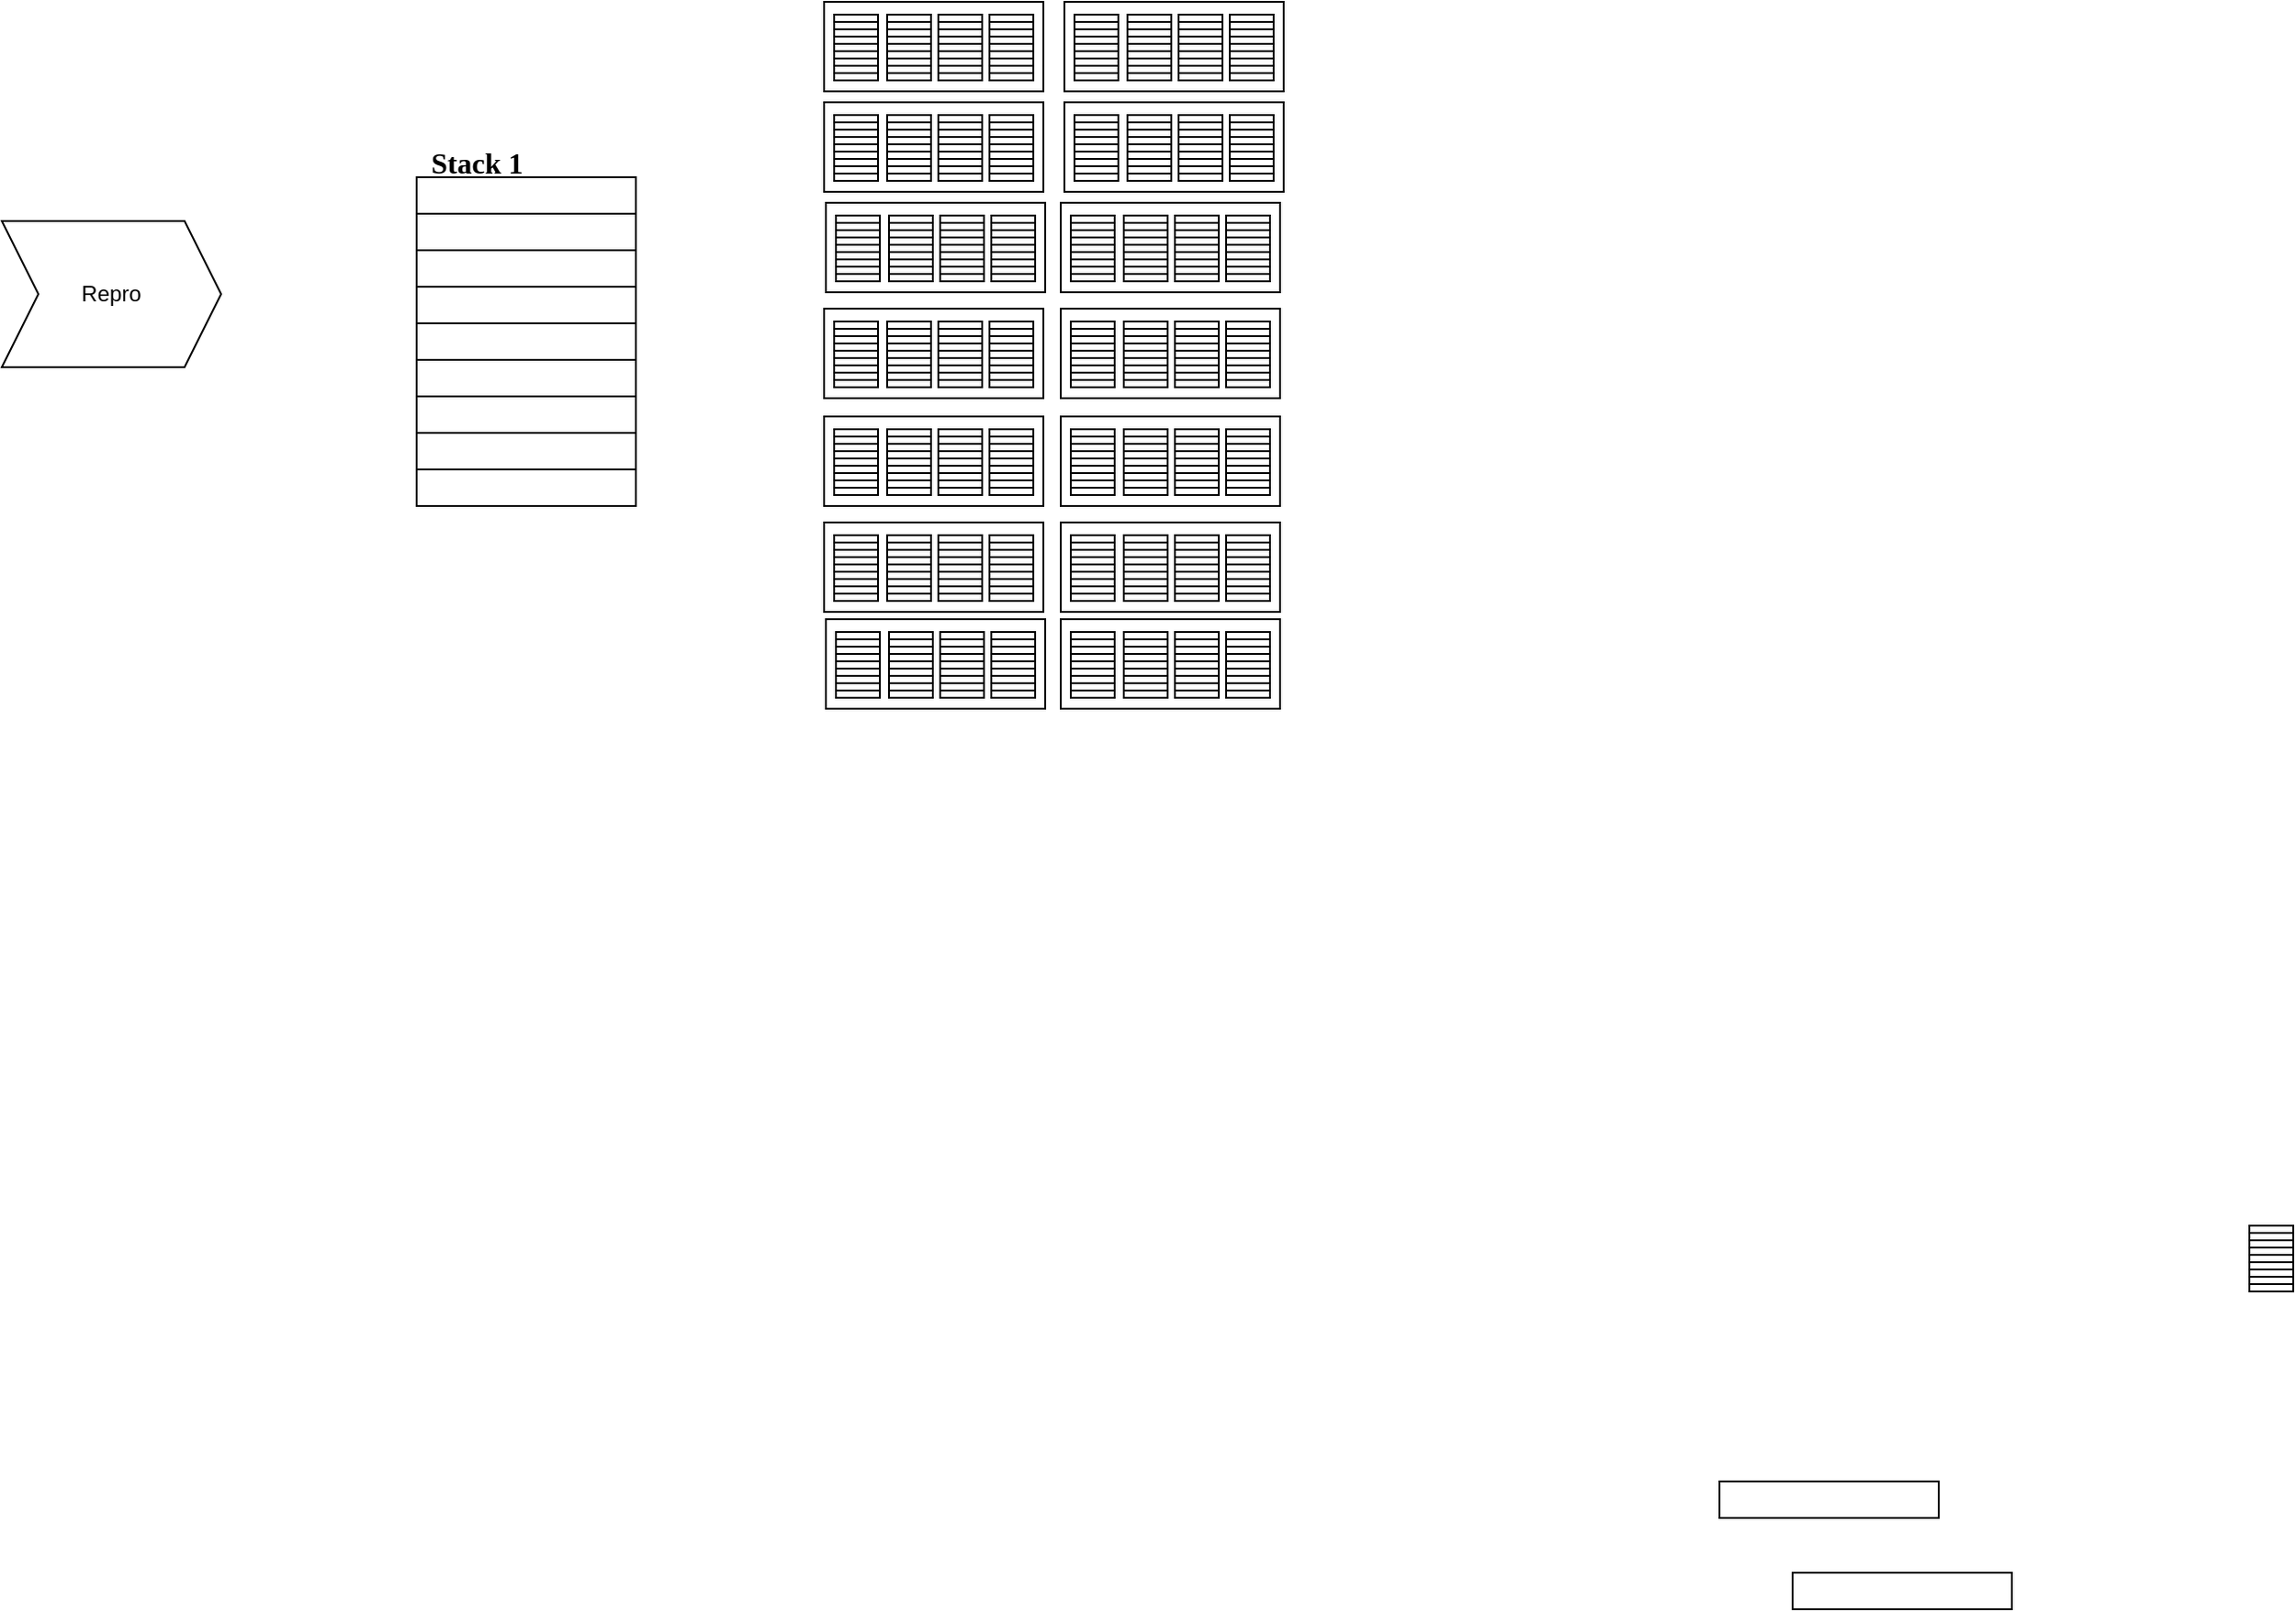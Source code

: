 <mxfile version="23.1.6" type="github">
  <diagram name="Seite-1" id="HcPJ5ijRzYoFEwjIwUG0">
    <mxGraphModel dx="700" dy="755" grid="1" gridSize="10" guides="1" tooltips="1" connect="1" arrows="1" fold="1" page="1" pageScale="1" pageWidth="1169" pageHeight="827" math="0" shadow="0">
      <root>
        <mxCell id="0" />
        <mxCell id="1" parent="0" />
        <mxCell id="ACKolBh2tLAUQKJ34zCa-1" value="" style="rounded=0;whiteSpace=wrap;html=1;flipV=0;flipH=1;" vertex="1" parent="1">
          <mxGeometry x="980" y="900" width="120" height="20" as="geometry" />
        </mxCell>
        <mxCell id="ACKolBh2tLAUQKJ34zCa-2" value="" style="rounded=0;whiteSpace=wrap;html=1;flipV=0;flipH=1;" vertex="1" parent="1">
          <mxGeometry x="1020" y="950" width="120" height="20" as="geometry" />
        </mxCell>
        <mxCell id="ACKolBh2tLAUQKJ34zCa-11" value="&lt;h1&gt;&lt;span style=&quot;background-color: initial;&quot;&gt;&lt;font style=&quot;font-size: 16px;&quot; face=&quot;Rubik light&quot;&gt;Stack 1&lt;/font&gt;&lt;/span&gt;&lt;br&gt;&lt;/h1&gt;" style="text;html=1;spacing=5;spacingTop=-20;whiteSpace=wrap;overflow=hidden;rounded=0;" vertex="1" parent="1">
          <mxGeometry x="270" y="156" width="67" height="40" as="geometry" />
        </mxCell>
        <mxCell id="ACKolBh2tLAUQKJ34zCa-59" value="" style="group" vertex="1" connectable="0" parent="1">
          <mxGeometry x="267" y="186" width="120" height="180" as="geometry" />
        </mxCell>
        <mxCell id="ACKolBh2tLAUQKJ34zCa-3" value="" style="rounded=0;whiteSpace=wrap;html=1;flipV=0;flipH=1;" vertex="1" parent="ACKolBh2tLAUQKJ34zCa-59">
          <mxGeometry width="120" height="20" as="geometry" />
        </mxCell>
        <mxCell id="ACKolBh2tLAUQKJ34zCa-4" value="" style="rounded=0;whiteSpace=wrap;html=1;flipV=0;flipH=1;" vertex="1" parent="ACKolBh2tLAUQKJ34zCa-59">
          <mxGeometry y="20" width="120" height="20" as="geometry" />
        </mxCell>
        <mxCell id="ACKolBh2tLAUQKJ34zCa-5" value="" style="rounded=0;whiteSpace=wrap;html=1;flipV=0;flipH=1;" vertex="1" parent="ACKolBh2tLAUQKJ34zCa-59">
          <mxGeometry y="40" width="120" height="20" as="geometry" />
        </mxCell>
        <mxCell id="ACKolBh2tLAUQKJ34zCa-6" value="" style="rounded=0;whiteSpace=wrap;html=1;flipV=0;flipH=1;" vertex="1" parent="ACKolBh2tLAUQKJ34zCa-59">
          <mxGeometry y="60" width="120" height="20" as="geometry" />
        </mxCell>
        <mxCell id="ACKolBh2tLAUQKJ34zCa-7" value="" style="rounded=0;whiteSpace=wrap;html=1;flipV=0;flipH=1;" vertex="1" parent="ACKolBh2tLAUQKJ34zCa-59">
          <mxGeometry y="80" width="120" height="20" as="geometry" />
        </mxCell>
        <mxCell id="ACKolBh2tLAUQKJ34zCa-8" value="" style="rounded=0;whiteSpace=wrap;html=1;flipV=0;flipH=1;" vertex="1" parent="ACKolBh2tLAUQKJ34zCa-59">
          <mxGeometry y="100" width="120" height="20" as="geometry" />
        </mxCell>
        <mxCell id="ACKolBh2tLAUQKJ34zCa-9" value="" style="rounded=0;whiteSpace=wrap;html=1;flipV=0;flipH=1;" vertex="1" parent="ACKolBh2tLAUQKJ34zCa-59">
          <mxGeometry y="120" width="120" height="20" as="geometry" />
        </mxCell>
        <mxCell id="ACKolBh2tLAUQKJ34zCa-57" value="" style="rounded=0;whiteSpace=wrap;html=1;flipV=0;flipH=1;" vertex="1" parent="ACKolBh2tLAUQKJ34zCa-59">
          <mxGeometry y="160" width="120" height="20" as="geometry" />
        </mxCell>
        <mxCell id="ACKolBh2tLAUQKJ34zCa-58" value="" style="rounded=0;whiteSpace=wrap;html=1;flipV=0;flipH=1;" vertex="1" parent="ACKolBh2tLAUQKJ34zCa-59">
          <mxGeometry y="140" width="120" height="20" as="geometry" />
        </mxCell>
        <mxCell id="ACKolBh2tLAUQKJ34zCa-91" value="" style="group" vertex="1" connectable="0" parent="1">
          <mxGeometry x="1270" y="760" width="24" height="36" as="geometry" />
        </mxCell>
        <mxCell id="ACKolBh2tLAUQKJ34zCa-92" value="" style="rounded=0;whiteSpace=wrap;html=1;flipV=0;flipH=1;movable=1;resizable=1;rotatable=1;deletable=1;editable=1;locked=0;connectable=1;container=0;" vertex="1" parent="ACKolBh2tLAUQKJ34zCa-91">
          <mxGeometry width="24" height="4" as="geometry" />
        </mxCell>
        <mxCell id="ACKolBh2tLAUQKJ34zCa-93" value="" style="rounded=0;whiteSpace=wrap;html=1;flipV=0;flipH=1;movable=1;resizable=1;rotatable=1;deletable=1;editable=1;locked=0;connectable=1;container=0;" vertex="1" parent="ACKolBh2tLAUQKJ34zCa-91">
          <mxGeometry y="4" width="24" height="4" as="geometry" />
        </mxCell>
        <mxCell id="ACKolBh2tLAUQKJ34zCa-94" value="" style="rounded=0;whiteSpace=wrap;html=1;flipV=0;flipH=1;movable=1;resizable=1;rotatable=1;deletable=1;editable=1;locked=0;connectable=1;container=0;" vertex="1" parent="ACKolBh2tLAUQKJ34zCa-91">
          <mxGeometry y="8" width="24" height="4" as="geometry" />
        </mxCell>
        <mxCell id="ACKolBh2tLAUQKJ34zCa-95" value="" style="rounded=0;whiteSpace=wrap;html=1;flipV=0;flipH=1;movable=1;resizable=1;rotatable=1;deletable=1;editable=1;locked=0;connectable=1;container=0;" vertex="1" parent="ACKolBh2tLAUQKJ34zCa-91">
          <mxGeometry y="12" width="24" height="4" as="geometry" />
        </mxCell>
        <mxCell id="ACKolBh2tLAUQKJ34zCa-96" value="" style="rounded=0;whiteSpace=wrap;html=1;flipV=0;flipH=1;movable=1;resizable=1;rotatable=1;deletable=1;editable=1;locked=0;connectable=1;container=0;" vertex="1" parent="ACKolBh2tLAUQKJ34zCa-91">
          <mxGeometry y="16" width="24" height="4" as="geometry" />
        </mxCell>
        <mxCell id="ACKolBh2tLAUQKJ34zCa-97" value="" style="rounded=0;whiteSpace=wrap;html=1;flipV=0;flipH=1;movable=1;resizable=1;rotatable=1;deletable=1;editable=1;locked=0;connectable=1;container=0;" vertex="1" parent="ACKolBh2tLAUQKJ34zCa-91">
          <mxGeometry y="20" width="24" height="4" as="geometry" />
        </mxCell>
        <mxCell id="ACKolBh2tLAUQKJ34zCa-98" value="" style="rounded=0;whiteSpace=wrap;html=1;flipV=0;flipH=1;movable=1;resizable=1;rotatable=1;deletable=1;editable=1;locked=0;connectable=1;container=0;" vertex="1" parent="ACKolBh2tLAUQKJ34zCa-91">
          <mxGeometry y="24" width="24" height="4" as="geometry" />
        </mxCell>
        <mxCell id="ACKolBh2tLAUQKJ34zCa-99" value="" style="rounded=0;whiteSpace=wrap;html=1;flipV=0;flipH=1;movable=1;resizable=1;rotatable=1;deletable=1;editable=1;locked=0;connectable=1;container=0;" vertex="1" parent="ACKolBh2tLAUQKJ34zCa-91">
          <mxGeometry y="32" width="24" height="4" as="geometry" />
        </mxCell>
        <mxCell id="ACKolBh2tLAUQKJ34zCa-100" value="" style="rounded=0;whiteSpace=wrap;html=1;flipV=0;flipH=1;movable=1;resizable=1;rotatable=1;deletable=1;editable=1;locked=0;connectable=1;container=0;" vertex="1" parent="ACKolBh2tLAUQKJ34zCa-91">
          <mxGeometry y="28" width="24" height="4" as="geometry" />
        </mxCell>
        <mxCell id="ACKolBh2tLAUQKJ34zCa-158" value="" style="group" vertex="1" connectable="0" parent="1">
          <mxGeometry x="491" y="428" width="120" height="49" as="geometry" />
        </mxCell>
        <mxCell id="ACKolBh2tLAUQKJ34zCa-115" value="" style="rounded=0;whiteSpace=wrap;html=1;container=0;" vertex="1" parent="ACKolBh2tLAUQKJ34zCa-158">
          <mxGeometry width="120" height="49" as="geometry" />
        </mxCell>
        <mxCell id="ACKolBh2tLAUQKJ34zCa-118" value="" style="rounded=0;whiteSpace=wrap;html=1;flipV=0;flipH=1;movable=1;resizable=1;rotatable=1;deletable=1;editable=1;locked=0;connectable=1;container=0;" vertex="1" parent="ACKolBh2tLAUQKJ34zCa-158">
          <mxGeometry x="5.5" y="7" width="24" height="4" as="geometry" />
        </mxCell>
        <mxCell id="ACKolBh2tLAUQKJ34zCa-119" value="" style="rounded=0;whiteSpace=wrap;html=1;flipV=0;flipH=1;movable=1;resizable=1;rotatable=1;deletable=1;editable=1;locked=0;connectable=1;container=0;" vertex="1" parent="ACKolBh2tLAUQKJ34zCa-158">
          <mxGeometry x="5.5" y="11" width="24" height="4" as="geometry" />
        </mxCell>
        <mxCell id="ACKolBh2tLAUQKJ34zCa-120" value="" style="rounded=0;whiteSpace=wrap;html=1;flipV=0;flipH=1;movable=1;resizable=1;rotatable=1;deletable=1;editable=1;locked=0;connectable=1;container=0;" vertex="1" parent="ACKolBh2tLAUQKJ34zCa-158">
          <mxGeometry x="5.5" y="15" width="24" height="4" as="geometry" />
        </mxCell>
        <mxCell id="ACKolBh2tLAUQKJ34zCa-121" value="" style="rounded=0;whiteSpace=wrap;html=1;flipV=0;flipH=1;movable=1;resizable=1;rotatable=1;deletable=1;editable=1;locked=0;connectable=1;container=0;" vertex="1" parent="ACKolBh2tLAUQKJ34zCa-158">
          <mxGeometry x="5.5" y="19" width="24" height="4" as="geometry" />
        </mxCell>
        <mxCell id="ACKolBh2tLAUQKJ34zCa-122" value="" style="rounded=0;whiteSpace=wrap;html=1;flipV=0;flipH=1;movable=1;resizable=1;rotatable=1;deletable=1;editable=1;locked=0;connectable=1;container=0;" vertex="1" parent="ACKolBh2tLAUQKJ34zCa-158">
          <mxGeometry x="5.5" y="23" width="24" height="4" as="geometry" />
        </mxCell>
        <mxCell id="ACKolBh2tLAUQKJ34zCa-123" value="" style="rounded=0;whiteSpace=wrap;html=1;flipV=0;flipH=1;movable=1;resizable=1;rotatable=1;deletable=1;editable=1;locked=0;connectable=1;container=0;" vertex="1" parent="ACKolBh2tLAUQKJ34zCa-158">
          <mxGeometry x="5.5" y="27" width="24" height="4" as="geometry" />
        </mxCell>
        <mxCell id="ACKolBh2tLAUQKJ34zCa-124" value="" style="rounded=0;whiteSpace=wrap;html=1;flipV=0;flipH=1;movable=1;resizable=1;rotatable=1;deletable=1;editable=1;locked=0;connectable=1;container=0;" vertex="1" parent="ACKolBh2tLAUQKJ34zCa-158">
          <mxGeometry x="5.5" y="31" width="24" height="4" as="geometry" />
        </mxCell>
        <mxCell id="ACKolBh2tLAUQKJ34zCa-125" value="" style="rounded=0;whiteSpace=wrap;html=1;flipV=0;flipH=1;movable=1;resizable=1;rotatable=1;deletable=1;editable=1;locked=0;connectable=1;container=0;" vertex="1" parent="ACKolBh2tLAUQKJ34zCa-158">
          <mxGeometry x="5.5" y="39" width="24" height="4" as="geometry" />
        </mxCell>
        <mxCell id="ACKolBh2tLAUQKJ34zCa-126" value="" style="rounded=0;whiteSpace=wrap;html=1;flipV=0;flipH=1;movable=1;resizable=1;rotatable=1;deletable=1;editable=1;locked=0;connectable=1;container=0;" vertex="1" parent="ACKolBh2tLAUQKJ34zCa-158">
          <mxGeometry x="5.5" y="35" width="24" height="4" as="geometry" />
        </mxCell>
        <mxCell id="ACKolBh2tLAUQKJ34zCa-128" value="" style="rounded=0;whiteSpace=wrap;html=1;flipV=0;flipH=1;movable=1;resizable=1;rotatable=1;deletable=1;editable=1;locked=0;connectable=1;container=0;" vertex="1" parent="ACKolBh2tLAUQKJ34zCa-158">
          <mxGeometry x="34.5" y="7" width="24" height="4" as="geometry" />
        </mxCell>
        <mxCell id="ACKolBh2tLAUQKJ34zCa-129" value="" style="rounded=0;whiteSpace=wrap;html=1;flipV=0;flipH=1;movable=1;resizable=1;rotatable=1;deletable=1;editable=1;locked=0;connectable=1;container=0;" vertex="1" parent="ACKolBh2tLAUQKJ34zCa-158">
          <mxGeometry x="34.5" y="11" width="24" height="4" as="geometry" />
        </mxCell>
        <mxCell id="ACKolBh2tLAUQKJ34zCa-130" value="" style="rounded=0;whiteSpace=wrap;html=1;flipV=0;flipH=1;movable=1;resizable=1;rotatable=1;deletable=1;editable=1;locked=0;connectable=1;container=0;" vertex="1" parent="ACKolBh2tLAUQKJ34zCa-158">
          <mxGeometry x="34.5" y="15" width="24" height="4" as="geometry" />
        </mxCell>
        <mxCell id="ACKolBh2tLAUQKJ34zCa-131" value="" style="rounded=0;whiteSpace=wrap;html=1;flipV=0;flipH=1;movable=1;resizable=1;rotatable=1;deletable=1;editable=1;locked=0;connectable=1;container=0;" vertex="1" parent="ACKolBh2tLAUQKJ34zCa-158">
          <mxGeometry x="34.5" y="19" width="24" height="4" as="geometry" />
        </mxCell>
        <mxCell id="ACKolBh2tLAUQKJ34zCa-132" value="" style="rounded=0;whiteSpace=wrap;html=1;flipV=0;flipH=1;movable=1;resizable=1;rotatable=1;deletable=1;editable=1;locked=0;connectable=1;container=0;" vertex="1" parent="ACKolBh2tLAUQKJ34zCa-158">
          <mxGeometry x="34.5" y="23" width="24" height="4" as="geometry" />
        </mxCell>
        <mxCell id="ACKolBh2tLAUQKJ34zCa-133" value="" style="rounded=0;whiteSpace=wrap;html=1;flipV=0;flipH=1;movable=1;resizable=1;rotatable=1;deletable=1;editable=1;locked=0;connectable=1;container=0;" vertex="1" parent="ACKolBh2tLAUQKJ34zCa-158">
          <mxGeometry x="34.5" y="27" width="24" height="4" as="geometry" />
        </mxCell>
        <mxCell id="ACKolBh2tLAUQKJ34zCa-134" value="" style="rounded=0;whiteSpace=wrap;html=1;flipV=0;flipH=1;movable=1;resizable=1;rotatable=1;deletable=1;editable=1;locked=0;connectable=1;container=0;" vertex="1" parent="ACKolBh2tLAUQKJ34zCa-158">
          <mxGeometry x="34.5" y="31" width="24" height="4" as="geometry" />
        </mxCell>
        <mxCell id="ACKolBh2tLAUQKJ34zCa-135" value="" style="rounded=0;whiteSpace=wrap;html=1;flipV=0;flipH=1;movable=1;resizable=1;rotatable=1;deletable=1;editable=1;locked=0;connectable=1;container=0;" vertex="1" parent="ACKolBh2tLAUQKJ34zCa-158">
          <mxGeometry x="34.5" y="39" width="24" height="4" as="geometry" />
        </mxCell>
        <mxCell id="ACKolBh2tLAUQKJ34zCa-136" value="" style="rounded=0;whiteSpace=wrap;html=1;flipV=0;flipH=1;movable=1;resizable=1;rotatable=1;deletable=1;editable=1;locked=0;connectable=1;container=0;" vertex="1" parent="ACKolBh2tLAUQKJ34zCa-158">
          <mxGeometry x="34.5" y="35" width="24" height="4" as="geometry" />
        </mxCell>
        <mxCell id="ACKolBh2tLAUQKJ34zCa-138" value="" style="rounded=0;whiteSpace=wrap;html=1;flipV=0;flipH=1;movable=1;resizable=1;rotatable=1;deletable=1;editable=1;locked=0;connectable=1;container=0;" vertex="1" parent="ACKolBh2tLAUQKJ34zCa-158">
          <mxGeometry x="62.5" y="7" width="24" height="4" as="geometry" />
        </mxCell>
        <mxCell id="ACKolBh2tLAUQKJ34zCa-139" value="" style="rounded=0;whiteSpace=wrap;html=1;flipV=0;flipH=1;movable=1;resizable=1;rotatable=1;deletable=1;editable=1;locked=0;connectable=1;container=0;" vertex="1" parent="ACKolBh2tLAUQKJ34zCa-158">
          <mxGeometry x="62.5" y="11" width="24" height="4" as="geometry" />
        </mxCell>
        <mxCell id="ACKolBh2tLAUQKJ34zCa-140" value="" style="rounded=0;whiteSpace=wrap;html=1;flipV=0;flipH=1;movable=1;resizable=1;rotatable=1;deletable=1;editable=1;locked=0;connectable=1;container=0;" vertex="1" parent="ACKolBh2tLAUQKJ34zCa-158">
          <mxGeometry x="62.5" y="15" width="24" height="4" as="geometry" />
        </mxCell>
        <mxCell id="ACKolBh2tLAUQKJ34zCa-141" value="" style="rounded=0;whiteSpace=wrap;html=1;flipV=0;flipH=1;movable=1;resizable=1;rotatable=1;deletable=1;editable=1;locked=0;connectable=1;container=0;" vertex="1" parent="ACKolBh2tLAUQKJ34zCa-158">
          <mxGeometry x="62.5" y="19" width="24" height="4" as="geometry" />
        </mxCell>
        <mxCell id="ACKolBh2tLAUQKJ34zCa-142" value="" style="rounded=0;whiteSpace=wrap;html=1;flipV=0;flipH=1;movable=1;resizable=1;rotatable=1;deletable=1;editable=1;locked=0;connectable=1;container=0;" vertex="1" parent="ACKolBh2tLAUQKJ34zCa-158">
          <mxGeometry x="62.5" y="23" width="24" height="4" as="geometry" />
        </mxCell>
        <mxCell id="ACKolBh2tLAUQKJ34zCa-143" value="" style="rounded=0;whiteSpace=wrap;html=1;flipV=0;flipH=1;movable=1;resizable=1;rotatable=1;deletable=1;editable=1;locked=0;connectable=1;container=0;" vertex="1" parent="ACKolBh2tLAUQKJ34zCa-158">
          <mxGeometry x="62.5" y="27" width="24" height="4" as="geometry" />
        </mxCell>
        <mxCell id="ACKolBh2tLAUQKJ34zCa-144" value="" style="rounded=0;whiteSpace=wrap;html=1;flipV=0;flipH=1;movable=1;resizable=1;rotatable=1;deletable=1;editable=1;locked=0;connectable=1;container=0;" vertex="1" parent="ACKolBh2tLAUQKJ34zCa-158">
          <mxGeometry x="62.5" y="31" width="24" height="4" as="geometry" />
        </mxCell>
        <mxCell id="ACKolBh2tLAUQKJ34zCa-145" value="" style="rounded=0;whiteSpace=wrap;html=1;flipV=0;flipH=1;movable=1;resizable=1;rotatable=1;deletable=1;editable=1;locked=0;connectable=1;container=0;" vertex="1" parent="ACKolBh2tLAUQKJ34zCa-158">
          <mxGeometry x="62.5" y="39" width="24" height="4" as="geometry" />
        </mxCell>
        <mxCell id="ACKolBh2tLAUQKJ34zCa-146" value="" style="rounded=0;whiteSpace=wrap;html=1;flipV=0;flipH=1;movable=1;resizable=1;rotatable=1;deletable=1;editable=1;locked=0;connectable=1;container=0;" vertex="1" parent="ACKolBh2tLAUQKJ34zCa-158">
          <mxGeometry x="62.5" y="35" width="24" height="4" as="geometry" />
        </mxCell>
        <mxCell id="ACKolBh2tLAUQKJ34zCa-148" value="" style="rounded=0;whiteSpace=wrap;html=1;flipV=0;flipH=1;movable=1;resizable=1;rotatable=1;deletable=1;editable=1;locked=0;connectable=1;container=0;" vertex="1" parent="ACKolBh2tLAUQKJ34zCa-158">
          <mxGeometry x="90.5" y="7" width="24" height="4" as="geometry" />
        </mxCell>
        <mxCell id="ACKolBh2tLAUQKJ34zCa-149" value="" style="rounded=0;whiteSpace=wrap;html=1;flipV=0;flipH=1;movable=1;resizable=1;rotatable=1;deletable=1;editable=1;locked=0;connectable=1;container=0;" vertex="1" parent="ACKolBh2tLAUQKJ34zCa-158">
          <mxGeometry x="90.5" y="11" width="24" height="4" as="geometry" />
        </mxCell>
        <mxCell id="ACKolBh2tLAUQKJ34zCa-150" value="" style="rounded=0;whiteSpace=wrap;html=1;flipV=0;flipH=1;movable=1;resizable=1;rotatable=1;deletable=1;editable=1;locked=0;connectable=1;container=0;" vertex="1" parent="ACKolBh2tLAUQKJ34zCa-158">
          <mxGeometry x="90.5" y="15" width="24" height="4" as="geometry" />
        </mxCell>
        <mxCell id="ACKolBh2tLAUQKJ34zCa-151" value="" style="rounded=0;whiteSpace=wrap;html=1;flipV=0;flipH=1;movable=1;resizable=1;rotatable=1;deletable=1;editable=1;locked=0;connectable=1;container=0;" vertex="1" parent="ACKolBh2tLAUQKJ34zCa-158">
          <mxGeometry x="90.5" y="19" width="24" height="4" as="geometry" />
        </mxCell>
        <mxCell id="ACKolBh2tLAUQKJ34zCa-152" value="" style="rounded=0;whiteSpace=wrap;html=1;flipV=0;flipH=1;movable=1;resizable=1;rotatable=1;deletable=1;editable=1;locked=0;connectable=1;container=0;" vertex="1" parent="ACKolBh2tLAUQKJ34zCa-158">
          <mxGeometry x="90.5" y="23" width="24" height="4" as="geometry" />
        </mxCell>
        <mxCell id="ACKolBh2tLAUQKJ34zCa-153" value="" style="rounded=0;whiteSpace=wrap;html=1;flipV=0;flipH=1;movable=1;resizable=1;rotatable=1;deletable=1;editable=1;locked=0;connectable=1;container=0;" vertex="1" parent="ACKolBh2tLAUQKJ34zCa-158">
          <mxGeometry x="90.5" y="27" width="24" height="4" as="geometry" />
        </mxCell>
        <mxCell id="ACKolBh2tLAUQKJ34zCa-154" value="" style="rounded=0;whiteSpace=wrap;html=1;flipV=0;flipH=1;movable=1;resizable=1;rotatable=1;deletable=1;editable=1;locked=0;connectable=1;container=0;" vertex="1" parent="ACKolBh2tLAUQKJ34zCa-158">
          <mxGeometry x="90.5" y="31" width="24" height="4" as="geometry" />
        </mxCell>
        <mxCell id="ACKolBh2tLAUQKJ34zCa-155" value="" style="rounded=0;whiteSpace=wrap;html=1;flipV=0;flipH=1;movable=1;resizable=1;rotatable=1;deletable=1;editable=1;locked=0;connectable=1;container=0;" vertex="1" parent="ACKolBh2tLAUQKJ34zCa-158">
          <mxGeometry x="90.5" y="39" width="24" height="4" as="geometry" />
        </mxCell>
        <mxCell id="ACKolBh2tLAUQKJ34zCa-156" value="" style="rounded=0;whiteSpace=wrap;html=1;flipV=0;flipH=1;movable=1;resizable=1;rotatable=1;deletable=1;editable=1;locked=0;connectable=1;container=0;" vertex="1" parent="ACKolBh2tLAUQKJ34zCa-158">
          <mxGeometry x="90.5" y="35" width="24" height="4" as="geometry" />
        </mxCell>
        <mxCell id="ACKolBh2tLAUQKJ34zCa-159" value="" style="group" vertex="1" connectable="0" parent="1">
          <mxGeometry x="621.5" y="90" width="120" height="49" as="geometry" />
        </mxCell>
        <mxCell id="ACKolBh2tLAUQKJ34zCa-160" value="" style="rounded=0;whiteSpace=wrap;html=1;container=0;" vertex="1" parent="ACKolBh2tLAUQKJ34zCa-159">
          <mxGeometry width="120" height="49" as="geometry" />
        </mxCell>
        <mxCell id="ACKolBh2tLAUQKJ34zCa-161" value="" style="rounded=0;whiteSpace=wrap;html=1;flipV=0;flipH=1;movable=1;resizable=1;rotatable=1;deletable=1;editable=1;locked=0;connectable=1;container=0;" vertex="1" parent="ACKolBh2tLAUQKJ34zCa-159">
          <mxGeometry x="5.5" y="7" width="24" height="4" as="geometry" />
        </mxCell>
        <mxCell id="ACKolBh2tLAUQKJ34zCa-162" value="" style="rounded=0;whiteSpace=wrap;html=1;flipV=0;flipH=1;movable=1;resizable=1;rotatable=1;deletable=1;editable=1;locked=0;connectable=1;container=0;" vertex="1" parent="ACKolBh2tLAUQKJ34zCa-159">
          <mxGeometry x="5.5" y="11" width="24" height="4" as="geometry" />
        </mxCell>
        <mxCell id="ACKolBh2tLAUQKJ34zCa-163" value="" style="rounded=0;whiteSpace=wrap;html=1;flipV=0;flipH=1;movable=1;resizable=1;rotatable=1;deletable=1;editable=1;locked=0;connectable=1;container=0;" vertex="1" parent="ACKolBh2tLAUQKJ34zCa-159">
          <mxGeometry x="5.5" y="15" width="24" height="4" as="geometry" />
        </mxCell>
        <mxCell id="ACKolBh2tLAUQKJ34zCa-164" value="" style="rounded=0;whiteSpace=wrap;html=1;flipV=0;flipH=1;movable=1;resizable=1;rotatable=1;deletable=1;editable=1;locked=0;connectable=1;container=0;" vertex="1" parent="ACKolBh2tLAUQKJ34zCa-159">
          <mxGeometry x="5.5" y="19" width="24" height="4" as="geometry" />
        </mxCell>
        <mxCell id="ACKolBh2tLAUQKJ34zCa-165" value="" style="rounded=0;whiteSpace=wrap;html=1;flipV=0;flipH=1;movable=1;resizable=1;rotatable=1;deletable=1;editable=1;locked=0;connectable=1;container=0;" vertex="1" parent="ACKolBh2tLAUQKJ34zCa-159">
          <mxGeometry x="5.5" y="23" width="24" height="4" as="geometry" />
        </mxCell>
        <mxCell id="ACKolBh2tLAUQKJ34zCa-166" value="" style="rounded=0;whiteSpace=wrap;html=1;flipV=0;flipH=1;movable=1;resizable=1;rotatable=1;deletable=1;editable=1;locked=0;connectable=1;container=0;" vertex="1" parent="ACKolBh2tLAUQKJ34zCa-159">
          <mxGeometry x="5.5" y="27" width="24" height="4" as="geometry" />
        </mxCell>
        <mxCell id="ACKolBh2tLAUQKJ34zCa-167" value="" style="rounded=0;whiteSpace=wrap;html=1;flipV=0;flipH=1;movable=1;resizable=1;rotatable=1;deletable=1;editable=1;locked=0;connectable=1;container=0;" vertex="1" parent="ACKolBh2tLAUQKJ34zCa-159">
          <mxGeometry x="5.5" y="31" width="24" height="4" as="geometry" />
        </mxCell>
        <mxCell id="ACKolBh2tLAUQKJ34zCa-168" value="" style="rounded=0;whiteSpace=wrap;html=1;flipV=0;flipH=1;movable=1;resizable=1;rotatable=1;deletable=1;editable=1;locked=0;connectable=1;container=0;" vertex="1" parent="ACKolBh2tLAUQKJ34zCa-159">
          <mxGeometry x="5.5" y="39" width="24" height="4" as="geometry" />
        </mxCell>
        <mxCell id="ACKolBh2tLAUQKJ34zCa-169" value="" style="rounded=0;whiteSpace=wrap;html=1;flipV=0;flipH=1;movable=1;resizable=1;rotatable=1;deletable=1;editable=1;locked=0;connectable=1;container=0;" vertex="1" parent="ACKolBh2tLAUQKJ34zCa-159">
          <mxGeometry x="5.5" y="35" width="24" height="4" as="geometry" />
        </mxCell>
        <mxCell id="ACKolBh2tLAUQKJ34zCa-170" value="" style="rounded=0;whiteSpace=wrap;html=1;flipV=0;flipH=1;movable=1;resizable=1;rotatable=1;deletable=1;editable=1;locked=0;connectable=1;container=0;" vertex="1" parent="ACKolBh2tLAUQKJ34zCa-159">
          <mxGeometry x="34.5" y="7" width="24" height="4" as="geometry" />
        </mxCell>
        <mxCell id="ACKolBh2tLAUQKJ34zCa-171" value="" style="rounded=0;whiteSpace=wrap;html=1;flipV=0;flipH=1;movable=1;resizable=1;rotatable=1;deletable=1;editable=1;locked=0;connectable=1;container=0;" vertex="1" parent="ACKolBh2tLAUQKJ34zCa-159">
          <mxGeometry x="34.5" y="11" width="24" height="4" as="geometry" />
        </mxCell>
        <mxCell id="ACKolBh2tLAUQKJ34zCa-172" value="" style="rounded=0;whiteSpace=wrap;html=1;flipV=0;flipH=1;movable=1;resizable=1;rotatable=1;deletable=1;editable=1;locked=0;connectable=1;container=0;" vertex="1" parent="ACKolBh2tLAUQKJ34zCa-159">
          <mxGeometry x="34.5" y="15" width="24" height="4" as="geometry" />
        </mxCell>
        <mxCell id="ACKolBh2tLAUQKJ34zCa-173" value="" style="rounded=0;whiteSpace=wrap;html=1;flipV=0;flipH=1;movable=1;resizable=1;rotatable=1;deletable=1;editable=1;locked=0;connectable=1;container=0;" vertex="1" parent="ACKolBh2tLAUQKJ34zCa-159">
          <mxGeometry x="34.5" y="19" width="24" height="4" as="geometry" />
        </mxCell>
        <mxCell id="ACKolBh2tLAUQKJ34zCa-174" value="" style="rounded=0;whiteSpace=wrap;html=1;flipV=0;flipH=1;movable=1;resizable=1;rotatable=1;deletable=1;editable=1;locked=0;connectable=1;container=0;" vertex="1" parent="ACKolBh2tLAUQKJ34zCa-159">
          <mxGeometry x="34.5" y="23" width="24" height="4" as="geometry" />
        </mxCell>
        <mxCell id="ACKolBh2tLAUQKJ34zCa-175" value="" style="rounded=0;whiteSpace=wrap;html=1;flipV=0;flipH=1;movable=1;resizable=1;rotatable=1;deletable=1;editable=1;locked=0;connectable=1;container=0;" vertex="1" parent="ACKolBh2tLAUQKJ34zCa-159">
          <mxGeometry x="34.5" y="27" width="24" height="4" as="geometry" />
        </mxCell>
        <mxCell id="ACKolBh2tLAUQKJ34zCa-176" value="" style="rounded=0;whiteSpace=wrap;html=1;flipV=0;flipH=1;movable=1;resizable=1;rotatable=1;deletable=1;editable=1;locked=0;connectable=1;container=0;" vertex="1" parent="ACKolBh2tLAUQKJ34zCa-159">
          <mxGeometry x="34.5" y="31" width="24" height="4" as="geometry" />
        </mxCell>
        <mxCell id="ACKolBh2tLAUQKJ34zCa-177" value="" style="rounded=0;whiteSpace=wrap;html=1;flipV=0;flipH=1;movable=1;resizable=1;rotatable=1;deletable=1;editable=1;locked=0;connectable=1;container=0;" vertex="1" parent="ACKolBh2tLAUQKJ34zCa-159">
          <mxGeometry x="34.5" y="39" width="24" height="4" as="geometry" />
        </mxCell>
        <mxCell id="ACKolBh2tLAUQKJ34zCa-178" value="" style="rounded=0;whiteSpace=wrap;html=1;flipV=0;flipH=1;movable=1;resizable=1;rotatable=1;deletable=1;editable=1;locked=0;connectable=1;container=0;" vertex="1" parent="ACKolBh2tLAUQKJ34zCa-159">
          <mxGeometry x="34.5" y="35" width="24" height="4" as="geometry" />
        </mxCell>
        <mxCell id="ACKolBh2tLAUQKJ34zCa-179" value="" style="rounded=0;whiteSpace=wrap;html=1;flipV=0;flipH=1;movable=1;resizable=1;rotatable=1;deletable=1;editable=1;locked=0;connectable=1;container=0;" vertex="1" parent="ACKolBh2tLAUQKJ34zCa-159">
          <mxGeometry x="62.5" y="7" width="24" height="4" as="geometry" />
        </mxCell>
        <mxCell id="ACKolBh2tLAUQKJ34zCa-180" value="" style="rounded=0;whiteSpace=wrap;html=1;flipV=0;flipH=1;movable=1;resizable=1;rotatable=1;deletable=1;editable=1;locked=0;connectable=1;container=0;" vertex="1" parent="ACKolBh2tLAUQKJ34zCa-159">
          <mxGeometry x="62.5" y="11" width="24" height="4" as="geometry" />
        </mxCell>
        <mxCell id="ACKolBh2tLAUQKJ34zCa-181" value="" style="rounded=0;whiteSpace=wrap;html=1;flipV=0;flipH=1;movable=1;resizable=1;rotatable=1;deletable=1;editable=1;locked=0;connectable=1;container=0;" vertex="1" parent="ACKolBh2tLAUQKJ34zCa-159">
          <mxGeometry x="62.5" y="15" width="24" height="4" as="geometry" />
        </mxCell>
        <mxCell id="ACKolBh2tLAUQKJ34zCa-182" value="" style="rounded=0;whiteSpace=wrap;html=1;flipV=0;flipH=1;movable=1;resizable=1;rotatable=1;deletable=1;editable=1;locked=0;connectable=1;container=0;" vertex="1" parent="ACKolBh2tLAUQKJ34zCa-159">
          <mxGeometry x="62.5" y="19" width="24" height="4" as="geometry" />
        </mxCell>
        <mxCell id="ACKolBh2tLAUQKJ34zCa-183" value="" style="rounded=0;whiteSpace=wrap;html=1;flipV=0;flipH=1;movable=1;resizable=1;rotatable=1;deletable=1;editable=1;locked=0;connectable=1;container=0;" vertex="1" parent="ACKolBh2tLAUQKJ34zCa-159">
          <mxGeometry x="62.5" y="23" width="24" height="4" as="geometry" />
        </mxCell>
        <mxCell id="ACKolBh2tLAUQKJ34zCa-184" value="" style="rounded=0;whiteSpace=wrap;html=1;flipV=0;flipH=1;movable=1;resizable=1;rotatable=1;deletable=1;editable=1;locked=0;connectable=1;container=0;" vertex="1" parent="ACKolBh2tLAUQKJ34zCa-159">
          <mxGeometry x="62.5" y="27" width="24" height="4" as="geometry" />
        </mxCell>
        <mxCell id="ACKolBh2tLAUQKJ34zCa-185" value="" style="rounded=0;whiteSpace=wrap;html=1;flipV=0;flipH=1;movable=1;resizable=1;rotatable=1;deletable=1;editable=1;locked=0;connectable=1;container=0;" vertex="1" parent="ACKolBh2tLAUQKJ34zCa-159">
          <mxGeometry x="62.5" y="31" width="24" height="4" as="geometry" />
        </mxCell>
        <mxCell id="ACKolBh2tLAUQKJ34zCa-186" value="" style="rounded=0;whiteSpace=wrap;html=1;flipV=0;flipH=1;movable=1;resizable=1;rotatable=1;deletable=1;editable=1;locked=0;connectable=1;container=0;" vertex="1" parent="ACKolBh2tLAUQKJ34zCa-159">
          <mxGeometry x="62.5" y="39" width="24" height="4" as="geometry" />
        </mxCell>
        <mxCell id="ACKolBh2tLAUQKJ34zCa-187" value="" style="rounded=0;whiteSpace=wrap;html=1;flipV=0;flipH=1;movable=1;resizable=1;rotatable=1;deletable=1;editable=1;locked=0;connectable=1;container=0;" vertex="1" parent="ACKolBh2tLAUQKJ34zCa-159">
          <mxGeometry x="62.5" y="35" width="24" height="4" as="geometry" />
        </mxCell>
        <mxCell id="ACKolBh2tLAUQKJ34zCa-188" value="" style="rounded=0;whiteSpace=wrap;html=1;flipV=0;flipH=1;movable=1;resizable=1;rotatable=1;deletable=1;editable=1;locked=0;connectable=1;container=0;" vertex="1" parent="ACKolBh2tLAUQKJ34zCa-159">
          <mxGeometry x="90.5" y="7" width="24" height="4" as="geometry" />
        </mxCell>
        <mxCell id="ACKolBh2tLAUQKJ34zCa-189" value="" style="rounded=0;whiteSpace=wrap;html=1;flipV=0;flipH=1;movable=1;resizable=1;rotatable=1;deletable=1;editable=1;locked=0;connectable=1;container=0;" vertex="1" parent="ACKolBh2tLAUQKJ34zCa-159">
          <mxGeometry x="90.5" y="11" width="24" height="4" as="geometry" />
        </mxCell>
        <mxCell id="ACKolBh2tLAUQKJ34zCa-190" value="" style="rounded=0;whiteSpace=wrap;html=1;flipV=0;flipH=1;movable=1;resizable=1;rotatable=1;deletable=1;editable=1;locked=0;connectable=1;container=0;" vertex="1" parent="ACKolBh2tLAUQKJ34zCa-159">
          <mxGeometry x="90.5" y="15" width="24" height="4" as="geometry" />
        </mxCell>
        <mxCell id="ACKolBh2tLAUQKJ34zCa-191" value="" style="rounded=0;whiteSpace=wrap;html=1;flipV=0;flipH=1;movable=1;resizable=1;rotatable=1;deletable=1;editable=1;locked=0;connectable=1;container=0;" vertex="1" parent="ACKolBh2tLAUQKJ34zCa-159">
          <mxGeometry x="90.5" y="19" width="24" height="4" as="geometry" />
        </mxCell>
        <mxCell id="ACKolBh2tLAUQKJ34zCa-192" value="" style="rounded=0;whiteSpace=wrap;html=1;flipV=0;flipH=1;movable=1;resizable=1;rotatable=1;deletable=1;editable=1;locked=0;connectable=1;container=0;" vertex="1" parent="ACKolBh2tLAUQKJ34zCa-159">
          <mxGeometry x="90.5" y="23" width="24" height="4" as="geometry" />
        </mxCell>
        <mxCell id="ACKolBh2tLAUQKJ34zCa-193" value="" style="rounded=0;whiteSpace=wrap;html=1;flipV=0;flipH=1;movable=1;resizable=1;rotatable=1;deletable=1;editable=1;locked=0;connectable=1;container=0;" vertex="1" parent="ACKolBh2tLAUQKJ34zCa-159">
          <mxGeometry x="90.5" y="27" width="24" height="4" as="geometry" />
        </mxCell>
        <mxCell id="ACKolBh2tLAUQKJ34zCa-194" value="" style="rounded=0;whiteSpace=wrap;html=1;flipV=0;flipH=1;movable=1;resizable=1;rotatable=1;deletable=1;editable=1;locked=0;connectable=1;container=0;" vertex="1" parent="ACKolBh2tLAUQKJ34zCa-159">
          <mxGeometry x="90.5" y="31" width="24" height="4" as="geometry" />
        </mxCell>
        <mxCell id="ACKolBh2tLAUQKJ34zCa-195" value="" style="rounded=0;whiteSpace=wrap;html=1;flipV=0;flipH=1;movable=1;resizable=1;rotatable=1;deletable=1;editable=1;locked=0;connectable=1;container=0;" vertex="1" parent="ACKolBh2tLAUQKJ34zCa-159">
          <mxGeometry x="90.5" y="39" width="24" height="4" as="geometry" />
        </mxCell>
        <mxCell id="ACKolBh2tLAUQKJ34zCa-196" value="" style="rounded=0;whiteSpace=wrap;html=1;flipV=0;flipH=1;movable=1;resizable=1;rotatable=1;deletable=1;editable=1;locked=0;connectable=1;container=0;" vertex="1" parent="ACKolBh2tLAUQKJ34zCa-159">
          <mxGeometry x="90.5" y="35" width="24" height="4" as="geometry" />
        </mxCell>
        <mxCell id="ACKolBh2tLAUQKJ34zCa-197" value="" style="group" vertex="1" connectable="0" parent="1">
          <mxGeometry x="619.5" y="428" width="120" height="49" as="geometry" />
        </mxCell>
        <mxCell id="ACKolBh2tLAUQKJ34zCa-198" value="" style="rounded=0;whiteSpace=wrap;html=1;container=0;" vertex="1" parent="ACKolBh2tLAUQKJ34zCa-197">
          <mxGeometry width="120" height="49" as="geometry" />
        </mxCell>
        <mxCell id="ACKolBh2tLAUQKJ34zCa-199" value="" style="rounded=0;whiteSpace=wrap;html=1;flipV=0;flipH=1;movable=1;resizable=1;rotatable=1;deletable=1;editable=1;locked=0;connectable=1;container=0;" vertex="1" parent="ACKolBh2tLAUQKJ34zCa-197">
          <mxGeometry x="5.5" y="7" width="24" height="4" as="geometry" />
        </mxCell>
        <mxCell id="ACKolBh2tLAUQKJ34zCa-200" value="" style="rounded=0;whiteSpace=wrap;html=1;flipV=0;flipH=1;movable=1;resizable=1;rotatable=1;deletable=1;editable=1;locked=0;connectable=1;container=0;" vertex="1" parent="ACKolBh2tLAUQKJ34zCa-197">
          <mxGeometry x="5.5" y="11" width="24" height="4" as="geometry" />
        </mxCell>
        <mxCell id="ACKolBh2tLAUQKJ34zCa-201" value="" style="rounded=0;whiteSpace=wrap;html=1;flipV=0;flipH=1;movable=1;resizable=1;rotatable=1;deletable=1;editable=1;locked=0;connectable=1;container=0;" vertex="1" parent="ACKolBh2tLAUQKJ34zCa-197">
          <mxGeometry x="5.5" y="15" width="24" height="4" as="geometry" />
        </mxCell>
        <mxCell id="ACKolBh2tLAUQKJ34zCa-202" value="" style="rounded=0;whiteSpace=wrap;html=1;flipV=0;flipH=1;movable=1;resizable=1;rotatable=1;deletable=1;editable=1;locked=0;connectable=1;container=0;" vertex="1" parent="ACKolBh2tLAUQKJ34zCa-197">
          <mxGeometry x="5.5" y="19" width="24" height="4" as="geometry" />
        </mxCell>
        <mxCell id="ACKolBh2tLAUQKJ34zCa-203" value="" style="rounded=0;whiteSpace=wrap;html=1;flipV=0;flipH=1;movable=1;resizable=1;rotatable=1;deletable=1;editable=1;locked=0;connectable=1;container=0;" vertex="1" parent="ACKolBh2tLAUQKJ34zCa-197">
          <mxGeometry x="5.5" y="23" width="24" height="4" as="geometry" />
        </mxCell>
        <mxCell id="ACKolBh2tLAUQKJ34zCa-204" value="" style="rounded=0;whiteSpace=wrap;html=1;flipV=0;flipH=1;movable=1;resizable=1;rotatable=1;deletable=1;editable=1;locked=0;connectable=1;container=0;" vertex="1" parent="ACKolBh2tLAUQKJ34zCa-197">
          <mxGeometry x="5.5" y="27" width="24" height="4" as="geometry" />
        </mxCell>
        <mxCell id="ACKolBh2tLAUQKJ34zCa-205" value="" style="rounded=0;whiteSpace=wrap;html=1;flipV=0;flipH=1;movable=1;resizable=1;rotatable=1;deletable=1;editable=1;locked=0;connectable=1;container=0;" vertex="1" parent="ACKolBh2tLAUQKJ34zCa-197">
          <mxGeometry x="5.5" y="31" width="24" height="4" as="geometry" />
        </mxCell>
        <mxCell id="ACKolBh2tLAUQKJ34zCa-206" value="" style="rounded=0;whiteSpace=wrap;html=1;flipV=0;flipH=1;movable=1;resizable=1;rotatable=1;deletable=1;editable=1;locked=0;connectable=1;container=0;" vertex="1" parent="ACKolBh2tLAUQKJ34zCa-197">
          <mxGeometry x="5.5" y="39" width="24" height="4" as="geometry" />
        </mxCell>
        <mxCell id="ACKolBh2tLAUQKJ34zCa-207" value="" style="rounded=0;whiteSpace=wrap;html=1;flipV=0;flipH=1;movable=1;resizable=1;rotatable=1;deletable=1;editable=1;locked=0;connectable=1;container=0;" vertex="1" parent="ACKolBh2tLAUQKJ34zCa-197">
          <mxGeometry x="5.5" y="35" width="24" height="4" as="geometry" />
        </mxCell>
        <mxCell id="ACKolBh2tLAUQKJ34zCa-208" value="" style="rounded=0;whiteSpace=wrap;html=1;flipV=0;flipH=1;movable=1;resizable=1;rotatable=1;deletable=1;editable=1;locked=0;connectable=1;container=0;" vertex="1" parent="ACKolBh2tLAUQKJ34zCa-197">
          <mxGeometry x="34.5" y="7" width="24" height="4" as="geometry" />
        </mxCell>
        <mxCell id="ACKolBh2tLAUQKJ34zCa-209" value="" style="rounded=0;whiteSpace=wrap;html=1;flipV=0;flipH=1;movable=1;resizable=1;rotatable=1;deletable=1;editable=1;locked=0;connectable=1;container=0;" vertex="1" parent="ACKolBh2tLAUQKJ34zCa-197">
          <mxGeometry x="34.5" y="11" width="24" height="4" as="geometry" />
        </mxCell>
        <mxCell id="ACKolBh2tLAUQKJ34zCa-210" value="" style="rounded=0;whiteSpace=wrap;html=1;flipV=0;flipH=1;movable=1;resizable=1;rotatable=1;deletable=1;editable=1;locked=0;connectable=1;container=0;" vertex="1" parent="ACKolBh2tLAUQKJ34zCa-197">
          <mxGeometry x="34.5" y="15" width="24" height="4" as="geometry" />
        </mxCell>
        <mxCell id="ACKolBh2tLAUQKJ34zCa-211" value="" style="rounded=0;whiteSpace=wrap;html=1;flipV=0;flipH=1;movable=1;resizable=1;rotatable=1;deletable=1;editable=1;locked=0;connectable=1;container=0;" vertex="1" parent="ACKolBh2tLAUQKJ34zCa-197">
          <mxGeometry x="34.5" y="19" width="24" height="4" as="geometry" />
        </mxCell>
        <mxCell id="ACKolBh2tLAUQKJ34zCa-212" value="" style="rounded=0;whiteSpace=wrap;html=1;flipV=0;flipH=1;movable=1;resizable=1;rotatable=1;deletable=1;editable=1;locked=0;connectable=1;container=0;" vertex="1" parent="ACKolBh2tLAUQKJ34zCa-197">
          <mxGeometry x="34.5" y="23" width="24" height="4" as="geometry" />
        </mxCell>
        <mxCell id="ACKolBh2tLAUQKJ34zCa-213" value="" style="rounded=0;whiteSpace=wrap;html=1;flipV=0;flipH=1;movable=1;resizable=1;rotatable=1;deletable=1;editable=1;locked=0;connectable=1;container=0;" vertex="1" parent="ACKolBh2tLAUQKJ34zCa-197">
          <mxGeometry x="34.5" y="27" width="24" height="4" as="geometry" />
        </mxCell>
        <mxCell id="ACKolBh2tLAUQKJ34zCa-214" value="" style="rounded=0;whiteSpace=wrap;html=1;flipV=0;flipH=1;movable=1;resizable=1;rotatable=1;deletable=1;editable=1;locked=0;connectable=1;container=0;" vertex="1" parent="ACKolBh2tLAUQKJ34zCa-197">
          <mxGeometry x="34.5" y="31" width="24" height="4" as="geometry" />
        </mxCell>
        <mxCell id="ACKolBh2tLAUQKJ34zCa-215" value="" style="rounded=0;whiteSpace=wrap;html=1;flipV=0;flipH=1;movable=1;resizable=1;rotatable=1;deletable=1;editable=1;locked=0;connectable=1;container=0;" vertex="1" parent="ACKolBh2tLAUQKJ34zCa-197">
          <mxGeometry x="34.5" y="39" width="24" height="4" as="geometry" />
        </mxCell>
        <mxCell id="ACKolBh2tLAUQKJ34zCa-216" value="" style="rounded=0;whiteSpace=wrap;html=1;flipV=0;flipH=1;movable=1;resizable=1;rotatable=1;deletable=1;editable=1;locked=0;connectable=1;container=0;" vertex="1" parent="ACKolBh2tLAUQKJ34zCa-197">
          <mxGeometry x="34.5" y="35" width="24" height="4" as="geometry" />
        </mxCell>
        <mxCell id="ACKolBh2tLAUQKJ34zCa-217" value="" style="rounded=0;whiteSpace=wrap;html=1;flipV=0;flipH=1;movable=1;resizable=1;rotatable=1;deletable=1;editable=1;locked=0;connectable=1;container=0;" vertex="1" parent="ACKolBh2tLAUQKJ34zCa-197">
          <mxGeometry x="62.5" y="7" width="24" height="4" as="geometry" />
        </mxCell>
        <mxCell id="ACKolBh2tLAUQKJ34zCa-218" value="" style="rounded=0;whiteSpace=wrap;html=1;flipV=0;flipH=1;movable=1;resizable=1;rotatable=1;deletable=1;editable=1;locked=0;connectable=1;container=0;" vertex="1" parent="ACKolBh2tLAUQKJ34zCa-197">
          <mxGeometry x="62.5" y="11" width="24" height="4" as="geometry" />
        </mxCell>
        <mxCell id="ACKolBh2tLAUQKJ34zCa-219" value="" style="rounded=0;whiteSpace=wrap;html=1;flipV=0;flipH=1;movable=1;resizable=1;rotatable=1;deletable=1;editable=1;locked=0;connectable=1;container=0;" vertex="1" parent="ACKolBh2tLAUQKJ34zCa-197">
          <mxGeometry x="62.5" y="15" width="24" height="4" as="geometry" />
        </mxCell>
        <mxCell id="ACKolBh2tLAUQKJ34zCa-220" value="" style="rounded=0;whiteSpace=wrap;html=1;flipV=0;flipH=1;movable=1;resizable=1;rotatable=1;deletable=1;editable=1;locked=0;connectable=1;container=0;" vertex="1" parent="ACKolBh2tLAUQKJ34zCa-197">
          <mxGeometry x="62.5" y="19" width="24" height="4" as="geometry" />
        </mxCell>
        <mxCell id="ACKolBh2tLAUQKJ34zCa-221" value="" style="rounded=0;whiteSpace=wrap;html=1;flipV=0;flipH=1;movable=1;resizable=1;rotatable=1;deletable=1;editable=1;locked=0;connectable=1;container=0;" vertex="1" parent="ACKolBh2tLAUQKJ34zCa-197">
          <mxGeometry x="62.5" y="23" width="24" height="4" as="geometry" />
        </mxCell>
        <mxCell id="ACKolBh2tLAUQKJ34zCa-222" value="" style="rounded=0;whiteSpace=wrap;html=1;flipV=0;flipH=1;movable=1;resizable=1;rotatable=1;deletable=1;editable=1;locked=0;connectable=1;container=0;" vertex="1" parent="ACKolBh2tLAUQKJ34zCa-197">
          <mxGeometry x="62.5" y="27" width="24" height="4" as="geometry" />
        </mxCell>
        <mxCell id="ACKolBh2tLAUQKJ34zCa-223" value="" style="rounded=0;whiteSpace=wrap;html=1;flipV=0;flipH=1;movable=1;resizable=1;rotatable=1;deletable=1;editable=1;locked=0;connectable=1;container=0;" vertex="1" parent="ACKolBh2tLAUQKJ34zCa-197">
          <mxGeometry x="62.5" y="31" width="24" height="4" as="geometry" />
        </mxCell>
        <mxCell id="ACKolBh2tLAUQKJ34zCa-224" value="" style="rounded=0;whiteSpace=wrap;html=1;flipV=0;flipH=1;movable=1;resizable=1;rotatable=1;deletable=1;editable=1;locked=0;connectable=1;container=0;" vertex="1" parent="ACKolBh2tLAUQKJ34zCa-197">
          <mxGeometry x="62.5" y="39" width="24" height="4" as="geometry" />
        </mxCell>
        <mxCell id="ACKolBh2tLAUQKJ34zCa-225" value="" style="rounded=0;whiteSpace=wrap;html=1;flipV=0;flipH=1;movable=1;resizable=1;rotatable=1;deletable=1;editable=1;locked=0;connectable=1;container=0;" vertex="1" parent="ACKolBh2tLAUQKJ34zCa-197">
          <mxGeometry x="62.5" y="35" width="24" height="4" as="geometry" />
        </mxCell>
        <mxCell id="ACKolBh2tLAUQKJ34zCa-226" value="" style="rounded=0;whiteSpace=wrap;html=1;flipV=0;flipH=1;movable=1;resizable=1;rotatable=1;deletable=1;editable=1;locked=0;connectable=1;container=0;" vertex="1" parent="ACKolBh2tLAUQKJ34zCa-197">
          <mxGeometry x="90.5" y="7" width="24" height="4" as="geometry" />
        </mxCell>
        <mxCell id="ACKolBh2tLAUQKJ34zCa-227" value="" style="rounded=0;whiteSpace=wrap;html=1;flipV=0;flipH=1;movable=1;resizable=1;rotatable=1;deletable=1;editable=1;locked=0;connectable=1;container=0;" vertex="1" parent="ACKolBh2tLAUQKJ34zCa-197">
          <mxGeometry x="90.5" y="11" width="24" height="4" as="geometry" />
        </mxCell>
        <mxCell id="ACKolBh2tLAUQKJ34zCa-228" value="" style="rounded=0;whiteSpace=wrap;html=1;flipV=0;flipH=1;movable=1;resizable=1;rotatable=1;deletable=1;editable=1;locked=0;connectable=1;container=0;" vertex="1" parent="ACKolBh2tLAUQKJ34zCa-197">
          <mxGeometry x="90.5" y="15" width="24" height="4" as="geometry" />
        </mxCell>
        <mxCell id="ACKolBh2tLAUQKJ34zCa-229" value="" style="rounded=0;whiteSpace=wrap;html=1;flipV=0;flipH=1;movable=1;resizable=1;rotatable=1;deletable=1;editable=1;locked=0;connectable=1;container=0;" vertex="1" parent="ACKolBh2tLAUQKJ34zCa-197">
          <mxGeometry x="90.5" y="19" width="24" height="4" as="geometry" />
        </mxCell>
        <mxCell id="ACKolBh2tLAUQKJ34zCa-230" value="" style="rounded=0;whiteSpace=wrap;html=1;flipV=0;flipH=1;movable=1;resizable=1;rotatable=1;deletable=1;editable=1;locked=0;connectable=1;container=0;" vertex="1" parent="ACKolBh2tLAUQKJ34zCa-197">
          <mxGeometry x="90.5" y="23" width="24" height="4" as="geometry" />
        </mxCell>
        <mxCell id="ACKolBh2tLAUQKJ34zCa-231" value="" style="rounded=0;whiteSpace=wrap;html=1;flipV=0;flipH=1;movable=1;resizable=1;rotatable=1;deletable=1;editable=1;locked=0;connectable=1;container=0;" vertex="1" parent="ACKolBh2tLAUQKJ34zCa-197">
          <mxGeometry x="90.5" y="27" width="24" height="4" as="geometry" />
        </mxCell>
        <mxCell id="ACKolBh2tLAUQKJ34zCa-232" value="" style="rounded=0;whiteSpace=wrap;html=1;flipV=0;flipH=1;movable=1;resizable=1;rotatable=1;deletable=1;editable=1;locked=0;connectable=1;container=0;" vertex="1" parent="ACKolBh2tLAUQKJ34zCa-197">
          <mxGeometry x="90.5" y="31" width="24" height="4" as="geometry" />
        </mxCell>
        <mxCell id="ACKolBh2tLAUQKJ34zCa-233" value="" style="rounded=0;whiteSpace=wrap;html=1;flipV=0;flipH=1;movable=1;resizable=1;rotatable=1;deletable=1;editable=1;locked=0;connectable=1;container=0;" vertex="1" parent="ACKolBh2tLAUQKJ34zCa-197">
          <mxGeometry x="90.5" y="39" width="24" height="4" as="geometry" />
        </mxCell>
        <mxCell id="ACKolBh2tLAUQKJ34zCa-234" value="" style="rounded=0;whiteSpace=wrap;html=1;flipV=0;flipH=1;movable=1;resizable=1;rotatable=1;deletable=1;editable=1;locked=0;connectable=1;container=0;" vertex="1" parent="ACKolBh2tLAUQKJ34zCa-197">
          <mxGeometry x="90.5" y="35" width="24" height="4" as="geometry" />
        </mxCell>
        <mxCell id="ACKolBh2tLAUQKJ34zCa-235" value="" style="group" vertex="1" connectable="0" parent="1">
          <mxGeometry x="490" y="145" width="120" height="49" as="geometry" />
        </mxCell>
        <mxCell id="ACKolBh2tLAUQKJ34zCa-236" value="" style="rounded=0;whiteSpace=wrap;html=1;container=0;" vertex="1" parent="ACKolBh2tLAUQKJ34zCa-235">
          <mxGeometry width="120" height="49" as="geometry" />
        </mxCell>
        <mxCell id="ACKolBh2tLAUQKJ34zCa-237" value="" style="rounded=0;whiteSpace=wrap;html=1;flipV=0;flipH=1;movable=1;resizable=1;rotatable=1;deletable=1;editable=1;locked=0;connectable=1;container=0;" vertex="1" parent="ACKolBh2tLAUQKJ34zCa-235">
          <mxGeometry x="5.5" y="7" width="24" height="4" as="geometry" />
        </mxCell>
        <mxCell id="ACKolBh2tLAUQKJ34zCa-238" value="" style="rounded=0;whiteSpace=wrap;html=1;flipV=0;flipH=1;movable=1;resizable=1;rotatable=1;deletable=1;editable=1;locked=0;connectable=1;container=0;" vertex="1" parent="ACKolBh2tLAUQKJ34zCa-235">
          <mxGeometry x="5.5" y="11" width="24" height="4" as="geometry" />
        </mxCell>
        <mxCell id="ACKolBh2tLAUQKJ34zCa-239" value="" style="rounded=0;whiteSpace=wrap;html=1;flipV=0;flipH=1;movable=1;resizable=1;rotatable=1;deletable=1;editable=1;locked=0;connectable=1;container=0;" vertex="1" parent="ACKolBh2tLAUQKJ34zCa-235">
          <mxGeometry x="5.5" y="15" width="24" height="4" as="geometry" />
        </mxCell>
        <mxCell id="ACKolBh2tLAUQKJ34zCa-240" value="" style="rounded=0;whiteSpace=wrap;html=1;flipV=0;flipH=1;movable=1;resizable=1;rotatable=1;deletable=1;editable=1;locked=0;connectable=1;container=0;" vertex="1" parent="ACKolBh2tLAUQKJ34zCa-235">
          <mxGeometry x="5.5" y="19" width="24" height="4" as="geometry" />
        </mxCell>
        <mxCell id="ACKolBh2tLAUQKJ34zCa-241" value="" style="rounded=0;whiteSpace=wrap;html=1;flipV=0;flipH=1;movable=1;resizable=1;rotatable=1;deletable=1;editable=1;locked=0;connectable=1;container=0;" vertex="1" parent="ACKolBh2tLAUQKJ34zCa-235">
          <mxGeometry x="5.5" y="23" width="24" height="4" as="geometry" />
        </mxCell>
        <mxCell id="ACKolBh2tLAUQKJ34zCa-242" value="" style="rounded=0;whiteSpace=wrap;html=1;flipV=0;flipH=1;movable=1;resizable=1;rotatable=1;deletable=1;editable=1;locked=0;connectable=1;container=0;" vertex="1" parent="ACKolBh2tLAUQKJ34zCa-235">
          <mxGeometry x="5.5" y="27" width="24" height="4" as="geometry" />
        </mxCell>
        <mxCell id="ACKolBh2tLAUQKJ34zCa-243" value="" style="rounded=0;whiteSpace=wrap;html=1;flipV=0;flipH=1;movable=1;resizable=1;rotatable=1;deletable=1;editable=1;locked=0;connectable=1;container=0;" vertex="1" parent="ACKolBh2tLAUQKJ34zCa-235">
          <mxGeometry x="5.5" y="31" width="24" height="4" as="geometry" />
        </mxCell>
        <mxCell id="ACKolBh2tLAUQKJ34zCa-244" value="" style="rounded=0;whiteSpace=wrap;html=1;flipV=0;flipH=1;movable=1;resizable=1;rotatable=1;deletable=1;editable=1;locked=0;connectable=1;container=0;" vertex="1" parent="ACKolBh2tLAUQKJ34zCa-235">
          <mxGeometry x="5.5" y="39" width="24" height="4" as="geometry" />
        </mxCell>
        <mxCell id="ACKolBh2tLAUQKJ34zCa-245" value="" style="rounded=0;whiteSpace=wrap;html=1;flipV=0;flipH=1;movable=1;resizable=1;rotatable=1;deletable=1;editable=1;locked=0;connectable=1;container=0;" vertex="1" parent="ACKolBh2tLAUQKJ34zCa-235">
          <mxGeometry x="5.5" y="35" width="24" height="4" as="geometry" />
        </mxCell>
        <mxCell id="ACKolBh2tLAUQKJ34zCa-246" value="" style="rounded=0;whiteSpace=wrap;html=1;flipV=0;flipH=1;movable=1;resizable=1;rotatable=1;deletable=1;editable=1;locked=0;connectable=1;container=0;" vertex="1" parent="ACKolBh2tLAUQKJ34zCa-235">
          <mxGeometry x="34.5" y="7" width="24" height="4" as="geometry" />
        </mxCell>
        <mxCell id="ACKolBh2tLAUQKJ34zCa-247" value="" style="rounded=0;whiteSpace=wrap;html=1;flipV=0;flipH=1;movable=1;resizable=1;rotatable=1;deletable=1;editable=1;locked=0;connectable=1;container=0;" vertex="1" parent="ACKolBh2tLAUQKJ34zCa-235">
          <mxGeometry x="34.5" y="11" width="24" height="4" as="geometry" />
        </mxCell>
        <mxCell id="ACKolBh2tLAUQKJ34zCa-248" value="" style="rounded=0;whiteSpace=wrap;html=1;flipV=0;flipH=1;movable=1;resizable=1;rotatable=1;deletable=1;editable=1;locked=0;connectable=1;container=0;" vertex="1" parent="ACKolBh2tLAUQKJ34zCa-235">
          <mxGeometry x="34.5" y="15" width="24" height="4" as="geometry" />
        </mxCell>
        <mxCell id="ACKolBh2tLAUQKJ34zCa-249" value="" style="rounded=0;whiteSpace=wrap;html=1;flipV=0;flipH=1;movable=1;resizable=1;rotatable=1;deletable=1;editable=1;locked=0;connectable=1;container=0;" vertex="1" parent="ACKolBh2tLAUQKJ34zCa-235">
          <mxGeometry x="34.5" y="19" width="24" height="4" as="geometry" />
        </mxCell>
        <mxCell id="ACKolBh2tLAUQKJ34zCa-250" value="" style="rounded=0;whiteSpace=wrap;html=1;flipV=0;flipH=1;movable=1;resizable=1;rotatable=1;deletable=1;editable=1;locked=0;connectable=1;container=0;" vertex="1" parent="ACKolBh2tLAUQKJ34zCa-235">
          <mxGeometry x="34.5" y="23" width="24" height="4" as="geometry" />
        </mxCell>
        <mxCell id="ACKolBh2tLAUQKJ34zCa-251" value="" style="rounded=0;whiteSpace=wrap;html=1;flipV=0;flipH=1;movable=1;resizable=1;rotatable=1;deletable=1;editable=1;locked=0;connectable=1;container=0;" vertex="1" parent="ACKolBh2tLAUQKJ34zCa-235">
          <mxGeometry x="34.5" y="27" width="24" height="4" as="geometry" />
        </mxCell>
        <mxCell id="ACKolBh2tLAUQKJ34zCa-252" value="" style="rounded=0;whiteSpace=wrap;html=1;flipV=0;flipH=1;movable=1;resizable=1;rotatable=1;deletable=1;editable=1;locked=0;connectable=1;container=0;" vertex="1" parent="ACKolBh2tLAUQKJ34zCa-235">
          <mxGeometry x="34.5" y="31" width="24" height="4" as="geometry" />
        </mxCell>
        <mxCell id="ACKolBh2tLAUQKJ34zCa-253" value="" style="rounded=0;whiteSpace=wrap;html=1;flipV=0;flipH=1;movable=1;resizable=1;rotatable=1;deletable=1;editable=1;locked=0;connectable=1;container=0;" vertex="1" parent="ACKolBh2tLAUQKJ34zCa-235">
          <mxGeometry x="34.5" y="39" width="24" height="4" as="geometry" />
        </mxCell>
        <mxCell id="ACKolBh2tLAUQKJ34zCa-254" value="" style="rounded=0;whiteSpace=wrap;html=1;flipV=0;flipH=1;movable=1;resizable=1;rotatable=1;deletable=1;editable=1;locked=0;connectable=1;container=0;" vertex="1" parent="ACKolBh2tLAUQKJ34zCa-235">
          <mxGeometry x="34.5" y="35" width="24" height="4" as="geometry" />
        </mxCell>
        <mxCell id="ACKolBh2tLAUQKJ34zCa-255" value="" style="rounded=0;whiteSpace=wrap;html=1;flipV=0;flipH=1;movable=1;resizable=1;rotatable=1;deletable=1;editable=1;locked=0;connectable=1;container=0;" vertex="1" parent="ACKolBh2tLAUQKJ34zCa-235">
          <mxGeometry x="62.5" y="7" width="24" height="4" as="geometry" />
        </mxCell>
        <mxCell id="ACKolBh2tLAUQKJ34zCa-256" value="" style="rounded=0;whiteSpace=wrap;html=1;flipV=0;flipH=1;movable=1;resizable=1;rotatable=1;deletable=1;editable=1;locked=0;connectable=1;container=0;" vertex="1" parent="ACKolBh2tLAUQKJ34zCa-235">
          <mxGeometry x="62.5" y="11" width="24" height="4" as="geometry" />
        </mxCell>
        <mxCell id="ACKolBh2tLAUQKJ34zCa-257" value="" style="rounded=0;whiteSpace=wrap;html=1;flipV=0;flipH=1;movable=1;resizable=1;rotatable=1;deletable=1;editable=1;locked=0;connectable=1;container=0;" vertex="1" parent="ACKolBh2tLAUQKJ34zCa-235">
          <mxGeometry x="62.5" y="15" width="24" height="4" as="geometry" />
        </mxCell>
        <mxCell id="ACKolBh2tLAUQKJ34zCa-258" value="" style="rounded=0;whiteSpace=wrap;html=1;flipV=0;flipH=1;movable=1;resizable=1;rotatable=1;deletable=1;editable=1;locked=0;connectable=1;container=0;" vertex="1" parent="ACKolBh2tLAUQKJ34zCa-235">
          <mxGeometry x="62.5" y="19" width="24" height="4" as="geometry" />
        </mxCell>
        <mxCell id="ACKolBh2tLAUQKJ34zCa-259" value="" style="rounded=0;whiteSpace=wrap;html=1;flipV=0;flipH=1;movable=1;resizable=1;rotatable=1;deletable=1;editable=1;locked=0;connectable=1;container=0;" vertex="1" parent="ACKolBh2tLAUQKJ34zCa-235">
          <mxGeometry x="62.5" y="23" width="24" height="4" as="geometry" />
        </mxCell>
        <mxCell id="ACKolBh2tLAUQKJ34zCa-260" value="" style="rounded=0;whiteSpace=wrap;html=1;flipV=0;flipH=1;movable=1;resizable=1;rotatable=1;deletable=1;editable=1;locked=0;connectable=1;container=0;" vertex="1" parent="ACKolBh2tLAUQKJ34zCa-235">
          <mxGeometry x="62.5" y="27" width="24" height="4" as="geometry" />
        </mxCell>
        <mxCell id="ACKolBh2tLAUQKJ34zCa-261" value="" style="rounded=0;whiteSpace=wrap;html=1;flipV=0;flipH=1;movable=1;resizable=1;rotatable=1;deletable=1;editable=1;locked=0;connectable=1;container=0;" vertex="1" parent="ACKolBh2tLAUQKJ34zCa-235">
          <mxGeometry x="62.5" y="31" width="24" height="4" as="geometry" />
        </mxCell>
        <mxCell id="ACKolBh2tLAUQKJ34zCa-262" value="" style="rounded=0;whiteSpace=wrap;html=1;flipV=0;flipH=1;movable=1;resizable=1;rotatable=1;deletable=1;editable=1;locked=0;connectable=1;container=0;" vertex="1" parent="ACKolBh2tLAUQKJ34zCa-235">
          <mxGeometry x="62.5" y="39" width="24" height="4" as="geometry" />
        </mxCell>
        <mxCell id="ACKolBh2tLAUQKJ34zCa-263" value="" style="rounded=0;whiteSpace=wrap;html=1;flipV=0;flipH=1;movable=1;resizable=1;rotatable=1;deletable=1;editable=1;locked=0;connectable=1;container=0;" vertex="1" parent="ACKolBh2tLAUQKJ34zCa-235">
          <mxGeometry x="62.5" y="35" width="24" height="4" as="geometry" />
        </mxCell>
        <mxCell id="ACKolBh2tLAUQKJ34zCa-264" value="" style="rounded=0;whiteSpace=wrap;html=1;flipV=0;flipH=1;movable=1;resizable=1;rotatable=1;deletable=1;editable=1;locked=0;connectable=1;container=0;" vertex="1" parent="ACKolBh2tLAUQKJ34zCa-235">
          <mxGeometry x="90.5" y="7" width="24" height="4" as="geometry" />
        </mxCell>
        <mxCell id="ACKolBh2tLAUQKJ34zCa-265" value="" style="rounded=0;whiteSpace=wrap;html=1;flipV=0;flipH=1;movable=1;resizable=1;rotatable=1;deletable=1;editable=1;locked=0;connectable=1;container=0;" vertex="1" parent="ACKolBh2tLAUQKJ34zCa-235">
          <mxGeometry x="90.5" y="11" width="24" height="4" as="geometry" />
        </mxCell>
        <mxCell id="ACKolBh2tLAUQKJ34zCa-266" value="" style="rounded=0;whiteSpace=wrap;html=1;flipV=0;flipH=1;movable=1;resizable=1;rotatable=1;deletable=1;editable=1;locked=0;connectable=1;container=0;" vertex="1" parent="ACKolBh2tLAUQKJ34zCa-235">
          <mxGeometry x="90.5" y="15" width="24" height="4" as="geometry" />
        </mxCell>
        <mxCell id="ACKolBh2tLAUQKJ34zCa-267" value="" style="rounded=0;whiteSpace=wrap;html=1;flipV=0;flipH=1;movable=1;resizable=1;rotatable=1;deletable=1;editable=1;locked=0;connectable=1;container=0;" vertex="1" parent="ACKolBh2tLAUQKJ34zCa-235">
          <mxGeometry x="90.5" y="19" width="24" height="4" as="geometry" />
        </mxCell>
        <mxCell id="ACKolBh2tLAUQKJ34zCa-268" value="" style="rounded=0;whiteSpace=wrap;html=1;flipV=0;flipH=1;movable=1;resizable=1;rotatable=1;deletable=1;editable=1;locked=0;connectable=1;container=0;" vertex="1" parent="ACKolBh2tLAUQKJ34zCa-235">
          <mxGeometry x="90.5" y="23" width="24" height="4" as="geometry" />
        </mxCell>
        <mxCell id="ACKolBh2tLAUQKJ34zCa-269" value="" style="rounded=0;whiteSpace=wrap;html=1;flipV=0;flipH=1;movable=1;resizable=1;rotatable=1;deletable=1;editable=1;locked=0;connectable=1;container=0;" vertex="1" parent="ACKolBh2tLAUQKJ34zCa-235">
          <mxGeometry x="90.5" y="27" width="24" height="4" as="geometry" />
        </mxCell>
        <mxCell id="ACKolBh2tLAUQKJ34zCa-270" value="" style="rounded=0;whiteSpace=wrap;html=1;flipV=0;flipH=1;movable=1;resizable=1;rotatable=1;deletable=1;editable=1;locked=0;connectable=1;container=0;" vertex="1" parent="ACKolBh2tLAUQKJ34zCa-235">
          <mxGeometry x="90.5" y="31" width="24" height="4" as="geometry" />
        </mxCell>
        <mxCell id="ACKolBh2tLAUQKJ34zCa-271" value="" style="rounded=0;whiteSpace=wrap;html=1;flipV=0;flipH=1;movable=1;resizable=1;rotatable=1;deletable=1;editable=1;locked=0;connectable=1;container=0;" vertex="1" parent="ACKolBh2tLAUQKJ34zCa-235">
          <mxGeometry x="90.5" y="39" width="24" height="4" as="geometry" />
        </mxCell>
        <mxCell id="ACKolBh2tLAUQKJ34zCa-272" value="" style="rounded=0;whiteSpace=wrap;html=1;flipV=0;flipH=1;movable=1;resizable=1;rotatable=1;deletable=1;editable=1;locked=0;connectable=1;container=0;" vertex="1" parent="ACKolBh2tLAUQKJ34zCa-235">
          <mxGeometry x="90.5" y="35" width="24" height="4" as="geometry" />
        </mxCell>
        <mxCell id="ACKolBh2tLAUQKJ34zCa-273" value="" style="group" vertex="1" connectable="0" parent="1">
          <mxGeometry x="621.5" y="145" width="120" height="49" as="geometry" />
        </mxCell>
        <mxCell id="ACKolBh2tLAUQKJ34zCa-274" value="" style="rounded=0;whiteSpace=wrap;html=1;container=0;" vertex="1" parent="ACKolBh2tLAUQKJ34zCa-273">
          <mxGeometry width="120" height="49" as="geometry" />
        </mxCell>
        <mxCell id="ACKolBh2tLAUQKJ34zCa-275" value="" style="rounded=0;whiteSpace=wrap;html=1;flipV=0;flipH=1;movable=1;resizable=1;rotatable=1;deletable=1;editable=1;locked=0;connectable=1;container=0;" vertex="1" parent="ACKolBh2tLAUQKJ34zCa-273">
          <mxGeometry x="5.5" y="7" width="24" height="4" as="geometry" />
        </mxCell>
        <mxCell id="ACKolBh2tLAUQKJ34zCa-276" value="" style="rounded=0;whiteSpace=wrap;html=1;flipV=0;flipH=1;movable=1;resizable=1;rotatable=1;deletable=1;editable=1;locked=0;connectable=1;container=0;" vertex="1" parent="ACKolBh2tLAUQKJ34zCa-273">
          <mxGeometry x="5.5" y="11" width="24" height="4" as="geometry" />
        </mxCell>
        <mxCell id="ACKolBh2tLAUQKJ34zCa-277" value="" style="rounded=0;whiteSpace=wrap;html=1;flipV=0;flipH=1;movable=1;resizable=1;rotatable=1;deletable=1;editable=1;locked=0;connectable=1;container=0;" vertex="1" parent="ACKolBh2tLAUQKJ34zCa-273">
          <mxGeometry x="5.5" y="15" width="24" height="4" as="geometry" />
        </mxCell>
        <mxCell id="ACKolBh2tLAUQKJ34zCa-278" value="" style="rounded=0;whiteSpace=wrap;html=1;flipV=0;flipH=1;movable=1;resizable=1;rotatable=1;deletable=1;editable=1;locked=0;connectable=1;container=0;" vertex="1" parent="ACKolBh2tLAUQKJ34zCa-273">
          <mxGeometry x="5.5" y="19" width="24" height="4" as="geometry" />
        </mxCell>
        <mxCell id="ACKolBh2tLAUQKJ34zCa-279" value="" style="rounded=0;whiteSpace=wrap;html=1;flipV=0;flipH=1;movable=1;resizable=1;rotatable=1;deletable=1;editable=1;locked=0;connectable=1;container=0;" vertex="1" parent="ACKolBh2tLAUQKJ34zCa-273">
          <mxGeometry x="5.5" y="23" width="24" height="4" as="geometry" />
        </mxCell>
        <mxCell id="ACKolBh2tLAUQKJ34zCa-280" value="" style="rounded=0;whiteSpace=wrap;html=1;flipV=0;flipH=1;movable=1;resizable=1;rotatable=1;deletable=1;editable=1;locked=0;connectable=1;container=0;" vertex="1" parent="ACKolBh2tLAUQKJ34zCa-273">
          <mxGeometry x="5.5" y="27" width="24" height="4" as="geometry" />
        </mxCell>
        <mxCell id="ACKolBh2tLAUQKJ34zCa-281" value="" style="rounded=0;whiteSpace=wrap;html=1;flipV=0;flipH=1;movable=1;resizable=1;rotatable=1;deletable=1;editable=1;locked=0;connectable=1;container=0;" vertex="1" parent="ACKolBh2tLAUQKJ34zCa-273">
          <mxGeometry x="5.5" y="31" width="24" height="4" as="geometry" />
        </mxCell>
        <mxCell id="ACKolBh2tLAUQKJ34zCa-282" value="" style="rounded=0;whiteSpace=wrap;html=1;flipV=0;flipH=1;movable=1;resizable=1;rotatable=1;deletable=1;editable=1;locked=0;connectable=1;container=0;" vertex="1" parent="ACKolBh2tLAUQKJ34zCa-273">
          <mxGeometry x="5.5" y="39" width="24" height="4" as="geometry" />
        </mxCell>
        <mxCell id="ACKolBh2tLAUQKJ34zCa-283" value="" style="rounded=0;whiteSpace=wrap;html=1;flipV=0;flipH=1;movable=1;resizable=1;rotatable=1;deletable=1;editable=1;locked=0;connectable=1;container=0;" vertex="1" parent="ACKolBh2tLAUQKJ34zCa-273">
          <mxGeometry x="5.5" y="35" width="24" height="4" as="geometry" />
        </mxCell>
        <mxCell id="ACKolBh2tLAUQKJ34zCa-284" value="" style="rounded=0;whiteSpace=wrap;html=1;flipV=0;flipH=1;movable=1;resizable=1;rotatable=1;deletable=1;editable=1;locked=0;connectable=1;container=0;" vertex="1" parent="ACKolBh2tLAUQKJ34zCa-273">
          <mxGeometry x="34.5" y="7" width="24" height="4" as="geometry" />
        </mxCell>
        <mxCell id="ACKolBh2tLAUQKJ34zCa-285" value="" style="rounded=0;whiteSpace=wrap;html=1;flipV=0;flipH=1;movable=1;resizable=1;rotatable=1;deletable=1;editable=1;locked=0;connectable=1;container=0;" vertex="1" parent="ACKolBh2tLAUQKJ34zCa-273">
          <mxGeometry x="34.5" y="11" width="24" height="4" as="geometry" />
        </mxCell>
        <mxCell id="ACKolBh2tLAUQKJ34zCa-286" value="" style="rounded=0;whiteSpace=wrap;html=1;flipV=0;flipH=1;movable=1;resizable=1;rotatable=1;deletable=1;editable=1;locked=0;connectable=1;container=0;" vertex="1" parent="ACKolBh2tLAUQKJ34zCa-273">
          <mxGeometry x="34.5" y="15" width="24" height="4" as="geometry" />
        </mxCell>
        <mxCell id="ACKolBh2tLAUQKJ34zCa-287" value="" style="rounded=0;whiteSpace=wrap;html=1;flipV=0;flipH=1;movable=1;resizable=1;rotatable=1;deletable=1;editable=1;locked=0;connectable=1;container=0;" vertex="1" parent="ACKolBh2tLAUQKJ34zCa-273">
          <mxGeometry x="34.5" y="19" width="24" height="4" as="geometry" />
        </mxCell>
        <mxCell id="ACKolBh2tLAUQKJ34zCa-288" value="" style="rounded=0;whiteSpace=wrap;html=1;flipV=0;flipH=1;movable=1;resizable=1;rotatable=1;deletable=1;editable=1;locked=0;connectable=1;container=0;" vertex="1" parent="ACKolBh2tLAUQKJ34zCa-273">
          <mxGeometry x="34.5" y="23" width="24" height="4" as="geometry" />
        </mxCell>
        <mxCell id="ACKolBh2tLAUQKJ34zCa-289" value="" style="rounded=0;whiteSpace=wrap;html=1;flipV=0;flipH=1;movable=1;resizable=1;rotatable=1;deletable=1;editable=1;locked=0;connectable=1;container=0;" vertex="1" parent="ACKolBh2tLAUQKJ34zCa-273">
          <mxGeometry x="34.5" y="27" width="24" height="4" as="geometry" />
        </mxCell>
        <mxCell id="ACKolBh2tLAUQKJ34zCa-290" value="" style="rounded=0;whiteSpace=wrap;html=1;flipV=0;flipH=1;movable=1;resizable=1;rotatable=1;deletable=1;editable=1;locked=0;connectable=1;container=0;" vertex="1" parent="ACKolBh2tLAUQKJ34zCa-273">
          <mxGeometry x="34.5" y="31" width="24" height="4" as="geometry" />
        </mxCell>
        <mxCell id="ACKolBh2tLAUQKJ34zCa-291" value="" style="rounded=0;whiteSpace=wrap;html=1;flipV=0;flipH=1;movable=1;resizable=1;rotatable=1;deletable=1;editable=1;locked=0;connectable=1;container=0;" vertex="1" parent="ACKolBh2tLAUQKJ34zCa-273">
          <mxGeometry x="34.5" y="39" width="24" height="4" as="geometry" />
        </mxCell>
        <mxCell id="ACKolBh2tLAUQKJ34zCa-292" value="" style="rounded=0;whiteSpace=wrap;html=1;flipV=0;flipH=1;movable=1;resizable=1;rotatable=1;deletable=1;editable=1;locked=0;connectable=1;container=0;" vertex="1" parent="ACKolBh2tLAUQKJ34zCa-273">
          <mxGeometry x="34.5" y="35" width="24" height="4" as="geometry" />
        </mxCell>
        <mxCell id="ACKolBh2tLAUQKJ34zCa-293" value="" style="rounded=0;whiteSpace=wrap;html=1;flipV=0;flipH=1;movable=1;resizable=1;rotatable=1;deletable=1;editable=1;locked=0;connectable=1;container=0;" vertex="1" parent="ACKolBh2tLAUQKJ34zCa-273">
          <mxGeometry x="62.5" y="7" width="24" height="4" as="geometry" />
        </mxCell>
        <mxCell id="ACKolBh2tLAUQKJ34zCa-294" value="" style="rounded=0;whiteSpace=wrap;html=1;flipV=0;flipH=1;movable=1;resizable=1;rotatable=1;deletable=1;editable=1;locked=0;connectable=1;container=0;" vertex="1" parent="ACKolBh2tLAUQKJ34zCa-273">
          <mxGeometry x="62.5" y="11" width="24" height="4" as="geometry" />
        </mxCell>
        <mxCell id="ACKolBh2tLAUQKJ34zCa-295" value="" style="rounded=0;whiteSpace=wrap;html=1;flipV=0;flipH=1;movable=1;resizable=1;rotatable=1;deletable=1;editable=1;locked=0;connectable=1;container=0;" vertex="1" parent="ACKolBh2tLAUQKJ34zCa-273">
          <mxGeometry x="62.5" y="15" width="24" height="4" as="geometry" />
        </mxCell>
        <mxCell id="ACKolBh2tLAUQKJ34zCa-296" value="" style="rounded=0;whiteSpace=wrap;html=1;flipV=0;flipH=1;movable=1;resizable=1;rotatable=1;deletable=1;editable=1;locked=0;connectable=1;container=0;" vertex="1" parent="ACKolBh2tLAUQKJ34zCa-273">
          <mxGeometry x="62.5" y="19" width="24" height="4" as="geometry" />
        </mxCell>
        <mxCell id="ACKolBh2tLAUQKJ34zCa-297" value="" style="rounded=0;whiteSpace=wrap;html=1;flipV=0;flipH=1;movable=1;resizable=1;rotatable=1;deletable=1;editable=1;locked=0;connectable=1;container=0;" vertex="1" parent="ACKolBh2tLAUQKJ34zCa-273">
          <mxGeometry x="62.5" y="23" width="24" height="4" as="geometry" />
        </mxCell>
        <mxCell id="ACKolBh2tLAUQKJ34zCa-298" value="" style="rounded=0;whiteSpace=wrap;html=1;flipV=0;flipH=1;movable=1;resizable=1;rotatable=1;deletable=1;editable=1;locked=0;connectable=1;container=0;" vertex="1" parent="ACKolBh2tLAUQKJ34zCa-273">
          <mxGeometry x="62.5" y="27" width="24" height="4" as="geometry" />
        </mxCell>
        <mxCell id="ACKolBh2tLAUQKJ34zCa-299" value="" style="rounded=0;whiteSpace=wrap;html=1;flipV=0;flipH=1;movable=1;resizable=1;rotatable=1;deletable=1;editable=1;locked=0;connectable=1;container=0;" vertex="1" parent="ACKolBh2tLAUQKJ34zCa-273">
          <mxGeometry x="62.5" y="31" width="24" height="4" as="geometry" />
        </mxCell>
        <mxCell id="ACKolBh2tLAUQKJ34zCa-300" value="" style="rounded=0;whiteSpace=wrap;html=1;flipV=0;flipH=1;movable=1;resizable=1;rotatable=1;deletable=1;editable=1;locked=0;connectable=1;container=0;" vertex="1" parent="ACKolBh2tLAUQKJ34zCa-273">
          <mxGeometry x="62.5" y="39" width="24" height="4" as="geometry" />
        </mxCell>
        <mxCell id="ACKolBh2tLAUQKJ34zCa-301" value="" style="rounded=0;whiteSpace=wrap;html=1;flipV=0;flipH=1;movable=1;resizable=1;rotatable=1;deletable=1;editable=1;locked=0;connectable=1;container=0;" vertex="1" parent="ACKolBh2tLAUQKJ34zCa-273">
          <mxGeometry x="62.5" y="35" width="24" height="4" as="geometry" />
        </mxCell>
        <mxCell id="ACKolBh2tLAUQKJ34zCa-302" value="" style="rounded=0;whiteSpace=wrap;html=1;flipV=0;flipH=1;movable=1;resizable=1;rotatable=1;deletable=1;editable=1;locked=0;connectable=1;container=0;" vertex="1" parent="ACKolBh2tLAUQKJ34zCa-273">
          <mxGeometry x="90.5" y="7" width="24" height="4" as="geometry" />
        </mxCell>
        <mxCell id="ACKolBh2tLAUQKJ34zCa-303" value="" style="rounded=0;whiteSpace=wrap;html=1;flipV=0;flipH=1;movable=1;resizable=1;rotatable=1;deletable=1;editable=1;locked=0;connectable=1;container=0;" vertex="1" parent="ACKolBh2tLAUQKJ34zCa-273">
          <mxGeometry x="90.5" y="11" width="24" height="4" as="geometry" />
        </mxCell>
        <mxCell id="ACKolBh2tLAUQKJ34zCa-304" value="" style="rounded=0;whiteSpace=wrap;html=1;flipV=0;flipH=1;movable=1;resizable=1;rotatable=1;deletable=1;editable=1;locked=0;connectable=1;container=0;" vertex="1" parent="ACKolBh2tLAUQKJ34zCa-273">
          <mxGeometry x="90.5" y="15" width="24" height="4" as="geometry" />
        </mxCell>
        <mxCell id="ACKolBh2tLAUQKJ34zCa-305" value="" style="rounded=0;whiteSpace=wrap;html=1;flipV=0;flipH=1;movable=1;resizable=1;rotatable=1;deletable=1;editable=1;locked=0;connectable=1;container=0;" vertex="1" parent="ACKolBh2tLAUQKJ34zCa-273">
          <mxGeometry x="90.5" y="19" width="24" height="4" as="geometry" />
        </mxCell>
        <mxCell id="ACKolBh2tLAUQKJ34zCa-306" value="" style="rounded=0;whiteSpace=wrap;html=1;flipV=0;flipH=1;movable=1;resizable=1;rotatable=1;deletable=1;editable=1;locked=0;connectable=1;container=0;" vertex="1" parent="ACKolBh2tLAUQKJ34zCa-273">
          <mxGeometry x="90.5" y="23" width="24" height="4" as="geometry" />
        </mxCell>
        <mxCell id="ACKolBh2tLAUQKJ34zCa-307" value="" style="rounded=0;whiteSpace=wrap;html=1;flipV=0;flipH=1;movable=1;resizable=1;rotatable=1;deletable=1;editable=1;locked=0;connectable=1;container=0;" vertex="1" parent="ACKolBh2tLAUQKJ34zCa-273">
          <mxGeometry x="90.5" y="27" width="24" height="4" as="geometry" />
        </mxCell>
        <mxCell id="ACKolBh2tLAUQKJ34zCa-308" value="" style="rounded=0;whiteSpace=wrap;html=1;flipV=0;flipH=1;movable=1;resizable=1;rotatable=1;deletable=1;editable=1;locked=0;connectable=1;container=0;" vertex="1" parent="ACKolBh2tLAUQKJ34zCa-273">
          <mxGeometry x="90.5" y="31" width="24" height="4" as="geometry" />
        </mxCell>
        <mxCell id="ACKolBh2tLAUQKJ34zCa-309" value="" style="rounded=0;whiteSpace=wrap;html=1;flipV=0;flipH=1;movable=1;resizable=1;rotatable=1;deletable=1;editable=1;locked=0;connectable=1;container=0;" vertex="1" parent="ACKolBh2tLAUQKJ34zCa-273">
          <mxGeometry x="90.5" y="39" width="24" height="4" as="geometry" />
        </mxCell>
        <mxCell id="ACKolBh2tLAUQKJ34zCa-310" value="" style="rounded=0;whiteSpace=wrap;html=1;flipV=0;flipH=1;movable=1;resizable=1;rotatable=1;deletable=1;editable=1;locked=0;connectable=1;container=0;" vertex="1" parent="ACKolBh2tLAUQKJ34zCa-273">
          <mxGeometry x="90.5" y="35" width="24" height="4" as="geometry" />
        </mxCell>
        <mxCell id="ACKolBh2tLAUQKJ34zCa-311" value="" style="group" vertex="1" connectable="0" parent="1">
          <mxGeometry x="619.5" y="375" width="120" height="49" as="geometry" />
        </mxCell>
        <mxCell id="ACKolBh2tLAUQKJ34zCa-312" value="" style="rounded=0;whiteSpace=wrap;html=1;container=0;" vertex="1" parent="ACKolBh2tLAUQKJ34zCa-311">
          <mxGeometry width="120" height="49" as="geometry" />
        </mxCell>
        <mxCell id="ACKolBh2tLAUQKJ34zCa-313" value="" style="rounded=0;whiteSpace=wrap;html=1;flipV=0;flipH=1;movable=1;resizable=1;rotatable=1;deletable=1;editable=1;locked=0;connectable=1;container=0;" vertex="1" parent="ACKolBh2tLAUQKJ34zCa-311">
          <mxGeometry x="5.5" y="7" width="24" height="4" as="geometry" />
        </mxCell>
        <mxCell id="ACKolBh2tLAUQKJ34zCa-314" value="" style="rounded=0;whiteSpace=wrap;html=1;flipV=0;flipH=1;movable=1;resizable=1;rotatable=1;deletable=1;editable=1;locked=0;connectable=1;container=0;" vertex="1" parent="ACKolBh2tLAUQKJ34zCa-311">
          <mxGeometry x="5.5" y="11" width="24" height="4" as="geometry" />
        </mxCell>
        <mxCell id="ACKolBh2tLAUQKJ34zCa-315" value="" style="rounded=0;whiteSpace=wrap;html=1;flipV=0;flipH=1;movable=1;resizable=1;rotatable=1;deletable=1;editable=1;locked=0;connectable=1;container=0;" vertex="1" parent="ACKolBh2tLAUQKJ34zCa-311">
          <mxGeometry x="5.5" y="15" width="24" height="4" as="geometry" />
        </mxCell>
        <mxCell id="ACKolBh2tLAUQKJ34zCa-316" value="" style="rounded=0;whiteSpace=wrap;html=1;flipV=0;flipH=1;movable=1;resizable=1;rotatable=1;deletable=1;editable=1;locked=0;connectable=1;container=0;" vertex="1" parent="ACKolBh2tLAUQKJ34zCa-311">
          <mxGeometry x="5.5" y="19" width="24" height="4" as="geometry" />
        </mxCell>
        <mxCell id="ACKolBh2tLAUQKJ34zCa-317" value="" style="rounded=0;whiteSpace=wrap;html=1;flipV=0;flipH=1;movable=1;resizable=1;rotatable=1;deletable=1;editable=1;locked=0;connectable=1;container=0;" vertex="1" parent="ACKolBh2tLAUQKJ34zCa-311">
          <mxGeometry x="5.5" y="23" width="24" height="4" as="geometry" />
        </mxCell>
        <mxCell id="ACKolBh2tLAUQKJ34zCa-318" value="" style="rounded=0;whiteSpace=wrap;html=1;flipV=0;flipH=1;movable=1;resizable=1;rotatable=1;deletable=1;editable=1;locked=0;connectable=1;container=0;" vertex="1" parent="ACKolBh2tLAUQKJ34zCa-311">
          <mxGeometry x="5.5" y="27" width="24" height="4" as="geometry" />
        </mxCell>
        <mxCell id="ACKolBh2tLAUQKJ34zCa-319" value="" style="rounded=0;whiteSpace=wrap;html=1;flipV=0;flipH=1;movable=1;resizable=1;rotatable=1;deletable=1;editable=1;locked=0;connectable=1;container=0;" vertex="1" parent="ACKolBh2tLAUQKJ34zCa-311">
          <mxGeometry x="5.5" y="31" width="24" height="4" as="geometry" />
        </mxCell>
        <mxCell id="ACKolBh2tLAUQKJ34zCa-320" value="" style="rounded=0;whiteSpace=wrap;html=1;flipV=0;flipH=1;movable=1;resizable=1;rotatable=1;deletable=1;editable=1;locked=0;connectable=1;container=0;" vertex="1" parent="ACKolBh2tLAUQKJ34zCa-311">
          <mxGeometry x="5.5" y="39" width="24" height="4" as="geometry" />
        </mxCell>
        <mxCell id="ACKolBh2tLAUQKJ34zCa-321" value="" style="rounded=0;whiteSpace=wrap;html=1;flipV=0;flipH=1;movable=1;resizable=1;rotatable=1;deletable=1;editable=1;locked=0;connectable=1;container=0;" vertex="1" parent="ACKolBh2tLAUQKJ34zCa-311">
          <mxGeometry x="5.5" y="35" width="24" height="4" as="geometry" />
        </mxCell>
        <mxCell id="ACKolBh2tLAUQKJ34zCa-322" value="" style="rounded=0;whiteSpace=wrap;html=1;flipV=0;flipH=1;movable=1;resizable=1;rotatable=1;deletable=1;editable=1;locked=0;connectable=1;container=0;" vertex="1" parent="ACKolBh2tLAUQKJ34zCa-311">
          <mxGeometry x="34.5" y="7" width="24" height="4" as="geometry" />
        </mxCell>
        <mxCell id="ACKolBh2tLAUQKJ34zCa-323" value="" style="rounded=0;whiteSpace=wrap;html=1;flipV=0;flipH=1;movable=1;resizable=1;rotatable=1;deletable=1;editable=1;locked=0;connectable=1;container=0;" vertex="1" parent="ACKolBh2tLAUQKJ34zCa-311">
          <mxGeometry x="34.5" y="11" width="24" height="4" as="geometry" />
        </mxCell>
        <mxCell id="ACKolBh2tLAUQKJ34zCa-324" value="" style="rounded=0;whiteSpace=wrap;html=1;flipV=0;flipH=1;movable=1;resizable=1;rotatable=1;deletable=1;editable=1;locked=0;connectable=1;container=0;" vertex="1" parent="ACKolBh2tLAUQKJ34zCa-311">
          <mxGeometry x="34.5" y="15" width="24" height="4" as="geometry" />
        </mxCell>
        <mxCell id="ACKolBh2tLAUQKJ34zCa-325" value="" style="rounded=0;whiteSpace=wrap;html=1;flipV=0;flipH=1;movable=1;resizable=1;rotatable=1;deletable=1;editable=1;locked=0;connectable=1;container=0;" vertex="1" parent="ACKolBh2tLAUQKJ34zCa-311">
          <mxGeometry x="34.5" y="19" width="24" height="4" as="geometry" />
        </mxCell>
        <mxCell id="ACKolBh2tLAUQKJ34zCa-326" value="" style="rounded=0;whiteSpace=wrap;html=1;flipV=0;flipH=1;movable=1;resizable=1;rotatable=1;deletable=1;editable=1;locked=0;connectable=1;container=0;" vertex="1" parent="ACKolBh2tLAUQKJ34zCa-311">
          <mxGeometry x="34.5" y="23" width="24" height="4" as="geometry" />
        </mxCell>
        <mxCell id="ACKolBh2tLAUQKJ34zCa-327" value="" style="rounded=0;whiteSpace=wrap;html=1;flipV=0;flipH=1;movable=1;resizable=1;rotatable=1;deletable=1;editable=1;locked=0;connectable=1;container=0;" vertex="1" parent="ACKolBh2tLAUQKJ34zCa-311">
          <mxGeometry x="34.5" y="27" width="24" height="4" as="geometry" />
        </mxCell>
        <mxCell id="ACKolBh2tLAUQKJ34zCa-328" value="" style="rounded=0;whiteSpace=wrap;html=1;flipV=0;flipH=1;movable=1;resizable=1;rotatable=1;deletable=1;editable=1;locked=0;connectable=1;container=0;" vertex="1" parent="ACKolBh2tLAUQKJ34zCa-311">
          <mxGeometry x="34.5" y="31" width="24" height="4" as="geometry" />
        </mxCell>
        <mxCell id="ACKolBh2tLAUQKJ34zCa-329" value="" style="rounded=0;whiteSpace=wrap;html=1;flipV=0;flipH=1;movable=1;resizable=1;rotatable=1;deletable=1;editable=1;locked=0;connectable=1;container=0;" vertex="1" parent="ACKolBh2tLAUQKJ34zCa-311">
          <mxGeometry x="34.5" y="39" width="24" height="4" as="geometry" />
        </mxCell>
        <mxCell id="ACKolBh2tLAUQKJ34zCa-330" value="" style="rounded=0;whiteSpace=wrap;html=1;flipV=0;flipH=1;movable=1;resizable=1;rotatable=1;deletable=1;editable=1;locked=0;connectable=1;container=0;" vertex="1" parent="ACKolBh2tLAUQKJ34zCa-311">
          <mxGeometry x="34.5" y="35" width="24" height="4" as="geometry" />
        </mxCell>
        <mxCell id="ACKolBh2tLAUQKJ34zCa-331" value="" style="rounded=0;whiteSpace=wrap;html=1;flipV=0;flipH=1;movable=1;resizable=1;rotatable=1;deletable=1;editable=1;locked=0;connectable=1;container=0;" vertex="1" parent="ACKolBh2tLAUQKJ34zCa-311">
          <mxGeometry x="62.5" y="7" width="24" height="4" as="geometry" />
        </mxCell>
        <mxCell id="ACKolBh2tLAUQKJ34zCa-332" value="" style="rounded=0;whiteSpace=wrap;html=1;flipV=0;flipH=1;movable=1;resizable=1;rotatable=1;deletable=1;editable=1;locked=0;connectable=1;container=0;" vertex="1" parent="ACKolBh2tLAUQKJ34zCa-311">
          <mxGeometry x="62.5" y="11" width="24" height="4" as="geometry" />
        </mxCell>
        <mxCell id="ACKolBh2tLAUQKJ34zCa-333" value="" style="rounded=0;whiteSpace=wrap;html=1;flipV=0;flipH=1;movable=1;resizable=1;rotatable=1;deletable=1;editable=1;locked=0;connectable=1;container=0;" vertex="1" parent="ACKolBh2tLAUQKJ34zCa-311">
          <mxGeometry x="62.5" y="15" width="24" height="4" as="geometry" />
        </mxCell>
        <mxCell id="ACKolBh2tLAUQKJ34zCa-334" value="" style="rounded=0;whiteSpace=wrap;html=1;flipV=0;flipH=1;movable=1;resizable=1;rotatable=1;deletable=1;editable=1;locked=0;connectable=1;container=0;" vertex="1" parent="ACKolBh2tLAUQKJ34zCa-311">
          <mxGeometry x="62.5" y="19" width="24" height="4" as="geometry" />
        </mxCell>
        <mxCell id="ACKolBh2tLAUQKJ34zCa-335" value="" style="rounded=0;whiteSpace=wrap;html=1;flipV=0;flipH=1;movable=1;resizable=1;rotatable=1;deletable=1;editable=1;locked=0;connectable=1;container=0;" vertex="1" parent="ACKolBh2tLAUQKJ34zCa-311">
          <mxGeometry x="62.5" y="23" width="24" height="4" as="geometry" />
        </mxCell>
        <mxCell id="ACKolBh2tLAUQKJ34zCa-336" value="" style="rounded=0;whiteSpace=wrap;html=1;flipV=0;flipH=1;movable=1;resizable=1;rotatable=1;deletable=1;editable=1;locked=0;connectable=1;container=0;" vertex="1" parent="ACKolBh2tLAUQKJ34zCa-311">
          <mxGeometry x="62.5" y="27" width="24" height="4" as="geometry" />
        </mxCell>
        <mxCell id="ACKolBh2tLAUQKJ34zCa-337" value="" style="rounded=0;whiteSpace=wrap;html=1;flipV=0;flipH=1;movable=1;resizable=1;rotatable=1;deletable=1;editable=1;locked=0;connectable=1;container=0;" vertex="1" parent="ACKolBh2tLAUQKJ34zCa-311">
          <mxGeometry x="62.5" y="31" width="24" height="4" as="geometry" />
        </mxCell>
        <mxCell id="ACKolBh2tLAUQKJ34zCa-338" value="" style="rounded=0;whiteSpace=wrap;html=1;flipV=0;flipH=1;movable=1;resizable=1;rotatable=1;deletable=1;editable=1;locked=0;connectable=1;container=0;" vertex="1" parent="ACKolBh2tLAUQKJ34zCa-311">
          <mxGeometry x="62.5" y="39" width="24" height="4" as="geometry" />
        </mxCell>
        <mxCell id="ACKolBh2tLAUQKJ34zCa-339" value="" style="rounded=0;whiteSpace=wrap;html=1;flipV=0;flipH=1;movable=1;resizable=1;rotatable=1;deletable=1;editable=1;locked=0;connectable=1;container=0;" vertex="1" parent="ACKolBh2tLAUQKJ34zCa-311">
          <mxGeometry x="62.5" y="35" width="24" height="4" as="geometry" />
        </mxCell>
        <mxCell id="ACKolBh2tLAUQKJ34zCa-340" value="" style="rounded=0;whiteSpace=wrap;html=1;flipV=0;flipH=1;movable=1;resizable=1;rotatable=1;deletable=1;editable=1;locked=0;connectable=1;container=0;" vertex="1" parent="ACKolBh2tLAUQKJ34zCa-311">
          <mxGeometry x="90.5" y="7" width="24" height="4" as="geometry" />
        </mxCell>
        <mxCell id="ACKolBh2tLAUQKJ34zCa-341" value="" style="rounded=0;whiteSpace=wrap;html=1;flipV=0;flipH=1;movable=1;resizable=1;rotatable=1;deletable=1;editable=1;locked=0;connectable=1;container=0;" vertex="1" parent="ACKolBh2tLAUQKJ34zCa-311">
          <mxGeometry x="90.5" y="11" width="24" height="4" as="geometry" />
        </mxCell>
        <mxCell id="ACKolBh2tLAUQKJ34zCa-342" value="" style="rounded=0;whiteSpace=wrap;html=1;flipV=0;flipH=1;movable=1;resizable=1;rotatable=1;deletable=1;editable=1;locked=0;connectable=1;container=0;" vertex="1" parent="ACKolBh2tLAUQKJ34zCa-311">
          <mxGeometry x="90.5" y="15" width="24" height="4" as="geometry" />
        </mxCell>
        <mxCell id="ACKolBh2tLAUQKJ34zCa-343" value="" style="rounded=0;whiteSpace=wrap;html=1;flipV=0;flipH=1;movable=1;resizable=1;rotatable=1;deletable=1;editable=1;locked=0;connectable=1;container=0;" vertex="1" parent="ACKolBh2tLAUQKJ34zCa-311">
          <mxGeometry x="90.5" y="19" width="24" height="4" as="geometry" />
        </mxCell>
        <mxCell id="ACKolBh2tLAUQKJ34zCa-344" value="" style="rounded=0;whiteSpace=wrap;html=1;flipV=0;flipH=1;movable=1;resizable=1;rotatable=1;deletable=1;editable=1;locked=0;connectable=1;container=0;" vertex="1" parent="ACKolBh2tLAUQKJ34zCa-311">
          <mxGeometry x="90.5" y="23" width="24" height="4" as="geometry" />
        </mxCell>
        <mxCell id="ACKolBh2tLAUQKJ34zCa-345" value="" style="rounded=0;whiteSpace=wrap;html=1;flipV=0;flipH=1;movable=1;resizable=1;rotatable=1;deletable=1;editable=1;locked=0;connectable=1;container=0;" vertex="1" parent="ACKolBh2tLAUQKJ34zCa-311">
          <mxGeometry x="90.5" y="27" width="24" height="4" as="geometry" />
        </mxCell>
        <mxCell id="ACKolBh2tLAUQKJ34zCa-346" value="" style="rounded=0;whiteSpace=wrap;html=1;flipV=0;flipH=1;movable=1;resizable=1;rotatable=1;deletable=1;editable=1;locked=0;connectable=1;container=0;" vertex="1" parent="ACKolBh2tLAUQKJ34zCa-311">
          <mxGeometry x="90.5" y="31" width="24" height="4" as="geometry" />
        </mxCell>
        <mxCell id="ACKolBh2tLAUQKJ34zCa-347" value="" style="rounded=0;whiteSpace=wrap;html=1;flipV=0;flipH=1;movable=1;resizable=1;rotatable=1;deletable=1;editable=1;locked=0;connectable=1;container=0;" vertex="1" parent="ACKolBh2tLAUQKJ34zCa-311">
          <mxGeometry x="90.5" y="39" width="24" height="4" as="geometry" />
        </mxCell>
        <mxCell id="ACKolBh2tLAUQKJ34zCa-348" value="" style="rounded=0;whiteSpace=wrap;html=1;flipV=0;flipH=1;movable=1;resizable=1;rotatable=1;deletable=1;editable=1;locked=0;connectable=1;container=0;" vertex="1" parent="ACKolBh2tLAUQKJ34zCa-311">
          <mxGeometry x="90.5" y="35" width="24" height="4" as="geometry" />
        </mxCell>
        <mxCell id="ACKolBh2tLAUQKJ34zCa-349" value="" style="group" vertex="1" connectable="0" parent="1">
          <mxGeometry x="490" y="375" width="120" height="49" as="geometry" />
        </mxCell>
        <mxCell id="ACKolBh2tLAUQKJ34zCa-350" value="" style="rounded=0;whiteSpace=wrap;html=1;container=0;" vertex="1" parent="ACKolBh2tLAUQKJ34zCa-349">
          <mxGeometry width="120" height="49" as="geometry" />
        </mxCell>
        <mxCell id="ACKolBh2tLAUQKJ34zCa-351" value="" style="rounded=0;whiteSpace=wrap;html=1;flipV=0;flipH=1;movable=1;resizable=1;rotatable=1;deletable=1;editable=1;locked=0;connectable=1;container=0;" vertex="1" parent="ACKolBh2tLAUQKJ34zCa-349">
          <mxGeometry x="5.5" y="7" width="24" height="4" as="geometry" />
        </mxCell>
        <mxCell id="ACKolBh2tLAUQKJ34zCa-352" value="" style="rounded=0;whiteSpace=wrap;html=1;flipV=0;flipH=1;movable=1;resizable=1;rotatable=1;deletable=1;editable=1;locked=0;connectable=1;container=0;" vertex="1" parent="ACKolBh2tLAUQKJ34zCa-349">
          <mxGeometry x="5.5" y="11" width="24" height="4" as="geometry" />
        </mxCell>
        <mxCell id="ACKolBh2tLAUQKJ34zCa-353" value="" style="rounded=0;whiteSpace=wrap;html=1;flipV=0;flipH=1;movable=1;resizable=1;rotatable=1;deletable=1;editable=1;locked=0;connectable=1;container=0;" vertex="1" parent="ACKolBh2tLAUQKJ34zCa-349">
          <mxGeometry x="5.5" y="15" width="24" height="4" as="geometry" />
        </mxCell>
        <mxCell id="ACKolBh2tLAUQKJ34zCa-354" value="" style="rounded=0;whiteSpace=wrap;html=1;flipV=0;flipH=1;movable=1;resizable=1;rotatable=1;deletable=1;editable=1;locked=0;connectable=1;container=0;" vertex="1" parent="ACKolBh2tLAUQKJ34zCa-349">
          <mxGeometry x="5.5" y="19" width="24" height="4" as="geometry" />
        </mxCell>
        <mxCell id="ACKolBh2tLAUQKJ34zCa-355" value="" style="rounded=0;whiteSpace=wrap;html=1;flipV=0;flipH=1;movable=1;resizable=1;rotatable=1;deletable=1;editable=1;locked=0;connectable=1;container=0;" vertex="1" parent="ACKolBh2tLAUQKJ34zCa-349">
          <mxGeometry x="5.5" y="23" width="24" height="4" as="geometry" />
        </mxCell>
        <mxCell id="ACKolBh2tLAUQKJ34zCa-356" value="" style="rounded=0;whiteSpace=wrap;html=1;flipV=0;flipH=1;movable=1;resizable=1;rotatable=1;deletable=1;editable=1;locked=0;connectable=1;container=0;" vertex="1" parent="ACKolBh2tLAUQKJ34zCa-349">
          <mxGeometry x="5.5" y="27" width="24" height="4" as="geometry" />
        </mxCell>
        <mxCell id="ACKolBh2tLAUQKJ34zCa-357" value="" style="rounded=0;whiteSpace=wrap;html=1;flipV=0;flipH=1;movable=1;resizable=1;rotatable=1;deletable=1;editable=1;locked=0;connectable=1;container=0;" vertex="1" parent="ACKolBh2tLAUQKJ34zCa-349">
          <mxGeometry x="5.5" y="31" width="24" height="4" as="geometry" />
        </mxCell>
        <mxCell id="ACKolBh2tLAUQKJ34zCa-358" value="" style="rounded=0;whiteSpace=wrap;html=1;flipV=0;flipH=1;movable=1;resizable=1;rotatable=1;deletable=1;editable=1;locked=0;connectable=1;container=0;" vertex="1" parent="ACKolBh2tLAUQKJ34zCa-349">
          <mxGeometry x="5.5" y="39" width="24" height="4" as="geometry" />
        </mxCell>
        <mxCell id="ACKolBh2tLAUQKJ34zCa-359" value="" style="rounded=0;whiteSpace=wrap;html=1;flipV=0;flipH=1;movable=1;resizable=1;rotatable=1;deletable=1;editable=1;locked=0;connectable=1;container=0;" vertex="1" parent="ACKolBh2tLAUQKJ34zCa-349">
          <mxGeometry x="5.5" y="35" width="24" height="4" as="geometry" />
        </mxCell>
        <mxCell id="ACKolBh2tLAUQKJ34zCa-360" value="" style="rounded=0;whiteSpace=wrap;html=1;flipV=0;flipH=1;movable=1;resizable=1;rotatable=1;deletable=1;editable=1;locked=0;connectable=1;container=0;" vertex="1" parent="ACKolBh2tLAUQKJ34zCa-349">
          <mxGeometry x="34.5" y="7" width="24" height="4" as="geometry" />
        </mxCell>
        <mxCell id="ACKolBh2tLAUQKJ34zCa-361" value="" style="rounded=0;whiteSpace=wrap;html=1;flipV=0;flipH=1;movable=1;resizable=1;rotatable=1;deletable=1;editable=1;locked=0;connectable=1;container=0;" vertex="1" parent="ACKolBh2tLAUQKJ34zCa-349">
          <mxGeometry x="34.5" y="11" width="24" height="4" as="geometry" />
        </mxCell>
        <mxCell id="ACKolBh2tLAUQKJ34zCa-362" value="" style="rounded=0;whiteSpace=wrap;html=1;flipV=0;flipH=1;movable=1;resizable=1;rotatable=1;deletable=1;editable=1;locked=0;connectable=1;container=0;" vertex="1" parent="ACKolBh2tLAUQKJ34zCa-349">
          <mxGeometry x="34.5" y="15" width="24" height="4" as="geometry" />
        </mxCell>
        <mxCell id="ACKolBh2tLAUQKJ34zCa-363" value="" style="rounded=0;whiteSpace=wrap;html=1;flipV=0;flipH=1;movable=1;resizable=1;rotatable=1;deletable=1;editable=1;locked=0;connectable=1;container=0;" vertex="1" parent="ACKolBh2tLAUQKJ34zCa-349">
          <mxGeometry x="34.5" y="19" width="24" height="4" as="geometry" />
        </mxCell>
        <mxCell id="ACKolBh2tLAUQKJ34zCa-364" value="" style="rounded=0;whiteSpace=wrap;html=1;flipV=0;flipH=1;movable=1;resizable=1;rotatable=1;deletable=1;editable=1;locked=0;connectable=1;container=0;" vertex="1" parent="ACKolBh2tLAUQKJ34zCa-349">
          <mxGeometry x="34.5" y="23" width="24" height="4" as="geometry" />
        </mxCell>
        <mxCell id="ACKolBh2tLAUQKJ34zCa-365" value="" style="rounded=0;whiteSpace=wrap;html=1;flipV=0;flipH=1;movable=1;resizable=1;rotatable=1;deletable=1;editable=1;locked=0;connectable=1;container=0;" vertex="1" parent="ACKolBh2tLAUQKJ34zCa-349">
          <mxGeometry x="34.5" y="27" width="24" height="4" as="geometry" />
        </mxCell>
        <mxCell id="ACKolBh2tLAUQKJ34zCa-366" value="" style="rounded=0;whiteSpace=wrap;html=1;flipV=0;flipH=1;movable=1;resizable=1;rotatable=1;deletable=1;editable=1;locked=0;connectable=1;container=0;" vertex="1" parent="ACKolBh2tLAUQKJ34zCa-349">
          <mxGeometry x="34.5" y="31" width="24" height="4" as="geometry" />
        </mxCell>
        <mxCell id="ACKolBh2tLAUQKJ34zCa-367" value="" style="rounded=0;whiteSpace=wrap;html=1;flipV=0;flipH=1;movable=1;resizable=1;rotatable=1;deletable=1;editable=1;locked=0;connectable=1;container=0;" vertex="1" parent="ACKolBh2tLAUQKJ34zCa-349">
          <mxGeometry x="34.5" y="39" width="24" height="4" as="geometry" />
        </mxCell>
        <mxCell id="ACKolBh2tLAUQKJ34zCa-368" value="" style="rounded=0;whiteSpace=wrap;html=1;flipV=0;flipH=1;movable=1;resizable=1;rotatable=1;deletable=1;editable=1;locked=0;connectable=1;container=0;" vertex="1" parent="ACKolBh2tLAUQKJ34zCa-349">
          <mxGeometry x="34.5" y="35" width="24" height="4" as="geometry" />
        </mxCell>
        <mxCell id="ACKolBh2tLAUQKJ34zCa-369" value="" style="rounded=0;whiteSpace=wrap;html=1;flipV=0;flipH=1;movable=1;resizable=1;rotatable=1;deletable=1;editable=1;locked=0;connectable=1;container=0;" vertex="1" parent="ACKolBh2tLAUQKJ34zCa-349">
          <mxGeometry x="62.5" y="7" width="24" height="4" as="geometry" />
        </mxCell>
        <mxCell id="ACKolBh2tLAUQKJ34zCa-370" value="" style="rounded=0;whiteSpace=wrap;html=1;flipV=0;flipH=1;movable=1;resizable=1;rotatable=1;deletable=1;editable=1;locked=0;connectable=1;container=0;" vertex="1" parent="ACKolBh2tLAUQKJ34zCa-349">
          <mxGeometry x="62.5" y="11" width="24" height="4" as="geometry" />
        </mxCell>
        <mxCell id="ACKolBh2tLAUQKJ34zCa-371" value="" style="rounded=0;whiteSpace=wrap;html=1;flipV=0;flipH=1;movable=1;resizable=1;rotatable=1;deletable=1;editable=1;locked=0;connectable=1;container=0;" vertex="1" parent="ACKolBh2tLAUQKJ34zCa-349">
          <mxGeometry x="62.5" y="15" width="24" height="4" as="geometry" />
        </mxCell>
        <mxCell id="ACKolBh2tLAUQKJ34zCa-372" value="" style="rounded=0;whiteSpace=wrap;html=1;flipV=0;flipH=1;movable=1;resizable=1;rotatable=1;deletable=1;editable=1;locked=0;connectable=1;container=0;" vertex="1" parent="ACKolBh2tLAUQKJ34zCa-349">
          <mxGeometry x="62.5" y="19" width="24" height="4" as="geometry" />
        </mxCell>
        <mxCell id="ACKolBh2tLAUQKJ34zCa-373" value="" style="rounded=0;whiteSpace=wrap;html=1;flipV=0;flipH=1;movable=1;resizable=1;rotatable=1;deletable=1;editable=1;locked=0;connectable=1;container=0;" vertex="1" parent="ACKolBh2tLAUQKJ34zCa-349">
          <mxGeometry x="62.5" y="23" width="24" height="4" as="geometry" />
        </mxCell>
        <mxCell id="ACKolBh2tLAUQKJ34zCa-374" value="" style="rounded=0;whiteSpace=wrap;html=1;flipV=0;flipH=1;movable=1;resizable=1;rotatable=1;deletable=1;editable=1;locked=0;connectable=1;container=0;" vertex="1" parent="ACKolBh2tLAUQKJ34zCa-349">
          <mxGeometry x="62.5" y="27" width="24" height="4" as="geometry" />
        </mxCell>
        <mxCell id="ACKolBh2tLAUQKJ34zCa-375" value="" style="rounded=0;whiteSpace=wrap;html=1;flipV=0;flipH=1;movable=1;resizable=1;rotatable=1;deletable=1;editable=1;locked=0;connectable=1;container=0;" vertex="1" parent="ACKolBh2tLAUQKJ34zCa-349">
          <mxGeometry x="62.5" y="31" width="24" height="4" as="geometry" />
        </mxCell>
        <mxCell id="ACKolBh2tLAUQKJ34zCa-376" value="" style="rounded=0;whiteSpace=wrap;html=1;flipV=0;flipH=1;movable=1;resizable=1;rotatable=1;deletable=1;editable=1;locked=0;connectable=1;container=0;" vertex="1" parent="ACKolBh2tLAUQKJ34zCa-349">
          <mxGeometry x="62.5" y="39" width="24" height="4" as="geometry" />
        </mxCell>
        <mxCell id="ACKolBh2tLAUQKJ34zCa-377" value="" style="rounded=0;whiteSpace=wrap;html=1;flipV=0;flipH=1;movable=1;resizable=1;rotatable=1;deletable=1;editable=1;locked=0;connectable=1;container=0;" vertex="1" parent="ACKolBh2tLAUQKJ34zCa-349">
          <mxGeometry x="62.5" y="35" width="24" height="4" as="geometry" />
        </mxCell>
        <mxCell id="ACKolBh2tLAUQKJ34zCa-378" value="" style="rounded=0;whiteSpace=wrap;html=1;flipV=0;flipH=1;movable=1;resizable=1;rotatable=1;deletable=1;editable=1;locked=0;connectable=1;container=0;" vertex="1" parent="ACKolBh2tLAUQKJ34zCa-349">
          <mxGeometry x="90.5" y="7" width="24" height="4" as="geometry" />
        </mxCell>
        <mxCell id="ACKolBh2tLAUQKJ34zCa-379" value="" style="rounded=0;whiteSpace=wrap;html=1;flipV=0;flipH=1;movable=1;resizable=1;rotatable=1;deletable=1;editable=1;locked=0;connectable=1;container=0;" vertex="1" parent="ACKolBh2tLAUQKJ34zCa-349">
          <mxGeometry x="90.5" y="11" width="24" height="4" as="geometry" />
        </mxCell>
        <mxCell id="ACKolBh2tLAUQKJ34zCa-380" value="" style="rounded=0;whiteSpace=wrap;html=1;flipV=0;flipH=1;movable=1;resizable=1;rotatable=1;deletable=1;editable=1;locked=0;connectable=1;container=0;" vertex="1" parent="ACKolBh2tLAUQKJ34zCa-349">
          <mxGeometry x="90.5" y="15" width="24" height="4" as="geometry" />
        </mxCell>
        <mxCell id="ACKolBh2tLAUQKJ34zCa-381" value="" style="rounded=0;whiteSpace=wrap;html=1;flipV=0;flipH=1;movable=1;resizable=1;rotatable=1;deletable=1;editable=1;locked=0;connectable=1;container=0;" vertex="1" parent="ACKolBh2tLAUQKJ34zCa-349">
          <mxGeometry x="90.5" y="19" width="24" height="4" as="geometry" />
        </mxCell>
        <mxCell id="ACKolBh2tLAUQKJ34zCa-382" value="" style="rounded=0;whiteSpace=wrap;html=1;flipV=0;flipH=1;movable=1;resizable=1;rotatable=1;deletable=1;editable=1;locked=0;connectable=1;container=0;" vertex="1" parent="ACKolBh2tLAUQKJ34zCa-349">
          <mxGeometry x="90.5" y="23" width="24" height="4" as="geometry" />
        </mxCell>
        <mxCell id="ACKolBh2tLAUQKJ34zCa-383" value="" style="rounded=0;whiteSpace=wrap;html=1;flipV=0;flipH=1;movable=1;resizable=1;rotatable=1;deletable=1;editable=1;locked=0;connectable=1;container=0;" vertex="1" parent="ACKolBh2tLAUQKJ34zCa-349">
          <mxGeometry x="90.5" y="27" width="24" height="4" as="geometry" />
        </mxCell>
        <mxCell id="ACKolBh2tLAUQKJ34zCa-384" value="" style="rounded=0;whiteSpace=wrap;html=1;flipV=0;flipH=1;movable=1;resizable=1;rotatable=1;deletable=1;editable=1;locked=0;connectable=1;container=0;" vertex="1" parent="ACKolBh2tLAUQKJ34zCa-349">
          <mxGeometry x="90.5" y="31" width="24" height="4" as="geometry" />
        </mxCell>
        <mxCell id="ACKolBh2tLAUQKJ34zCa-385" value="" style="rounded=0;whiteSpace=wrap;html=1;flipV=0;flipH=1;movable=1;resizable=1;rotatable=1;deletable=1;editable=1;locked=0;connectable=1;container=0;" vertex="1" parent="ACKolBh2tLAUQKJ34zCa-349">
          <mxGeometry x="90.5" y="39" width="24" height="4" as="geometry" />
        </mxCell>
        <mxCell id="ACKolBh2tLAUQKJ34zCa-386" value="" style="rounded=0;whiteSpace=wrap;html=1;flipV=0;flipH=1;movable=1;resizable=1;rotatable=1;deletable=1;editable=1;locked=0;connectable=1;container=0;" vertex="1" parent="ACKolBh2tLAUQKJ34zCa-349">
          <mxGeometry x="90.5" y="35" width="24" height="4" as="geometry" />
        </mxCell>
        <mxCell id="ACKolBh2tLAUQKJ34zCa-387" value="" style="group" vertex="1" connectable="0" parent="1">
          <mxGeometry x="619.5" y="200" width="120" height="49" as="geometry" />
        </mxCell>
        <mxCell id="ACKolBh2tLAUQKJ34zCa-388" value="" style="rounded=0;whiteSpace=wrap;html=1;container=0;" vertex="1" parent="ACKolBh2tLAUQKJ34zCa-387">
          <mxGeometry width="120" height="49" as="geometry" />
        </mxCell>
        <mxCell id="ACKolBh2tLAUQKJ34zCa-389" value="" style="rounded=0;whiteSpace=wrap;html=1;flipV=0;flipH=1;movable=1;resizable=1;rotatable=1;deletable=1;editable=1;locked=0;connectable=1;container=0;" vertex="1" parent="ACKolBh2tLAUQKJ34zCa-387">
          <mxGeometry x="5.5" y="7" width="24" height="4" as="geometry" />
        </mxCell>
        <mxCell id="ACKolBh2tLAUQKJ34zCa-390" value="" style="rounded=0;whiteSpace=wrap;html=1;flipV=0;flipH=1;movable=1;resizable=1;rotatable=1;deletable=1;editable=1;locked=0;connectable=1;container=0;" vertex="1" parent="ACKolBh2tLAUQKJ34zCa-387">
          <mxGeometry x="5.5" y="11" width="24" height="4" as="geometry" />
        </mxCell>
        <mxCell id="ACKolBh2tLAUQKJ34zCa-391" value="" style="rounded=0;whiteSpace=wrap;html=1;flipV=0;flipH=1;movable=1;resizable=1;rotatable=1;deletable=1;editable=1;locked=0;connectable=1;container=0;" vertex="1" parent="ACKolBh2tLAUQKJ34zCa-387">
          <mxGeometry x="5.5" y="15" width="24" height="4" as="geometry" />
        </mxCell>
        <mxCell id="ACKolBh2tLAUQKJ34zCa-392" value="" style="rounded=0;whiteSpace=wrap;html=1;flipV=0;flipH=1;movable=1;resizable=1;rotatable=1;deletable=1;editable=1;locked=0;connectable=1;container=0;" vertex="1" parent="ACKolBh2tLAUQKJ34zCa-387">
          <mxGeometry x="5.5" y="19" width="24" height="4" as="geometry" />
        </mxCell>
        <mxCell id="ACKolBh2tLAUQKJ34zCa-393" value="" style="rounded=0;whiteSpace=wrap;html=1;flipV=0;flipH=1;movable=1;resizable=1;rotatable=1;deletable=1;editable=1;locked=0;connectable=1;container=0;" vertex="1" parent="ACKolBh2tLAUQKJ34zCa-387">
          <mxGeometry x="5.5" y="23" width="24" height="4" as="geometry" />
        </mxCell>
        <mxCell id="ACKolBh2tLAUQKJ34zCa-394" value="" style="rounded=0;whiteSpace=wrap;html=1;flipV=0;flipH=1;movable=1;resizable=1;rotatable=1;deletable=1;editable=1;locked=0;connectable=1;container=0;" vertex="1" parent="ACKolBh2tLAUQKJ34zCa-387">
          <mxGeometry x="5.5" y="27" width="24" height="4" as="geometry" />
        </mxCell>
        <mxCell id="ACKolBh2tLAUQKJ34zCa-395" value="" style="rounded=0;whiteSpace=wrap;html=1;flipV=0;flipH=1;movable=1;resizable=1;rotatable=1;deletable=1;editable=1;locked=0;connectable=1;container=0;" vertex="1" parent="ACKolBh2tLAUQKJ34zCa-387">
          <mxGeometry x="5.5" y="31" width="24" height="4" as="geometry" />
        </mxCell>
        <mxCell id="ACKolBh2tLAUQKJ34zCa-396" value="" style="rounded=0;whiteSpace=wrap;html=1;flipV=0;flipH=1;movable=1;resizable=1;rotatable=1;deletable=1;editable=1;locked=0;connectable=1;container=0;" vertex="1" parent="ACKolBh2tLAUQKJ34zCa-387">
          <mxGeometry x="5.5" y="39" width="24" height="4" as="geometry" />
        </mxCell>
        <mxCell id="ACKolBh2tLAUQKJ34zCa-397" value="" style="rounded=0;whiteSpace=wrap;html=1;flipV=0;flipH=1;movable=1;resizable=1;rotatable=1;deletable=1;editable=1;locked=0;connectable=1;container=0;" vertex="1" parent="ACKolBh2tLAUQKJ34zCa-387">
          <mxGeometry x="5.5" y="35" width="24" height="4" as="geometry" />
        </mxCell>
        <mxCell id="ACKolBh2tLAUQKJ34zCa-398" value="" style="rounded=0;whiteSpace=wrap;html=1;flipV=0;flipH=1;movable=1;resizable=1;rotatable=1;deletable=1;editable=1;locked=0;connectable=1;container=0;" vertex="1" parent="ACKolBh2tLAUQKJ34zCa-387">
          <mxGeometry x="34.5" y="7" width="24" height="4" as="geometry" />
        </mxCell>
        <mxCell id="ACKolBh2tLAUQKJ34zCa-399" value="" style="rounded=0;whiteSpace=wrap;html=1;flipV=0;flipH=1;movable=1;resizable=1;rotatable=1;deletable=1;editable=1;locked=0;connectable=1;container=0;" vertex="1" parent="ACKolBh2tLAUQKJ34zCa-387">
          <mxGeometry x="34.5" y="11" width="24" height="4" as="geometry" />
        </mxCell>
        <mxCell id="ACKolBh2tLAUQKJ34zCa-400" value="" style="rounded=0;whiteSpace=wrap;html=1;flipV=0;flipH=1;movable=1;resizable=1;rotatable=1;deletable=1;editable=1;locked=0;connectable=1;container=0;" vertex="1" parent="ACKolBh2tLAUQKJ34zCa-387">
          <mxGeometry x="34.5" y="15" width="24" height="4" as="geometry" />
        </mxCell>
        <mxCell id="ACKolBh2tLAUQKJ34zCa-401" value="" style="rounded=0;whiteSpace=wrap;html=1;flipV=0;flipH=1;movable=1;resizable=1;rotatable=1;deletable=1;editable=1;locked=0;connectable=1;container=0;" vertex="1" parent="ACKolBh2tLAUQKJ34zCa-387">
          <mxGeometry x="34.5" y="19" width="24" height="4" as="geometry" />
        </mxCell>
        <mxCell id="ACKolBh2tLAUQKJ34zCa-402" value="" style="rounded=0;whiteSpace=wrap;html=1;flipV=0;flipH=1;movable=1;resizable=1;rotatable=1;deletable=1;editable=1;locked=0;connectable=1;container=0;" vertex="1" parent="ACKolBh2tLAUQKJ34zCa-387">
          <mxGeometry x="34.5" y="23" width="24" height="4" as="geometry" />
        </mxCell>
        <mxCell id="ACKolBh2tLAUQKJ34zCa-403" value="" style="rounded=0;whiteSpace=wrap;html=1;flipV=0;flipH=1;movable=1;resizable=1;rotatable=1;deletable=1;editable=1;locked=0;connectable=1;container=0;" vertex="1" parent="ACKolBh2tLAUQKJ34zCa-387">
          <mxGeometry x="34.5" y="27" width="24" height="4" as="geometry" />
        </mxCell>
        <mxCell id="ACKolBh2tLAUQKJ34zCa-404" value="" style="rounded=0;whiteSpace=wrap;html=1;flipV=0;flipH=1;movable=1;resizable=1;rotatable=1;deletable=1;editable=1;locked=0;connectable=1;container=0;" vertex="1" parent="ACKolBh2tLAUQKJ34zCa-387">
          <mxGeometry x="34.5" y="31" width="24" height="4" as="geometry" />
        </mxCell>
        <mxCell id="ACKolBh2tLAUQKJ34zCa-405" value="" style="rounded=0;whiteSpace=wrap;html=1;flipV=0;flipH=1;movable=1;resizable=1;rotatable=1;deletable=1;editable=1;locked=0;connectable=1;container=0;" vertex="1" parent="ACKolBh2tLAUQKJ34zCa-387">
          <mxGeometry x="34.5" y="39" width="24" height="4" as="geometry" />
        </mxCell>
        <mxCell id="ACKolBh2tLAUQKJ34zCa-406" value="" style="rounded=0;whiteSpace=wrap;html=1;flipV=0;flipH=1;movable=1;resizable=1;rotatable=1;deletable=1;editable=1;locked=0;connectable=1;container=0;" vertex="1" parent="ACKolBh2tLAUQKJ34zCa-387">
          <mxGeometry x="34.5" y="35" width="24" height="4" as="geometry" />
        </mxCell>
        <mxCell id="ACKolBh2tLAUQKJ34zCa-407" value="" style="rounded=0;whiteSpace=wrap;html=1;flipV=0;flipH=1;movable=1;resizable=1;rotatable=1;deletable=1;editable=1;locked=0;connectable=1;container=0;" vertex="1" parent="ACKolBh2tLAUQKJ34zCa-387">
          <mxGeometry x="62.5" y="7" width="24" height="4" as="geometry" />
        </mxCell>
        <mxCell id="ACKolBh2tLAUQKJ34zCa-408" value="" style="rounded=0;whiteSpace=wrap;html=1;flipV=0;flipH=1;movable=1;resizable=1;rotatable=1;deletable=1;editable=1;locked=0;connectable=1;container=0;" vertex="1" parent="ACKolBh2tLAUQKJ34zCa-387">
          <mxGeometry x="62.5" y="11" width="24" height="4" as="geometry" />
        </mxCell>
        <mxCell id="ACKolBh2tLAUQKJ34zCa-409" value="" style="rounded=0;whiteSpace=wrap;html=1;flipV=0;flipH=1;movable=1;resizable=1;rotatable=1;deletable=1;editable=1;locked=0;connectable=1;container=0;" vertex="1" parent="ACKolBh2tLAUQKJ34zCa-387">
          <mxGeometry x="62.5" y="15" width="24" height="4" as="geometry" />
        </mxCell>
        <mxCell id="ACKolBh2tLAUQKJ34zCa-410" value="" style="rounded=0;whiteSpace=wrap;html=1;flipV=0;flipH=1;movable=1;resizable=1;rotatable=1;deletable=1;editable=1;locked=0;connectable=1;container=0;" vertex="1" parent="ACKolBh2tLAUQKJ34zCa-387">
          <mxGeometry x="62.5" y="19" width="24" height="4" as="geometry" />
        </mxCell>
        <mxCell id="ACKolBh2tLAUQKJ34zCa-411" value="" style="rounded=0;whiteSpace=wrap;html=1;flipV=0;flipH=1;movable=1;resizable=1;rotatable=1;deletable=1;editable=1;locked=0;connectable=1;container=0;" vertex="1" parent="ACKolBh2tLAUQKJ34zCa-387">
          <mxGeometry x="62.5" y="23" width="24" height="4" as="geometry" />
        </mxCell>
        <mxCell id="ACKolBh2tLAUQKJ34zCa-412" value="" style="rounded=0;whiteSpace=wrap;html=1;flipV=0;flipH=1;movable=1;resizable=1;rotatable=1;deletable=1;editable=1;locked=0;connectable=1;container=0;" vertex="1" parent="ACKolBh2tLAUQKJ34zCa-387">
          <mxGeometry x="62.5" y="27" width="24" height="4" as="geometry" />
        </mxCell>
        <mxCell id="ACKolBh2tLAUQKJ34zCa-413" value="" style="rounded=0;whiteSpace=wrap;html=1;flipV=0;flipH=1;movable=1;resizable=1;rotatable=1;deletable=1;editable=1;locked=0;connectable=1;container=0;" vertex="1" parent="ACKolBh2tLAUQKJ34zCa-387">
          <mxGeometry x="62.5" y="31" width="24" height="4" as="geometry" />
        </mxCell>
        <mxCell id="ACKolBh2tLAUQKJ34zCa-414" value="" style="rounded=0;whiteSpace=wrap;html=1;flipV=0;flipH=1;movable=1;resizable=1;rotatable=1;deletable=1;editable=1;locked=0;connectable=1;container=0;" vertex="1" parent="ACKolBh2tLAUQKJ34zCa-387">
          <mxGeometry x="62.5" y="39" width="24" height="4" as="geometry" />
        </mxCell>
        <mxCell id="ACKolBh2tLAUQKJ34zCa-415" value="" style="rounded=0;whiteSpace=wrap;html=1;flipV=0;flipH=1;movable=1;resizable=1;rotatable=1;deletable=1;editable=1;locked=0;connectable=1;container=0;" vertex="1" parent="ACKolBh2tLAUQKJ34zCa-387">
          <mxGeometry x="62.5" y="35" width="24" height="4" as="geometry" />
        </mxCell>
        <mxCell id="ACKolBh2tLAUQKJ34zCa-416" value="" style="rounded=0;whiteSpace=wrap;html=1;flipV=0;flipH=1;movable=1;resizable=1;rotatable=1;deletable=1;editable=1;locked=0;connectable=1;container=0;" vertex="1" parent="ACKolBh2tLAUQKJ34zCa-387">
          <mxGeometry x="90.5" y="7" width="24" height="4" as="geometry" />
        </mxCell>
        <mxCell id="ACKolBh2tLAUQKJ34zCa-417" value="" style="rounded=0;whiteSpace=wrap;html=1;flipV=0;flipH=1;movable=1;resizable=1;rotatable=1;deletable=1;editable=1;locked=0;connectable=1;container=0;" vertex="1" parent="ACKolBh2tLAUQKJ34zCa-387">
          <mxGeometry x="90.5" y="11" width="24" height="4" as="geometry" />
        </mxCell>
        <mxCell id="ACKolBh2tLAUQKJ34zCa-418" value="" style="rounded=0;whiteSpace=wrap;html=1;flipV=0;flipH=1;movable=1;resizable=1;rotatable=1;deletable=1;editable=1;locked=0;connectable=1;container=0;" vertex="1" parent="ACKolBh2tLAUQKJ34zCa-387">
          <mxGeometry x="90.5" y="15" width="24" height="4" as="geometry" />
        </mxCell>
        <mxCell id="ACKolBh2tLAUQKJ34zCa-419" value="" style="rounded=0;whiteSpace=wrap;html=1;flipV=0;flipH=1;movable=1;resizable=1;rotatable=1;deletable=1;editable=1;locked=0;connectable=1;container=0;" vertex="1" parent="ACKolBh2tLAUQKJ34zCa-387">
          <mxGeometry x="90.5" y="19" width="24" height="4" as="geometry" />
        </mxCell>
        <mxCell id="ACKolBh2tLAUQKJ34zCa-420" value="" style="rounded=0;whiteSpace=wrap;html=1;flipV=0;flipH=1;movable=1;resizable=1;rotatable=1;deletable=1;editable=1;locked=0;connectable=1;container=0;" vertex="1" parent="ACKolBh2tLAUQKJ34zCa-387">
          <mxGeometry x="90.5" y="23" width="24" height="4" as="geometry" />
        </mxCell>
        <mxCell id="ACKolBh2tLAUQKJ34zCa-421" value="" style="rounded=0;whiteSpace=wrap;html=1;flipV=0;flipH=1;movable=1;resizable=1;rotatable=1;deletable=1;editable=1;locked=0;connectable=1;container=0;" vertex="1" parent="ACKolBh2tLAUQKJ34zCa-387">
          <mxGeometry x="90.5" y="27" width="24" height="4" as="geometry" />
        </mxCell>
        <mxCell id="ACKolBh2tLAUQKJ34zCa-422" value="" style="rounded=0;whiteSpace=wrap;html=1;flipV=0;flipH=1;movable=1;resizable=1;rotatable=1;deletable=1;editable=1;locked=0;connectable=1;container=0;" vertex="1" parent="ACKolBh2tLAUQKJ34zCa-387">
          <mxGeometry x="90.5" y="31" width="24" height="4" as="geometry" />
        </mxCell>
        <mxCell id="ACKolBh2tLAUQKJ34zCa-423" value="" style="rounded=0;whiteSpace=wrap;html=1;flipV=0;flipH=1;movable=1;resizable=1;rotatable=1;deletable=1;editable=1;locked=0;connectable=1;container=0;" vertex="1" parent="ACKolBh2tLAUQKJ34zCa-387">
          <mxGeometry x="90.5" y="39" width="24" height="4" as="geometry" />
        </mxCell>
        <mxCell id="ACKolBh2tLAUQKJ34zCa-424" value="" style="rounded=0;whiteSpace=wrap;html=1;flipV=0;flipH=1;movable=1;resizable=1;rotatable=1;deletable=1;editable=1;locked=0;connectable=1;container=0;" vertex="1" parent="ACKolBh2tLAUQKJ34zCa-387">
          <mxGeometry x="90.5" y="35" width="24" height="4" as="geometry" />
        </mxCell>
        <mxCell id="ACKolBh2tLAUQKJ34zCa-425" value="" style="group" vertex="1" connectable="0" parent="1">
          <mxGeometry x="491" y="200" width="120" height="49" as="geometry" />
        </mxCell>
        <mxCell id="ACKolBh2tLAUQKJ34zCa-426" value="" style="rounded=0;whiteSpace=wrap;html=1;container=0;" vertex="1" parent="ACKolBh2tLAUQKJ34zCa-425">
          <mxGeometry width="120" height="49" as="geometry" />
        </mxCell>
        <mxCell id="ACKolBh2tLAUQKJ34zCa-427" value="" style="rounded=0;whiteSpace=wrap;html=1;flipV=0;flipH=1;movable=1;resizable=1;rotatable=1;deletable=1;editable=1;locked=0;connectable=1;container=0;" vertex="1" parent="ACKolBh2tLAUQKJ34zCa-425">
          <mxGeometry x="5.5" y="7" width="24" height="4" as="geometry" />
        </mxCell>
        <mxCell id="ACKolBh2tLAUQKJ34zCa-428" value="" style="rounded=0;whiteSpace=wrap;html=1;flipV=0;flipH=1;movable=1;resizable=1;rotatable=1;deletable=1;editable=1;locked=0;connectable=1;container=0;" vertex="1" parent="ACKolBh2tLAUQKJ34zCa-425">
          <mxGeometry x="5.5" y="11" width="24" height="4" as="geometry" />
        </mxCell>
        <mxCell id="ACKolBh2tLAUQKJ34zCa-429" value="" style="rounded=0;whiteSpace=wrap;html=1;flipV=0;flipH=1;movable=1;resizable=1;rotatable=1;deletable=1;editable=1;locked=0;connectable=1;container=0;" vertex="1" parent="ACKolBh2tLAUQKJ34zCa-425">
          <mxGeometry x="5.5" y="15" width="24" height="4" as="geometry" />
        </mxCell>
        <mxCell id="ACKolBh2tLAUQKJ34zCa-430" value="" style="rounded=0;whiteSpace=wrap;html=1;flipV=0;flipH=1;movable=1;resizable=1;rotatable=1;deletable=1;editable=1;locked=0;connectable=1;container=0;" vertex="1" parent="ACKolBh2tLAUQKJ34zCa-425">
          <mxGeometry x="5.5" y="19" width="24" height="4" as="geometry" />
        </mxCell>
        <mxCell id="ACKolBh2tLAUQKJ34zCa-431" value="" style="rounded=0;whiteSpace=wrap;html=1;flipV=0;flipH=1;movable=1;resizable=1;rotatable=1;deletable=1;editable=1;locked=0;connectable=1;container=0;" vertex="1" parent="ACKolBh2tLAUQKJ34zCa-425">
          <mxGeometry x="5.5" y="23" width="24" height="4" as="geometry" />
        </mxCell>
        <mxCell id="ACKolBh2tLAUQKJ34zCa-432" value="" style="rounded=0;whiteSpace=wrap;html=1;flipV=0;flipH=1;movable=1;resizable=1;rotatable=1;deletable=1;editable=1;locked=0;connectable=1;container=0;" vertex="1" parent="ACKolBh2tLAUQKJ34zCa-425">
          <mxGeometry x="5.5" y="27" width="24" height="4" as="geometry" />
        </mxCell>
        <mxCell id="ACKolBh2tLAUQKJ34zCa-433" value="" style="rounded=0;whiteSpace=wrap;html=1;flipV=0;flipH=1;movable=1;resizable=1;rotatable=1;deletable=1;editable=1;locked=0;connectable=1;container=0;" vertex="1" parent="ACKolBh2tLAUQKJ34zCa-425">
          <mxGeometry x="5.5" y="31" width="24" height="4" as="geometry" />
        </mxCell>
        <mxCell id="ACKolBh2tLAUQKJ34zCa-434" value="" style="rounded=0;whiteSpace=wrap;html=1;flipV=0;flipH=1;movable=1;resizable=1;rotatable=1;deletable=1;editable=1;locked=0;connectable=1;container=0;" vertex="1" parent="ACKolBh2tLAUQKJ34zCa-425">
          <mxGeometry x="5.5" y="39" width="24" height="4" as="geometry" />
        </mxCell>
        <mxCell id="ACKolBh2tLAUQKJ34zCa-435" value="" style="rounded=0;whiteSpace=wrap;html=1;flipV=0;flipH=1;movable=1;resizable=1;rotatable=1;deletable=1;editable=1;locked=0;connectable=1;container=0;" vertex="1" parent="ACKolBh2tLAUQKJ34zCa-425">
          <mxGeometry x="5.5" y="35" width="24" height="4" as="geometry" />
        </mxCell>
        <mxCell id="ACKolBh2tLAUQKJ34zCa-436" value="" style="rounded=0;whiteSpace=wrap;html=1;flipV=0;flipH=1;movable=1;resizable=1;rotatable=1;deletable=1;editable=1;locked=0;connectable=1;container=0;" vertex="1" parent="ACKolBh2tLAUQKJ34zCa-425">
          <mxGeometry x="34.5" y="7" width="24" height="4" as="geometry" />
        </mxCell>
        <mxCell id="ACKolBh2tLAUQKJ34zCa-437" value="" style="rounded=0;whiteSpace=wrap;html=1;flipV=0;flipH=1;movable=1;resizable=1;rotatable=1;deletable=1;editable=1;locked=0;connectable=1;container=0;" vertex="1" parent="ACKolBh2tLAUQKJ34zCa-425">
          <mxGeometry x="34.5" y="11" width="24" height="4" as="geometry" />
        </mxCell>
        <mxCell id="ACKolBh2tLAUQKJ34zCa-438" value="" style="rounded=0;whiteSpace=wrap;html=1;flipV=0;flipH=1;movable=1;resizable=1;rotatable=1;deletable=1;editable=1;locked=0;connectable=1;container=0;" vertex="1" parent="ACKolBh2tLAUQKJ34zCa-425">
          <mxGeometry x="34.5" y="15" width="24" height="4" as="geometry" />
        </mxCell>
        <mxCell id="ACKolBh2tLAUQKJ34zCa-439" value="" style="rounded=0;whiteSpace=wrap;html=1;flipV=0;flipH=1;movable=1;resizable=1;rotatable=1;deletable=1;editable=1;locked=0;connectable=1;container=0;" vertex="1" parent="ACKolBh2tLAUQKJ34zCa-425">
          <mxGeometry x="34.5" y="19" width="24" height="4" as="geometry" />
        </mxCell>
        <mxCell id="ACKolBh2tLAUQKJ34zCa-440" value="" style="rounded=0;whiteSpace=wrap;html=1;flipV=0;flipH=1;movable=1;resizable=1;rotatable=1;deletable=1;editable=1;locked=0;connectable=1;container=0;" vertex="1" parent="ACKolBh2tLAUQKJ34zCa-425">
          <mxGeometry x="34.5" y="23" width="24" height="4" as="geometry" />
        </mxCell>
        <mxCell id="ACKolBh2tLAUQKJ34zCa-441" value="" style="rounded=0;whiteSpace=wrap;html=1;flipV=0;flipH=1;movable=1;resizable=1;rotatable=1;deletable=1;editable=1;locked=0;connectable=1;container=0;" vertex="1" parent="ACKolBh2tLAUQKJ34zCa-425">
          <mxGeometry x="34.5" y="27" width="24" height="4" as="geometry" />
        </mxCell>
        <mxCell id="ACKolBh2tLAUQKJ34zCa-442" value="" style="rounded=0;whiteSpace=wrap;html=1;flipV=0;flipH=1;movable=1;resizable=1;rotatable=1;deletable=1;editable=1;locked=0;connectable=1;container=0;" vertex="1" parent="ACKolBh2tLAUQKJ34zCa-425">
          <mxGeometry x="34.5" y="31" width="24" height="4" as="geometry" />
        </mxCell>
        <mxCell id="ACKolBh2tLAUQKJ34zCa-443" value="" style="rounded=0;whiteSpace=wrap;html=1;flipV=0;flipH=1;movable=1;resizable=1;rotatable=1;deletable=1;editable=1;locked=0;connectable=1;container=0;" vertex="1" parent="ACKolBh2tLAUQKJ34zCa-425">
          <mxGeometry x="34.5" y="39" width="24" height="4" as="geometry" />
        </mxCell>
        <mxCell id="ACKolBh2tLAUQKJ34zCa-444" value="" style="rounded=0;whiteSpace=wrap;html=1;flipV=0;flipH=1;movable=1;resizable=1;rotatable=1;deletable=1;editable=1;locked=0;connectable=1;container=0;" vertex="1" parent="ACKolBh2tLAUQKJ34zCa-425">
          <mxGeometry x="34.5" y="35" width="24" height="4" as="geometry" />
        </mxCell>
        <mxCell id="ACKolBh2tLAUQKJ34zCa-445" value="" style="rounded=0;whiteSpace=wrap;html=1;flipV=0;flipH=1;movable=1;resizable=1;rotatable=1;deletable=1;editable=1;locked=0;connectable=1;container=0;" vertex="1" parent="ACKolBh2tLAUQKJ34zCa-425">
          <mxGeometry x="62.5" y="7" width="24" height="4" as="geometry" />
        </mxCell>
        <mxCell id="ACKolBh2tLAUQKJ34zCa-446" value="" style="rounded=0;whiteSpace=wrap;html=1;flipV=0;flipH=1;movable=1;resizable=1;rotatable=1;deletable=1;editable=1;locked=0;connectable=1;container=0;" vertex="1" parent="ACKolBh2tLAUQKJ34zCa-425">
          <mxGeometry x="62.5" y="11" width="24" height="4" as="geometry" />
        </mxCell>
        <mxCell id="ACKolBh2tLAUQKJ34zCa-447" value="" style="rounded=0;whiteSpace=wrap;html=1;flipV=0;flipH=1;movable=1;resizable=1;rotatable=1;deletable=1;editable=1;locked=0;connectable=1;container=0;" vertex="1" parent="ACKolBh2tLAUQKJ34zCa-425">
          <mxGeometry x="62.5" y="15" width="24" height="4" as="geometry" />
        </mxCell>
        <mxCell id="ACKolBh2tLAUQKJ34zCa-448" value="" style="rounded=0;whiteSpace=wrap;html=1;flipV=0;flipH=1;movable=1;resizable=1;rotatable=1;deletable=1;editable=1;locked=0;connectable=1;container=0;" vertex="1" parent="ACKolBh2tLAUQKJ34zCa-425">
          <mxGeometry x="62.5" y="19" width="24" height="4" as="geometry" />
        </mxCell>
        <mxCell id="ACKolBh2tLAUQKJ34zCa-449" value="" style="rounded=0;whiteSpace=wrap;html=1;flipV=0;flipH=1;movable=1;resizable=1;rotatable=1;deletable=1;editable=1;locked=0;connectable=1;container=0;" vertex="1" parent="ACKolBh2tLAUQKJ34zCa-425">
          <mxGeometry x="62.5" y="23" width="24" height="4" as="geometry" />
        </mxCell>
        <mxCell id="ACKolBh2tLAUQKJ34zCa-450" value="" style="rounded=0;whiteSpace=wrap;html=1;flipV=0;flipH=1;movable=1;resizable=1;rotatable=1;deletable=1;editable=1;locked=0;connectable=1;container=0;" vertex="1" parent="ACKolBh2tLAUQKJ34zCa-425">
          <mxGeometry x="62.5" y="27" width="24" height="4" as="geometry" />
        </mxCell>
        <mxCell id="ACKolBh2tLAUQKJ34zCa-451" value="" style="rounded=0;whiteSpace=wrap;html=1;flipV=0;flipH=1;movable=1;resizable=1;rotatable=1;deletable=1;editable=1;locked=0;connectable=1;container=0;" vertex="1" parent="ACKolBh2tLAUQKJ34zCa-425">
          <mxGeometry x="62.5" y="31" width="24" height="4" as="geometry" />
        </mxCell>
        <mxCell id="ACKolBh2tLAUQKJ34zCa-452" value="" style="rounded=0;whiteSpace=wrap;html=1;flipV=0;flipH=1;movable=1;resizable=1;rotatable=1;deletable=1;editable=1;locked=0;connectable=1;container=0;" vertex="1" parent="ACKolBh2tLAUQKJ34zCa-425">
          <mxGeometry x="62.5" y="39" width="24" height="4" as="geometry" />
        </mxCell>
        <mxCell id="ACKolBh2tLAUQKJ34zCa-453" value="" style="rounded=0;whiteSpace=wrap;html=1;flipV=0;flipH=1;movable=1;resizable=1;rotatable=1;deletable=1;editable=1;locked=0;connectable=1;container=0;" vertex="1" parent="ACKolBh2tLAUQKJ34zCa-425">
          <mxGeometry x="62.5" y="35" width="24" height="4" as="geometry" />
        </mxCell>
        <mxCell id="ACKolBh2tLAUQKJ34zCa-454" value="" style="rounded=0;whiteSpace=wrap;html=1;flipV=0;flipH=1;movable=1;resizable=1;rotatable=1;deletable=1;editable=1;locked=0;connectable=1;container=0;" vertex="1" parent="ACKolBh2tLAUQKJ34zCa-425">
          <mxGeometry x="90.5" y="7" width="24" height="4" as="geometry" />
        </mxCell>
        <mxCell id="ACKolBh2tLAUQKJ34zCa-455" value="" style="rounded=0;whiteSpace=wrap;html=1;flipV=0;flipH=1;movable=1;resizable=1;rotatable=1;deletable=1;editable=1;locked=0;connectable=1;container=0;" vertex="1" parent="ACKolBh2tLAUQKJ34zCa-425">
          <mxGeometry x="90.5" y="11" width="24" height="4" as="geometry" />
        </mxCell>
        <mxCell id="ACKolBh2tLAUQKJ34zCa-456" value="" style="rounded=0;whiteSpace=wrap;html=1;flipV=0;flipH=1;movable=1;resizable=1;rotatable=1;deletable=1;editable=1;locked=0;connectable=1;container=0;" vertex="1" parent="ACKolBh2tLAUQKJ34zCa-425">
          <mxGeometry x="90.5" y="15" width="24" height="4" as="geometry" />
        </mxCell>
        <mxCell id="ACKolBh2tLAUQKJ34zCa-457" value="" style="rounded=0;whiteSpace=wrap;html=1;flipV=0;flipH=1;movable=1;resizable=1;rotatable=1;deletable=1;editable=1;locked=0;connectable=1;container=0;" vertex="1" parent="ACKolBh2tLAUQKJ34zCa-425">
          <mxGeometry x="90.5" y="19" width="24" height="4" as="geometry" />
        </mxCell>
        <mxCell id="ACKolBh2tLAUQKJ34zCa-458" value="" style="rounded=0;whiteSpace=wrap;html=1;flipV=0;flipH=1;movable=1;resizable=1;rotatable=1;deletable=1;editable=1;locked=0;connectable=1;container=0;" vertex="1" parent="ACKolBh2tLAUQKJ34zCa-425">
          <mxGeometry x="90.5" y="23" width="24" height="4" as="geometry" />
        </mxCell>
        <mxCell id="ACKolBh2tLAUQKJ34zCa-459" value="" style="rounded=0;whiteSpace=wrap;html=1;flipV=0;flipH=1;movable=1;resizable=1;rotatable=1;deletable=1;editable=1;locked=0;connectable=1;container=0;" vertex="1" parent="ACKolBh2tLAUQKJ34zCa-425">
          <mxGeometry x="90.5" y="27" width="24" height="4" as="geometry" />
        </mxCell>
        <mxCell id="ACKolBh2tLAUQKJ34zCa-460" value="" style="rounded=0;whiteSpace=wrap;html=1;flipV=0;flipH=1;movable=1;resizable=1;rotatable=1;deletable=1;editable=1;locked=0;connectable=1;container=0;" vertex="1" parent="ACKolBh2tLAUQKJ34zCa-425">
          <mxGeometry x="90.5" y="31" width="24" height="4" as="geometry" />
        </mxCell>
        <mxCell id="ACKolBh2tLAUQKJ34zCa-461" value="" style="rounded=0;whiteSpace=wrap;html=1;flipV=0;flipH=1;movable=1;resizable=1;rotatable=1;deletable=1;editable=1;locked=0;connectable=1;container=0;" vertex="1" parent="ACKolBh2tLAUQKJ34zCa-425">
          <mxGeometry x="90.5" y="39" width="24" height="4" as="geometry" />
        </mxCell>
        <mxCell id="ACKolBh2tLAUQKJ34zCa-462" value="" style="rounded=0;whiteSpace=wrap;html=1;flipV=0;flipH=1;movable=1;resizable=1;rotatable=1;deletable=1;editable=1;locked=0;connectable=1;container=0;" vertex="1" parent="ACKolBh2tLAUQKJ34zCa-425">
          <mxGeometry x="90.5" y="35" width="24" height="4" as="geometry" />
        </mxCell>
        <mxCell id="ACKolBh2tLAUQKJ34zCa-463" value="" style="group" vertex="1" connectable="0" parent="1">
          <mxGeometry x="619.5" y="258" width="120" height="49" as="geometry" />
        </mxCell>
        <mxCell id="ACKolBh2tLAUQKJ34zCa-464" value="" style="rounded=0;whiteSpace=wrap;html=1;container=0;" vertex="1" parent="ACKolBh2tLAUQKJ34zCa-463">
          <mxGeometry width="120" height="49" as="geometry" />
        </mxCell>
        <mxCell id="ACKolBh2tLAUQKJ34zCa-465" value="" style="rounded=0;whiteSpace=wrap;html=1;flipV=0;flipH=1;movable=1;resizable=1;rotatable=1;deletable=1;editable=1;locked=0;connectable=1;container=0;" vertex="1" parent="ACKolBh2tLAUQKJ34zCa-463">
          <mxGeometry x="5.5" y="7" width="24" height="4" as="geometry" />
        </mxCell>
        <mxCell id="ACKolBh2tLAUQKJ34zCa-466" value="" style="rounded=0;whiteSpace=wrap;html=1;flipV=0;flipH=1;movable=1;resizable=1;rotatable=1;deletable=1;editable=1;locked=0;connectable=1;container=0;" vertex="1" parent="ACKolBh2tLAUQKJ34zCa-463">
          <mxGeometry x="5.5" y="11" width="24" height="4" as="geometry" />
        </mxCell>
        <mxCell id="ACKolBh2tLAUQKJ34zCa-467" value="" style="rounded=0;whiteSpace=wrap;html=1;flipV=0;flipH=1;movable=1;resizable=1;rotatable=1;deletable=1;editable=1;locked=0;connectable=1;container=0;" vertex="1" parent="ACKolBh2tLAUQKJ34zCa-463">
          <mxGeometry x="5.5" y="15" width="24" height="4" as="geometry" />
        </mxCell>
        <mxCell id="ACKolBh2tLAUQKJ34zCa-468" value="" style="rounded=0;whiteSpace=wrap;html=1;flipV=0;flipH=1;movable=1;resizable=1;rotatable=1;deletable=1;editable=1;locked=0;connectable=1;container=0;" vertex="1" parent="ACKolBh2tLAUQKJ34zCa-463">
          <mxGeometry x="5.5" y="19" width="24" height="4" as="geometry" />
        </mxCell>
        <mxCell id="ACKolBh2tLAUQKJ34zCa-469" value="" style="rounded=0;whiteSpace=wrap;html=1;flipV=0;flipH=1;movable=1;resizable=1;rotatable=1;deletable=1;editable=1;locked=0;connectable=1;container=0;" vertex="1" parent="ACKolBh2tLAUQKJ34zCa-463">
          <mxGeometry x="5.5" y="23" width="24" height="4" as="geometry" />
        </mxCell>
        <mxCell id="ACKolBh2tLAUQKJ34zCa-470" value="" style="rounded=0;whiteSpace=wrap;html=1;flipV=0;flipH=1;movable=1;resizable=1;rotatable=1;deletable=1;editable=1;locked=0;connectable=1;container=0;" vertex="1" parent="ACKolBh2tLAUQKJ34zCa-463">
          <mxGeometry x="5.5" y="27" width="24" height="4" as="geometry" />
        </mxCell>
        <mxCell id="ACKolBh2tLAUQKJ34zCa-471" value="" style="rounded=0;whiteSpace=wrap;html=1;flipV=0;flipH=1;movable=1;resizable=1;rotatable=1;deletable=1;editable=1;locked=0;connectable=1;container=0;" vertex="1" parent="ACKolBh2tLAUQKJ34zCa-463">
          <mxGeometry x="5.5" y="31" width="24" height="4" as="geometry" />
        </mxCell>
        <mxCell id="ACKolBh2tLAUQKJ34zCa-472" value="" style="rounded=0;whiteSpace=wrap;html=1;flipV=0;flipH=1;movable=1;resizable=1;rotatable=1;deletable=1;editable=1;locked=0;connectable=1;container=0;" vertex="1" parent="ACKolBh2tLAUQKJ34zCa-463">
          <mxGeometry x="5.5" y="39" width="24" height="4" as="geometry" />
        </mxCell>
        <mxCell id="ACKolBh2tLAUQKJ34zCa-473" value="" style="rounded=0;whiteSpace=wrap;html=1;flipV=0;flipH=1;movable=1;resizable=1;rotatable=1;deletable=1;editable=1;locked=0;connectable=1;container=0;" vertex="1" parent="ACKolBh2tLAUQKJ34zCa-463">
          <mxGeometry x="5.5" y="35" width="24" height="4" as="geometry" />
        </mxCell>
        <mxCell id="ACKolBh2tLAUQKJ34zCa-474" value="" style="rounded=0;whiteSpace=wrap;html=1;flipV=0;flipH=1;movable=1;resizable=1;rotatable=1;deletable=1;editable=1;locked=0;connectable=1;container=0;" vertex="1" parent="ACKolBh2tLAUQKJ34zCa-463">
          <mxGeometry x="34.5" y="7" width="24" height="4" as="geometry" />
        </mxCell>
        <mxCell id="ACKolBh2tLAUQKJ34zCa-475" value="" style="rounded=0;whiteSpace=wrap;html=1;flipV=0;flipH=1;movable=1;resizable=1;rotatable=1;deletable=1;editable=1;locked=0;connectable=1;container=0;" vertex="1" parent="ACKolBh2tLAUQKJ34zCa-463">
          <mxGeometry x="34.5" y="11" width="24" height="4" as="geometry" />
        </mxCell>
        <mxCell id="ACKolBh2tLAUQKJ34zCa-476" value="" style="rounded=0;whiteSpace=wrap;html=1;flipV=0;flipH=1;movable=1;resizable=1;rotatable=1;deletable=1;editable=1;locked=0;connectable=1;container=0;" vertex="1" parent="ACKolBh2tLAUQKJ34zCa-463">
          <mxGeometry x="34.5" y="15" width="24" height="4" as="geometry" />
        </mxCell>
        <mxCell id="ACKolBh2tLAUQKJ34zCa-477" value="" style="rounded=0;whiteSpace=wrap;html=1;flipV=0;flipH=1;movable=1;resizable=1;rotatable=1;deletable=1;editable=1;locked=0;connectable=1;container=0;" vertex="1" parent="ACKolBh2tLAUQKJ34zCa-463">
          <mxGeometry x="34.5" y="19" width="24" height="4" as="geometry" />
        </mxCell>
        <mxCell id="ACKolBh2tLAUQKJ34zCa-478" value="" style="rounded=0;whiteSpace=wrap;html=1;flipV=0;flipH=1;movable=1;resizable=1;rotatable=1;deletable=1;editable=1;locked=0;connectable=1;container=0;" vertex="1" parent="ACKolBh2tLAUQKJ34zCa-463">
          <mxGeometry x="34.5" y="23" width="24" height="4" as="geometry" />
        </mxCell>
        <mxCell id="ACKolBh2tLAUQKJ34zCa-479" value="" style="rounded=0;whiteSpace=wrap;html=1;flipV=0;flipH=1;movable=1;resizable=1;rotatable=1;deletable=1;editable=1;locked=0;connectable=1;container=0;" vertex="1" parent="ACKolBh2tLAUQKJ34zCa-463">
          <mxGeometry x="34.5" y="27" width="24" height="4" as="geometry" />
        </mxCell>
        <mxCell id="ACKolBh2tLAUQKJ34zCa-480" value="" style="rounded=0;whiteSpace=wrap;html=1;flipV=0;flipH=1;movable=1;resizable=1;rotatable=1;deletable=1;editable=1;locked=0;connectable=1;container=0;" vertex="1" parent="ACKolBh2tLAUQKJ34zCa-463">
          <mxGeometry x="34.5" y="31" width="24" height="4" as="geometry" />
        </mxCell>
        <mxCell id="ACKolBh2tLAUQKJ34zCa-481" value="" style="rounded=0;whiteSpace=wrap;html=1;flipV=0;flipH=1;movable=1;resizable=1;rotatable=1;deletable=1;editable=1;locked=0;connectable=1;container=0;" vertex="1" parent="ACKolBh2tLAUQKJ34zCa-463">
          <mxGeometry x="34.5" y="39" width="24" height="4" as="geometry" />
        </mxCell>
        <mxCell id="ACKolBh2tLAUQKJ34zCa-482" value="" style="rounded=0;whiteSpace=wrap;html=1;flipV=0;flipH=1;movable=1;resizable=1;rotatable=1;deletable=1;editable=1;locked=0;connectable=1;container=0;" vertex="1" parent="ACKolBh2tLAUQKJ34zCa-463">
          <mxGeometry x="34.5" y="35" width="24" height="4" as="geometry" />
        </mxCell>
        <mxCell id="ACKolBh2tLAUQKJ34zCa-483" value="" style="rounded=0;whiteSpace=wrap;html=1;flipV=0;flipH=1;movable=1;resizable=1;rotatable=1;deletable=1;editable=1;locked=0;connectable=1;container=0;" vertex="1" parent="ACKolBh2tLAUQKJ34zCa-463">
          <mxGeometry x="62.5" y="7" width="24" height="4" as="geometry" />
        </mxCell>
        <mxCell id="ACKolBh2tLAUQKJ34zCa-484" value="" style="rounded=0;whiteSpace=wrap;html=1;flipV=0;flipH=1;movable=1;resizable=1;rotatable=1;deletable=1;editable=1;locked=0;connectable=1;container=0;" vertex="1" parent="ACKolBh2tLAUQKJ34zCa-463">
          <mxGeometry x="62.5" y="11" width="24" height="4" as="geometry" />
        </mxCell>
        <mxCell id="ACKolBh2tLAUQKJ34zCa-485" value="" style="rounded=0;whiteSpace=wrap;html=1;flipV=0;flipH=1;movable=1;resizable=1;rotatable=1;deletable=1;editable=1;locked=0;connectable=1;container=0;" vertex="1" parent="ACKolBh2tLAUQKJ34zCa-463">
          <mxGeometry x="62.5" y="15" width="24" height="4" as="geometry" />
        </mxCell>
        <mxCell id="ACKolBh2tLAUQKJ34zCa-486" value="" style="rounded=0;whiteSpace=wrap;html=1;flipV=0;flipH=1;movable=1;resizable=1;rotatable=1;deletable=1;editable=1;locked=0;connectable=1;container=0;" vertex="1" parent="ACKolBh2tLAUQKJ34zCa-463">
          <mxGeometry x="62.5" y="19" width="24" height="4" as="geometry" />
        </mxCell>
        <mxCell id="ACKolBh2tLAUQKJ34zCa-487" value="" style="rounded=0;whiteSpace=wrap;html=1;flipV=0;flipH=1;movable=1;resizable=1;rotatable=1;deletable=1;editable=1;locked=0;connectable=1;container=0;" vertex="1" parent="ACKolBh2tLAUQKJ34zCa-463">
          <mxGeometry x="62.5" y="23" width="24" height="4" as="geometry" />
        </mxCell>
        <mxCell id="ACKolBh2tLAUQKJ34zCa-488" value="" style="rounded=0;whiteSpace=wrap;html=1;flipV=0;flipH=1;movable=1;resizable=1;rotatable=1;deletable=1;editable=1;locked=0;connectable=1;container=0;" vertex="1" parent="ACKolBh2tLAUQKJ34zCa-463">
          <mxGeometry x="62.5" y="27" width="24" height="4" as="geometry" />
        </mxCell>
        <mxCell id="ACKolBh2tLAUQKJ34zCa-489" value="" style="rounded=0;whiteSpace=wrap;html=1;flipV=0;flipH=1;movable=1;resizable=1;rotatable=1;deletable=1;editable=1;locked=0;connectable=1;container=0;" vertex="1" parent="ACKolBh2tLAUQKJ34zCa-463">
          <mxGeometry x="62.5" y="31" width="24" height="4" as="geometry" />
        </mxCell>
        <mxCell id="ACKolBh2tLAUQKJ34zCa-490" value="" style="rounded=0;whiteSpace=wrap;html=1;flipV=0;flipH=1;movable=1;resizable=1;rotatable=1;deletable=1;editable=1;locked=0;connectable=1;container=0;" vertex="1" parent="ACKolBh2tLAUQKJ34zCa-463">
          <mxGeometry x="62.5" y="39" width="24" height="4" as="geometry" />
        </mxCell>
        <mxCell id="ACKolBh2tLAUQKJ34zCa-491" value="" style="rounded=0;whiteSpace=wrap;html=1;flipV=0;flipH=1;movable=1;resizable=1;rotatable=1;deletable=1;editable=1;locked=0;connectable=1;container=0;" vertex="1" parent="ACKolBh2tLAUQKJ34zCa-463">
          <mxGeometry x="62.5" y="35" width="24" height="4" as="geometry" />
        </mxCell>
        <mxCell id="ACKolBh2tLAUQKJ34zCa-492" value="" style="rounded=0;whiteSpace=wrap;html=1;flipV=0;flipH=1;movable=1;resizable=1;rotatable=1;deletable=1;editable=1;locked=0;connectable=1;container=0;" vertex="1" parent="ACKolBh2tLAUQKJ34zCa-463">
          <mxGeometry x="90.5" y="7" width="24" height="4" as="geometry" />
        </mxCell>
        <mxCell id="ACKolBh2tLAUQKJ34zCa-493" value="" style="rounded=0;whiteSpace=wrap;html=1;flipV=0;flipH=1;movable=1;resizable=1;rotatable=1;deletable=1;editable=1;locked=0;connectable=1;container=0;" vertex="1" parent="ACKolBh2tLAUQKJ34zCa-463">
          <mxGeometry x="90.5" y="11" width="24" height="4" as="geometry" />
        </mxCell>
        <mxCell id="ACKolBh2tLAUQKJ34zCa-494" value="" style="rounded=0;whiteSpace=wrap;html=1;flipV=0;flipH=1;movable=1;resizable=1;rotatable=1;deletable=1;editable=1;locked=0;connectable=1;container=0;" vertex="1" parent="ACKolBh2tLAUQKJ34zCa-463">
          <mxGeometry x="90.5" y="15" width="24" height="4" as="geometry" />
        </mxCell>
        <mxCell id="ACKolBh2tLAUQKJ34zCa-495" value="" style="rounded=0;whiteSpace=wrap;html=1;flipV=0;flipH=1;movable=1;resizable=1;rotatable=1;deletable=1;editable=1;locked=0;connectable=1;container=0;" vertex="1" parent="ACKolBh2tLAUQKJ34zCa-463">
          <mxGeometry x="90.5" y="19" width="24" height="4" as="geometry" />
        </mxCell>
        <mxCell id="ACKolBh2tLAUQKJ34zCa-496" value="" style="rounded=0;whiteSpace=wrap;html=1;flipV=0;flipH=1;movable=1;resizable=1;rotatable=1;deletable=1;editable=1;locked=0;connectable=1;container=0;" vertex="1" parent="ACKolBh2tLAUQKJ34zCa-463">
          <mxGeometry x="90.5" y="23" width="24" height="4" as="geometry" />
        </mxCell>
        <mxCell id="ACKolBh2tLAUQKJ34zCa-497" value="" style="rounded=0;whiteSpace=wrap;html=1;flipV=0;flipH=1;movable=1;resizable=1;rotatable=1;deletable=1;editable=1;locked=0;connectable=1;container=0;" vertex="1" parent="ACKolBh2tLAUQKJ34zCa-463">
          <mxGeometry x="90.5" y="27" width="24" height="4" as="geometry" />
        </mxCell>
        <mxCell id="ACKolBh2tLAUQKJ34zCa-498" value="" style="rounded=0;whiteSpace=wrap;html=1;flipV=0;flipH=1;movable=1;resizable=1;rotatable=1;deletable=1;editable=1;locked=0;connectable=1;container=0;" vertex="1" parent="ACKolBh2tLAUQKJ34zCa-463">
          <mxGeometry x="90.5" y="31" width="24" height="4" as="geometry" />
        </mxCell>
        <mxCell id="ACKolBh2tLAUQKJ34zCa-499" value="" style="rounded=0;whiteSpace=wrap;html=1;flipV=0;flipH=1;movable=1;resizable=1;rotatable=1;deletable=1;editable=1;locked=0;connectable=1;container=0;" vertex="1" parent="ACKolBh2tLAUQKJ34zCa-463">
          <mxGeometry x="90.5" y="39" width="24" height="4" as="geometry" />
        </mxCell>
        <mxCell id="ACKolBh2tLAUQKJ34zCa-500" value="" style="rounded=0;whiteSpace=wrap;html=1;flipV=0;flipH=1;movable=1;resizable=1;rotatable=1;deletable=1;editable=1;locked=0;connectable=1;container=0;" vertex="1" parent="ACKolBh2tLAUQKJ34zCa-463">
          <mxGeometry x="90.5" y="35" width="24" height="4" as="geometry" />
        </mxCell>
        <mxCell id="ACKolBh2tLAUQKJ34zCa-501" value="" style="group" vertex="1" connectable="0" parent="1">
          <mxGeometry x="619.5" y="317" width="120" height="49" as="geometry" />
        </mxCell>
        <mxCell id="ACKolBh2tLAUQKJ34zCa-502" value="" style="rounded=0;whiteSpace=wrap;html=1;container=0;" vertex="1" parent="ACKolBh2tLAUQKJ34zCa-501">
          <mxGeometry width="120" height="49" as="geometry" />
        </mxCell>
        <mxCell id="ACKolBh2tLAUQKJ34zCa-503" value="" style="rounded=0;whiteSpace=wrap;html=1;flipV=0;flipH=1;movable=1;resizable=1;rotatable=1;deletable=1;editable=1;locked=0;connectable=1;container=0;" vertex="1" parent="ACKolBh2tLAUQKJ34zCa-501">
          <mxGeometry x="5.5" y="7" width="24" height="4" as="geometry" />
        </mxCell>
        <mxCell id="ACKolBh2tLAUQKJ34zCa-504" value="" style="rounded=0;whiteSpace=wrap;html=1;flipV=0;flipH=1;movable=1;resizable=1;rotatable=1;deletable=1;editable=1;locked=0;connectable=1;container=0;" vertex="1" parent="ACKolBh2tLAUQKJ34zCa-501">
          <mxGeometry x="5.5" y="11" width="24" height="4" as="geometry" />
        </mxCell>
        <mxCell id="ACKolBh2tLAUQKJ34zCa-505" value="" style="rounded=0;whiteSpace=wrap;html=1;flipV=0;flipH=1;movable=1;resizable=1;rotatable=1;deletable=1;editable=1;locked=0;connectable=1;container=0;" vertex="1" parent="ACKolBh2tLAUQKJ34zCa-501">
          <mxGeometry x="5.5" y="15" width="24" height="4" as="geometry" />
        </mxCell>
        <mxCell id="ACKolBh2tLAUQKJ34zCa-506" value="" style="rounded=0;whiteSpace=wrap;html=1;flipV=0;flipH=1;movable=1;resizable=1;rotatable=1;deletable=1;editable=1;locked=0;connectable=1;container=0;" vertex="1" parent="ACKolBh2tLAUQKJ34zCa-501">
          <mxGeometry x="5.5" y="19" width="24" height="4" as="geometry" />
        </mxCell>
        <mxCell id="ACKolBh2tLAUQKJ34zCa-507" value="" style="rounded=0;whiteSpace=wrap;html=1;flipV=0;flipH=1;movable=1;resizable=1;rotatable=1;deletable=1;editable=1;locked=0;connectable=1;container=0;" vertex="1" parent="ACKolBh2tLAUQKJ34zCa-501">
          <mxGeometry x="5.5" y="23" width="24" height="4" as="geometry" />
        </mxCell>
        <mxCell id="ACKolBh2tLAUQKJ34zCa-508" value="" style="rounded=0;whiteSpace=wrap;html=1;flipV=0;flipH=1;movable=1;resizable=1;rotatable=1;deletable=1;editable=1;locked=0;connectable=1;container=0;" vertex="1" parent="ACKolBh2tLAUQKJ34zCa-501">
          <mxGeometry x="5.5" y="27" width="24" height="4" as="geometry" />
        </mxCell>
        <mxCell id="ACKolBh2tLAUQKJ34zCa-509" value="" style="rounded=0;whiteSpace=wrap;html=1;flipV=0;flipH=1;movable=1;resizable=1;rotatable=1;deletable=1;editable=1;locked=0;connectable=1;container=0;" vertex="1" parent="ACKolBh2tLAUQKJ34zCa-501">
          <mxGeometry x="5.5" y="31" width="24" height="4" as="geometry" />
        </mxCell>
        <mxCell id="ACKolBh2tLAUQKJ34zCa-510" value="" style="rounded=0;whiteSpace=wrap;html=1;flipV=0;flipH=1;movable=1;resizable=1;rotatable=1;deletable=1;editable=1;locked=0;connectable=1;container=0;" vertex="1" parent="ACKolBh2tLAUQKJ34zCa-501">
          <mxGeometry x="5.5" y="39" width="24" height="4" as="geometry" />
        </mxCell>
        <mxCell id="ACKolBh2tLAUQKJ34zCa-511" value="" style="rounded=0;whiteSpace=wrap;html=1;flipV=0;flipH=1;movable=1;resizable=1;rotatable=1;deletable=1;editable=1;locked=0;connectable=1;container=0;" vertex="1" parent="ACKolBh2tLAUQKJ34zCa-501">
          <mxGeometry x="5.5" y="35" width="24" height="4" as="geometry" />
        </mxCell>
        <mxCell id="ACKolBh2tLAUQKJ34zCa-512" value="" style="rounded=0;whiteSpace=wrap;html=1;flipV=0;flipH=1;movable=1;resizable=1;rotatable=1;deletable=1;editable=1;locked=0;connectable=1;container=0;" vertex="1" parent="ACKolBh2tLAUQKJ34zCa-501">
          <mxGeometry x="34.5" y="7" width="24" height="4" as="geometry" />
        </mxCell>
        <mxCell id="ACKolBh2tLAUQKJ34zCa-513" value="" style="rounded=0;whiteSpace=wrap;html=1;flipV=0;flipH=1;movable=1;resizable=1;rotatable=1;deletable=1;editable=1;locked=0;connectable=1;container=0;" vertex="1" parent="ACKolBh2tLAUQKJ34zCa-501">
          <mxGeometry x="34.5" y="11" width="24" height="4" as="geometry" />
        </mxCell>
        <mxCell id="ACKolBh2tLAUQKJ34zCa-514" value="" style="rounded=0;whiteSpace=wrap;html=1;flipV=0;flipH=1;movable=1;resizable=1;rotatable=1;deletable=1;editable=1;locked=0;connectable=1;container=0;" vertex="1" parent="ACKolBh2tLAUQKJ34zCa-501">
          <mxGeometry x="34.5" y="15" width="24" height="4" as="geometry" />
        </mxCell>
        <mxCell id="ACKolBh2tLAUQKJ34zCa-515" value="" style="rounded=0;whiteSpace=wrap;html=1;flipV=0;flipH=1;movable=1;resizable=1;rotatable=1;deletable=1;editable=1;locked=0;connectable=1;container=0;" vertex="1" parent="ACKolBh2tLAUQKJ34zCa-501">
          <mxGeometry x="34.5" y="19" width="24" height="4" as="geometry" />
        </mxCell>
        <mxCell id="ACKolBh2tLAUQKJ34zCa-516" value="" style="rounded=0;whiteSpace=wrap;html=1;flipV=0;flipH=1;movable=1;resizable=1;rotatable=1;deletable=1;editable=1;locked=0;connectable=1;container=0;" vertex="1" parent="ACKolBh2tLAUQKJ34zCa-501">
          <mxGeometry x="34.5" y="23" width="24" height="4" as="geometry" />
        </mxCell>
        <mxCell id="ACKolBh2tLAUQKJ34zCa-517" value="" style="rounded=0;whiteSpace=wrap;html=1;flipV=0;flipH=1;movable=1;resizable=1;rotatable=1;deletable=1;editable=1;locked=0;connectable=1;container=0;" vertex="1" parent="ACKolBh2tLAUQKJ34zCa-501">
          <mxGeometry x="34.5" y="27" width="24" height="4" as="geometry" />
        </mxCell>
        <mxCell id="ACKolBh2tLAUQKJ34zCa-518" value="" style="rounded=0;whiteSpace=wrap;html=1;flipV=0;flipH=1;movable=1;resizable=1;rotatable=1;deletable=1;editable=1;locked=0;connectable=1;container=0;" vertex="1" parent="ACKolBh2tLAUQKJ34zCa-501">
          <mxGeometry x="34.5" y="31" width="24" height="4" as="geometry" />
        </mxCell>
        <mxCell id="ACKolBh2tLAUQKJ34zCa-519" value="" style="rounded=0;whiteSpace=wrap;html=1;flipV=0;flipH=1;movable=1;resizable=1;rotatable=1;deletable=1;editable=1;locked=0;connectable=1;container=0;" vertex="1" parent="ACKolBh2tLAUQKJ34zCa-501">
          <mxGeometry x="34.5" y="39" width="24" height="4" as="geometry" />
        </mxCell>
        <mxCell id="ACKolBh2tLAUQKJ34zCa-520" value="" style="rounded=0;whiteSpace=wrap;html=1;flipV=0;flipH=1;movable=1;resizable=1;rotatable=1;deletable=1;editable=1;locked=0;connectable=1;container=0;" vertex="1" parent="ACKolBh2tLAUQKJ34zCa-501">
          <mxGeometry x="34.5" y="35" width="24" height="4" as="geometry" />
        </mxCell>
        <mxCell id="ACKolBh2tLAUQKJ34zCa-521" value="" style="rounded=0;whiteSpace=wrap;html=1;flipV=0;flipH=1;movable=1;resizable=1;rotatable=1;deletable=1;editable=1;locked=0;connectable=1;container=0;" vertex="1" parent="ACKolBh2tLAUQKJ34zCa-501">
          <mxGeometry x="62.5" y="7" width="24" height="4" as="geometry" />
        </mxCell>
        <mxCell id="ACKolBh2tLAUQKJ34zCa-522" value="" style="rounded=0;whiteSpace=wrap;html=1;flipV=0;flipH=1;movable=1;resizable=1;rotatable=1;deletable=1;editable=1;locked=0;connectable=1;container=0;" vertex="1" parent="ACKolBh2tLAUQKJ34zCa-501">
          <mxGeometry x="62.5" y="11" width="24" height="4" as="geometry" />
        </mxCell>
        <mxCell id="ACKolBh2tLAUQKJ34zCa-523" value="" style="rounded=0;whiteSpace=wrap;html=1;flipV=0;flipH=1;movable=1;resizable=1;rotatable=1;deletable=1;editable=1;locked=0;connectable=1;container=0;" vertex="1" parent="ACKolBh2tLAUQKJ34zCa-501">
          <mxGeometry x="62.5" y="15" width="24" height="4" as="geometry" />
        </mxCell>
        <mxCell id="ACKolBh2tLAUQKJ34zCa-524" value="" style="rounded=0;whiteSpace=wrap;html=1;flipV=0;flipH=1;movable=1;resizable=1;rotatable=1;deletable=1;editable=1;locked=0;connectable=1;container=0;" vertex="1" parent="ACKolBh2tLAUQKJ34zCa-501">
          <mxGeometry x="62.5" y="19" width="24" height="4" as="geometry" />
        </mxCell>
        <mxCell id="ACKolBh2tLAUQKJ34zCa-525" value="" style="rounded=0;whiteSpace=wrap;html=1;flipV=0;flipH=1;movable=1;resizable=1;rotatable=1;deletable=1;editable=1;locked=0;connectable=1;container=0;" vertex="1" parent="ACKolBh2tLAUQKJ34zCa-501">
          <mxGeometry x="62.5" y="23" width="24" height="4" as="geometry" />
        </mxCell>
        <mxCell id="ACKolBh2tLAUQKJ34zCa-526" value="" style="rounded=0;whiteSpace=wrap;html=1;flipV=0;flipH=1;movable=1;resizable=1;rotatable=1;deletable=1;editable=1;locked=0;connectable=1;container=0;" vertex="1" parent="ACKolBh2tLAUQKJ34zCa-501">
          <mxGeometry x="62.5" y="27" width="24" height="4" as="geometry" />
        </mxCell>
        <mxCell id="ACKolBh2tLAUQKJ34zCa-527" value="" style="rounded=0;whiteSpace=wrap;html=1;flipV=0;flipH=1;movable=1;resizable=1;rotatable=1;deletable=1;editable=1;locked=0;connectable=1;container=0;" vertex="1" parent="ACKolBh2tLAUQKJ34zCa-501">
          <mxGeometry x="62.5" y="31" width="24" height="4" as="geometry" />
        </mxCell>
        <mxCell id="ACKolBh2tLAUQKJ34zCa-528" value="" style="rounded=0;whiteSpace=wrap;html=1;flipV=0;flipH=1;movable=1;resizable=1;rotatable=1;deletable=1;editable=1;locked=0;connectable=1;container=0;" vertex="1" parent="ACKolBh2tLAUQKJ34zCa-501">
          <mxGeometry x="62.5" y="39" width="24" height="4" as="geometry" />
        </mxCell>
        <mxCell id="ACKolBh2tLAUQKJ34zCa-529" value="" style="rounded=0;whiteSpace=wrap;html=1;flipV=0;flipH=1;movable=1;resizable=1;rotatable=1;deletable=1;editable=1;locked=0;connectable=1;container=0;" vertex="1" parent="ACKolBh2tLAUQKJ34zCa-501">
          <mxGeometry x="62.5" y="35" width="24" height="4" as="geometry" />
        </mxCell>
        <mxCell id="ACKolBh2tLAUQKJ34zCa-530" value="" style="rounded=0;whiteSpace=wrap;html=1;flipV=0;flipH=1;movable=1;resizable=1;rotatable=1;deletable=1;editable=1;locked=0;connectable=1;container=0;" vertex="1" parent="ACKolBh2tLAUQKJ34zCa-501">
          <mxGeometry x="90.5" y="7" width="24" height="4" as="geometry" />
        </mxCell>
        <mxCell id="ACKolBh2tLAUQKJ34zCa-531" value="" style="rounded=0;whiteSpace=wrap;html=1;flipV=0;flipH=1;movable=1;resizable=1;rotatable=1;deletable=1;editable=1;locked=0;connectable=1;container=0;" vertex="1" parent="ACKolBh2tLAUQKJ34zCa-501">
          <mxGeometry x="90.5" y="11" width="24" height="4" as="geometry" />
        </mxCell>
        <mxCell id="ACKolBh2tLAUQKJ34zCa-532" value="" style="rounded=0;whiteSpace=wrap;html=1;flipV=0;flipH=1;movable=1;resizable=1;rotatable=1;deletable=1;editable=1;locked=0;connectable=1;container=0;" vertex="1" parent="ACKolBh2tLAUQKJ34zCa-501">
          <mxGeometry x="90.5" y="15" width="24" height="4" as="geometry" />
        </mxCell>
        <mxCell id="ACKolBh2tLAUQKJ34zCa-533" value="" style="rounded=0;whiteSpace=wrap;html=1;flipV=0;flipH=1;movable=1;resizable=1;rotatable=1;deletable=1;editable=1;locked=0;connectable=1;container=0;" vertex="1" parent="ACKolBh2tLAUQKJ34zCa-501">
          <mxGeometry x="90.5" y="19" width="24" height="4" as="geometry" />
        </mxCell>
        <mxCell id="ACKolBh2tLAUQKJ34zCa-534" value="" style="rounded=0;whiteSpace=wrap;html=1;flipV=0;flipH=1;movable=1;resizable=1;rotatable=1;deletable=1;editable=1;locked=0;connectable=1;container=0;" vertex="1" parent="ACKolBh2tLAUQKJ34zCa-501">
          <mxGeometry x="90.5" y="23" width="24" height="4" as="geometry" />
        </mxCell>
        <mxCell id="ACKolBh2tLAUQKJ34zCa-535" value="" style="rounded=0;whiteSpace=wrap;html=1;flipV=0;flipH=1;movable=1;resizable=1;rotatable=1;deletable=1;editable=1;locked=0;connectable=1;container=0;" vertex="1" parent="ACKolBh2tLAUQKJ34zCa-501">
          <mxGeometry x="90.5" y="27" width="24" height="4" as="geometry" />
        </mxCell>
        <mxCell id="ACKolBh2tLAUQKJ34zCa-536" value="" style="rounded=0;whiteSpace=wrap;html=1;flipV=0;flipH=1;movable=1;resizable=1;rotatable=1;deletable=1;editable=1;locked=0;connectable=1;container=0;" vertex="1" parent="ACKolBh2tLAUQKJ34zCa-501">
          <mxGeometry x="90.5" y="31" width="24" height="4" as="geometry" />
        </mxCell>
        <mxCell id="ACKolBh2tLAUQKJ34zCa-537" value="" style="rounded=0;whiteSpace=wrap;html=1;flipV=0;flipH=1;movable=1;resizable=1;rotatable=1;deletable=1;editable=1;locked=0;connectable=1;container=0;" vertex="1" parent="ACKolBh2tLAUQKJ34zCa-501">
          <mxGeometry x="90.5" y="39" width="24" height="4" as="geometry" />
        </mxCell>
        <mxCell id="ACKolBh2tLAUQKJ34zCa-538" value="" style="rounded=0;whiteSpace=wrap;html=1;flipV=0;flipH=1;movable=1;resizable=1;rotatable=1;deletable=1;editable=1;locked=0;connectable=1;container=0;" vertex="1" parent="ACKolBh2tLAUQKJ34zCa-501">
          <mxGeometry x="90.5" y="35" width="24" height="4" as="geometry" />
        </mxCell>
        <mxCell id="ACKolBh2tLAUQKJ34zCa-539" value="" style="group" vertex="1" connectable="0" parent="1">
          <mxGeometry x="490" y="258" width="120" height="49" as="geometry" />
        </mxCell>
        <mxCell id="ACKolBh2tLAUQKJ34zCa-540" value="" style="rounded=0;whiteSpace=wrap;html=1;container=0;" vertex="1" parent="ACKolBh2tLAUQKJ34zCa-539">
          <mxGeometry width="120" height="49" as="geometry" />
        </mxCell>
        <mxCell id="ACKolBh2tLAUQKJ34zCa-541" value="" style="rounded=0;whiteSpace=wrap;html=1;flipV=0;flipH=1;movable=1;resizable=1;rotatable=1;deletable=1;editable=1;locked=0;connectable=1;container=0;" vertex="1" parent="ACKolBh2tLAUQKJ34zCa-539">
          <mxGeometry x="5.5" y="7" width="24" height="4" as="geometry" />
        </mxCell>
        <mxCell id="ACKolBh2tLAUQKJ34zCa-542" value="" style="rounded=0;whiteSpace=wrap;html=1;flipV=0;flipH=1;movable=1;resizable=1;rotatable=1;deletable=1;editable=1;locked=0;connectable=1;container=0;" vertex="1" parent="ACKolBh2tLAUQKJ34zCa-539">
          <mxGeometry x="5.5" y="11" width="24" height="4" as="geometry" />
        </mxCell>
        <mxCell id="ACKolBh2tLAUQKJ34zCa-543" value="" style="rounded=0;whiteSpace=wrap;html=1;flipV=0;flipH=1;movable=1;resizable=1;rotatable=1;deletable=1;editable=1;locked=0;connectable=1;container=0;" vertex="1" parent="ACKolBh2tLAUQKJ34zCa-539">
          <mxGeometry x="5.5" y="15" width="24" height="4" as="geometry" />
        </mxCell>
        <mxCell id="ACKolBh2tLAUQKJ34zCa-544" value="" style="rounded=0;whiteSpace=wrap;html=1;flipV=0;flipH=1;movable=1;resizable=1;rotatable=1;deletable=1;editable=1;locked=0;connectable=1;container=0;" vertex="1" parent="ACKolBh2tLAUQKJ34zCa-539">
          <mxGeometry x="5.5" y="19" width="24" height="4" as="geometry" />
        </mxCell>
        <mxCell id="ACKolBh2tLAUQKJ34zCa-545" value="" style="rounded=0;whiteSpace=wrap;html=1;flipV=0;flipH=1;movable=1;resizable=1;rotatable=1;deletable=1;editable=1;locked=0;connectable=1;container=0;" vertex="1" parent="ACKolBh2tLAUQKJ34zCa-539">
          <mxGeometry x="5.5" y="23" width="24" height="4" as="geometry" />
        </mxCell>
        <mxCell id="ACKolBh2tLAUQKJ34zCa-546" value="" style="rounded=0;whiteSpace=wrap;html=1;flipV=0;flipH=1;movable=1;resizable=1;rotatable=1;deletable=1;editable=1;locked=0;connectable=1;container=0;" vertex="1" parent="ACKolBh2tLAUQKJ34zCa-539">
          <mxGeometry x="5.5" y="27" width="24" height="4" as="geometry" />
        </mxCell>
        <mxCell id="ACKolBh2tLAUQKJ34zCa-547" value="" style="rounded=0;whiteSpace=wrap;html=1;flipV=0;flipH=1;movable=1;resizable=1;rotatable=1;deletable=1;editable=1;locked=0;connectable=1;container=0;" vertex="1" parent="ACKolBh2tLAUQKJ34zCa-539">
          <mxGeometry x="5.5" y="31" width="24" height="4" as="geometry" />
        </mxCell>
        <mxCell id="ACKolBh2tLAUQKJ34zCa-548" value="" style="rounded=0;whiteSpace=wrap;html=1;flipV=0;flipH=1;movable=1;resizable=1;rotatable=1;deletable=1;editable=1;locked=0;connectable=1;container=0;" vertex="1" parent="ACKolBh2tLAUQKJ34zCa-539">
          <mxGeometry x="5.5" y="39" width="24" height="4" as="geometry" />
        </mxCell>
        <mxCell id="ACKolBh2tLAUQKJ34zCa-549" value="" style="rounded=0;whiteSpace=wrap;html=1;flipV=0;flipH=1;movable=1;resizable=1;rotatable=1;deletable=1;editable=1;locked=0;connectable=1;container=0;" vertex="1" parent="ACKolBh2tLAUQKJ34zCa-539">
          <mxGeometry x="5.5" y="35" width="24" height="4" as="geometry" />
        </mxCell>
        <mxCell id="ACKolBh2tLAUQKJ34zCa-550" value="" style="rounded=0;whiteSpace=wrap;html=1;flipV=0;flipH=1;movable=1;resizable=1;rotatable=1;deletable=1;editable=1;locked=0;connectable=1;container=0;" vertex="1" parent="ACKolBh2tLAUQKJ34zCa-539">
          <mxGeometry x="34.5" y="7" width="24" height="4" as="geometry" />
        </mxCell>
        <mxCell id="ACKolBh2tLAUQKJ34zCa-551" value="" style="rounded=0;whiteSpace=wrap;html=1;flipV=0;flipH=1;movable=1;resizable=1;rotatable=1;deletable=1;editable=1;locked=0;connectable=1;container=0;" vertex="1" parent="ACKolBh2tLAUQKJ34zCa-539">
          <mxGeometry x="34.5" y="11" width="24" height="4" as="geometry" />
        </mxCell>
        <mxCell id="ACKolBh2tLAUQKJ34zCa-552" value="" style="rounded=0;whiteSpace=wrap;html=1;flipV=0;flipH=1;movable=1;resizable=1;rotatable=1;deletable=1;editable=1;locked=0;connectable=1;container=0;" vertex="1" parent="ACKolBh2tLAUQKJ34zCa-539">
          <mxGeometry x="34.5" y="15" width="24" height="4" as="geometry" />
        </mxCell>
        <mxCell id="ACKolBh2tLAUQKJ34zCa-553" value="" style="rounded=0;whiteSpace=wrap;html=1;flipV=0;flipH=1;movable=1;resizable=1;rotatable=1;deletable=1;editable=1;locked=0;connectable=1;container=0;" vertex="1" parent="ACKolBh2tLAUQKJ34zCa-539">
          <mxGeometry x="34.5" y="19" width="24" height="4" as="geometry" />
        </mxCell>
        <mxCell id="ACKolBh2tLAUQKJ34zCa-554" value="" style="rounded=0;whiteSpace=wrap;html=1;flipV=0;flipH=1;movable=1;resizable=1;rotatable=1;deletable=1;editable=1;locked=0;connectable=1;container=0;" vertex="1" parent="ACKolBh2tLAUQKJ34zCa-539">
          <mxGeometry x="34.5" y="23" width="24" height="4" as="geometry" />
        </mxCell>
        <mxCell id="ACKolBh2tLAUQKJ34zCa-555" value="" style="rounded=0;whiteSpace=wrap;html=1;flipV=0;flipH=1;movable=1;resizable=1;rotatable=1;deletable=1;editable=1;locked=0;connectable=1;container=0;" vertex="1" parent="ACKolBh2tLAUQKJ34zCa-539">
          <mxGeometry x="34.5" y="27" width="24" height="4" as="geometry" />
        </mxCell>
        <mxCell id="ACKolBh2tLAUQKJ34zCa-556" value="" style="rounded=0;whiteSpace=wrap;html=1;flipV=0;flipH=1;movable=1;resizable=1;rotatable=1;deletable=1;editable=1;locked=0;connectable=1;container=0;" vertex="1" parent="ACKolBh2tLAUQKJ34zCa-539">
          <mxGeometry x="34.5" y="31" width="24" height="4" as="geometry" />
        </mxCell>
        <mxCell id="ACKolBh2tLAUQKJ34zCa-557" value="" style="rounded=0;whiteSpace=wrap;html=1;flipV=0;flipH=1;movable=1;resizable=1;rotatable=1;deletable=1;editable=1;locked=0;connectable=1;container=0;" vertex="1" parent="ACKolBh2tLAUQKJ34zCa-539">
          <mxGeometry x="34.5" y="39" width="24" height="4" as="geometry" />
        </mxCell>
        <mxCell id="ACKolBh2tLAUQKJ34zCa-558" value="" style="rounded=0;whiteSpace=wrap;html=1;flipV=0;flipH=1;movable=1;resizable=1;rotatable=1;deletable=1;editable=1;locked=0;connectable=1;container=0;" vertex="1" parent="ACKolBh2tLAUQKJ34zCa-539">
          <mxGeometry x="34.5" y="35" width="24" height="4" as="geometry" />
        </mxCell>
        <mxCell id="ACKolBh2tLAUQKJ34zCa-559" value="" style="rounded=0;whiteSpace=wrap;html=1;flipV=0;flipH=1;movable=1;resizable=1;rotatable=1;deletable=1;editable=1;locked=0;connectable=1;container=0;" vertex="1" parent="ACKolBh2tLAUQKJ34zCa-539">
          <mxGeometry x="62.5" y="7" width="24" height="4" as="geometry" />
        </mxCell>
        <mxCell id="ACKolBh2tLAUQKJ34zCa-560" value="" style="rounded=0;whiteSpace=wrap;html=1;flipV=0;flipH=1;movable=1;resizable=1;rotatable=1;deletable=1;editable=1;locked=0;connectable=1;container=0;" vertex="1" parent="ACKolBh2tLAUQKJ34zCa-539">
          <mxGeometry x="62.5" y="11" width="24" height="4" as="geometry" />
        </mxCell>
        <mxCell id="ACKolBh2tLAUQKJ34zCa-561" value="" style="rounded=0;whiteSpace=wrap;html=1;flipV=0;flipH=1;movable=1;resizable=1;rotatable=1;deletable=1;editable=1;locked=0;connectable=1;container=0;" vertex="1" parent="ACKolBh2tLAUQKJ34zCa-539">
          <mxGeometry x="62.5" y="15" width="24" height="4" as="geometry" />
        </mxCell>
        <mxCell id="ACKolBh2tLAUQKJ34zCa-562" value="" style="rounded=0;whiteSpace=wrap;html=1;flipV=0;flipH=1;movable=1;resizable=1;rotatable=1;deletable=1;editable=1;locked=0;connectable=1;container=0;" vertex="1" parent="ACKolBh2tLAUQKJ34zCa-539">
          <mxGeometry x="62.5" y="19" width="24" height="4" as="geometry" />
        </mxCell>
        <mxCell id="ACKolBh2tLAUQKJ34zCa-563" value="" style="rounded=0;whiteSpace=wrap;html=1;flipV=0;flipH=1;movable=1;resizable=1;rotatable=1;deletable=1;editable=1;locked=0;connectable=1;container=0;" vertex="1" parent="ACKolBh2tLAUQKJ34zCa-539">
          <mxGeometry x="62.5" y="23" width="24" height="4" as="geometry" />
        </mxCell>
        <mxCell id="ACKolBh2tLAUQKJ34zCa-564" value="" style="rounded=0;whiteSpace=wrap;html=1;flipV=0;flipH=1;movable=1;resizable=1;rotatable=1;deletable=1;editable=1;locked=0;connectable=1;container=0;" vertex="1" parent="ACKolBh2tLAUQKJ34zCa-539">
          <mxGeometry x="62.5" y="27" width="24" height="4" as="geometry" />
        </mxCell>
        <mxCell id="ACKolBh2tLAUQKJ34zCa-565" value="" style="rounded=0;whiteSpace=wrap;html=1;flipV=0;flipH=1;movable=1;resizable=1;rotatable=1;deletable=1;editable=1;locked=0;connectable=1;container=0;" vertex="1" parent="ACKolBh2tLAUQKJ34zCa-539">
          <mxGeometry x="62.5" y="31" width="24" height="4" as="geometry" />
        </mxCell>
        <mxCell id="ACKolBh2tLAUQKJ34zCa-566" value="" style="rounded=0;whiteSpace=wrap;html=1;flipV=0;flipH=1;movable=1;resizable=1;rotatable=1;deletable=1;editable=1;locked=0;connectable=1;container=0;" vertex="1" parent="ACKolBh2tLAUQKJ34zCa-539">
          <mxGeometry x="62.5" y="39" width="24" height="4" as="geometry" />
        </mxCell>
        <mxCell id="ACKolBh2tLAUQKJ34zCa-567" value="" style="rounded=0;whiteSpace=wrap;html=1;flipV=0;flipH=1;movable=1;resizable=1;rotatable=1;deletable=1;editable=1;locked=0;connectable=1;container=0;" vertex="1" parent="ACKolBh2tLAUQKJ34zCa-539">
          <mxGeometry x="62.5" y="35" width="24" height="4" as="geometry" />
        </mxCell>
        <mxCell id="ACKolBh2tLAUQKJ34zCa-568" value="" style="rounded=0;whiteSpace=wrap;html=1;flipV=0;flipH=1;movable=1;resizable=1;rotatable=1;deletable=1;editable=1;locked=0;connectable=1;container=0;" vertex="1" parent="ACKolBh2tLAUQKJ34zCa-539">
          <mxGeometry x="90.5" y="7" width="24" height="4" as="geometry" />
        </mxCell>
        <mxCell id="ACKolBh2tLAUQKJ34zCa-569" value="" style="rounded=0;whiteSpace=wrap;html=1;flipV=0;flipH=1;movable=1;resizable=1;rotatable=1;deletable=1;editable=1;locked=0;connectable=1;container=0;" vertex="1" parent="ACKolBh2tLAUQKJ34zCa-539">
          <mxGeometry x="90.5" y="11" width="24" height="4" as="geometry" />
        </mxCell>
        <mxCell id="ACKolBh2tLAUQKJ34zCa-570" value="" style="rounded=0;whiteSpace=wrap;html=1;flipV=0;flipH=1;movable=1;resizable=1;rotatable=1;deletable=1;editable=1;locked=0;connectable=1;container=0;" vertex="1" parent="ACKolBh2tLAUQKJ34zCa-539">
          <mxGeometry x="90.5" y="15" width="24" height="4" as="geometry" />
        </mxCell>
        <mxCell id="ACKolBh2tLAUQKJ34zCa-571" value="" style="rounded=0;whiteSpace=wrap;html=1;flipV=0;flipH=1;movable=1;resizable=1;rotatable=1;deletable=1;editable=1;locked=0;connectable=1;container=0;" vertex="1" parent="ACKolBh2tLAUQKJ34zCa-539">
          <mxGeometry x="90.5" y="19" width="24" height="4" as="geometry" />
        </mxCell>
        <mxCell id="ACKolBh2tLAUQKJ34zCa-572" value="" style="rounded=0;whiteSpace=wrap;html=1;flipV=0;flipH=1;movable=1;resizable=1;rotatable=1;deletable=1;editable=1;locked=0;connectable=1;container=0;" vertex="1" parent="ACKolBh2tLAUQKJ34zCa-539">
          <mxGeometry x="90.5" y="23" width="24" height="4" as="geometry" />
        </mxCell>
        <mxCell id="ACKolBh2tLAUQKJ34zCa-573" value="" style="rounded=0;whiteSpace=wrap;html=1;flipV=0;flipH=1;movable=1;resizable=1;rotatable=1;deletable=1;editable=1;locked=0;connectable=1;container=0;" vertex="1" parent="ACKolBh2tLAUQKJ34zCa-539">
          <mxGeometry x="90.5" y="27" width="24" height="4" as="geometry" />
        </mxCell>
        <mxCell id="ACKolBh2tLAUQKJ34zCa-574" value="" style="rounded=0;whiteSpace=wrap;html=1;flipV=0;flipH=1;movable=1;resizable=1;rotatable=1;deletable=1;editable=1;locked=0;connectable=1;container=0;" vertex="1" parent="ACKolBh2tLAUQKJ34zCa-539">
          <mxGeometry x="90.5" y="31" width="24" height="4" as="geometry" />
        </mxCell>
        <mxCell id="ACKolBh2tLAUQKJ34zCa-575" value="" style="rounded=0;whiteSpace=wrap;html=1;flipV=0;flipH=1;movable=1;resizable=1;rotatable=1;deletable=1;editable=1;locked=0;connectable=1;container=0;" vertex="1" parent="ACKolBh2tLAUQKJ34zCa-539">
          <mxGeometry x="90.5" y="39" width="24" height="4" as="geometry" />
        </mxCell>
        <mxCell id="ACKolBh2tLAUQKJ34zCa-576" value="" style="rounded=0;whiteSpace=wrap;html=1;flipV=0;flipH=1;movable=1;resizable=1;rotatable=1;deletable=1;editable=1;locked=0;connectable=1;container=0;" vertex="1" parent="ACKolBh2tLAUQKJ34zCa-539">
          <mxGeometry x="90.5" y="35" width="24" height="4" as="geometry" />
        </mxCell>
        <mxCell id="ACKolBh2tLAUQKJ34zCa-577" value="" style="group" vertex="1" connectable="0" parent="1">
          <mxGeometry x="490" y="317" width="120" height="49" as="geometry" />
        </mxCell>
        <mxCell id="ACKolBh2tLAUQKJ34zCa-578" value="" style="rounded=0;whiteSpace=wrap;html=1;container=0;" vertex="1" parent="ACKolBh2tLAUQKJ34zCa-577">
          <mxGeometry width="120" height="49" as="geometry" />
        </mxCell>
        <mxCell id="ACKolBh2tLAUQKJ34zCa-579" value="" style="rounded=0;whiteSpace=wrap;html=1;flipV=0;flipH=1;movable=1;resizable=1;rotatable=1;deletable=1;editable=1;locked=0;connectable=1;container=0;" vertex="1" parent="ACKolBh2tLAUQKJ34zCa-577">
          <mxGeometry x="5.5" y="7" width="24" height="4" as="geometry" />
        </mxCell>
        <mxCell id="ACKolBh2tLAUQKJ34zCa-580" value="" style="rounded=0;whiteSpace=wrap;html=1;flipV=0;flipH=1;movable=1;resizable=1;rotatable=1;deletable=1;editable=1;locked=0;connectable=1;container=0;" vertex="1" parent="ACKolBh2tLAUQKJ34zCa-577">
          <mxGeometry x="5.5" y="11" width="24" height="4" as="geometry" />
        </mxCell>
        <mxCell id="ACKolBh2tLAUQKJ34zCa-581" value="" style="rounded=0;whiteSpace=wrap;html=1;flipV=0;flipH=1;movable=1;resizable=1;rotatable=1;deletable=1;editable=1;locked=0;connectable=1;container=0;" vertex="1" parent="ACKolBh2tLAUQKJ34zCa-577">
          <mxGeometry x="5.5" y="15" width="24" height="4" as="geometry" />
        </mxCell>
        <mxCell id="ACKolBh2tLAUQKJ34zCa-582" value="" style="rounded=0;whiteSpace=wrap;html=1;flipV=0;flipH=1;movable=1;resizable=1;rotatable=1;deletable=1;editable=1;locked=0;connectable=1;container=0;" vertex="1" parent="ACKolBh2tLAUQKJ34zCa-577">
          <mxGeometry x="5.5" y="19" width="24" height="4" as="geometry" />
        </mxCell>
        <mxCell id="ACKolBh2tLAUQKJ34zCa-583" value="" style="rounded=0;whiteSpace=wrap;html=1;flipV=0;flipH=1;movable=1;resizable=1;rotatable=1;deletable=1;editable=1;locked=0;connectable=1;container=0;" vertex="1" parent="ACKolBh2tLAUQKJ34zCa-577">
          <mxGeometry x="5.5" y="23" width="24" height="4" as="geometry" />
        </mxCell>
        <mxCell id="ACKolBh2tLAUQKJ34zCa-584" value="" style="rounded=0;whiteSpace=wrap;html=1;flipV=0;flipH=1;movable=1;resizable=1;rotatable=1;deletable=1;editable=1;locked=0;connectable=1;container=0;" vertex="1" parent="ACKolBh2tLAUQKJ34zCa-577">
          <mxGeometry x="5.5" y="27" width="24" height="4" as="geometry" />
        </mxCell>
        <mxCell id="ACKolBh2tLAUQKJ34zCa-585" value="" style="rounded=0;whiteSpace=wrap;html=1;flipV=0;flipH=1;movable=1;resizable=1;rotatable=1;deletable=1;editable=1;locked=0;connectable=1;container=0;" vertex="1" parent="ACKolBh2tLAUQKJ34zCa-577">
          <mxGeometry x="5.5" y="31" width="24" height="4" as="geometry" />
        </mxCell>
        <mxCell id="ACKolBh2tLAUQKJ34zCa-586" value="" style="rounded=0;whiteSpace=wrap;html=1;flipV=0;flipH=1;movable=1;resizable=1;rotatable=1;deletable=1;editable=1;locked=0;connectable=1;container=0;" vertex="1" parent="ACKolBh2tLAUQKJ34zCa-577">
          <mxGeometry x="5.5" y="39" width="24" height="4" as="geometry" />
        </mxCell>
        <mxCell id="ACKolBh2tLAUQKJ34zCa-587" value="" style="rounded=0;whiteSpace=wrap;html=1;flipV=0;flipH=1;movable=1;resizable=1;rotatable=1;deletable=1;editable=1;locked=0;connectable=1;container=0;" vertex="1" parent="ACKolBh2tLAUQKJ34zCa-577">
          <mxGeometry x="5.5" y="35" width="24" height="4" as="geometry" />
        </mxCell>
        <mxCell id="ACKolBh2tLAUQKJ34zCa-588" value="" style="rounded=0;whiteSpace=wrap;html=1;flipV=0;flipH=1;movable=1;resizable=1;rotatable=1;deletable=1;editable=1;locked=0;connectable=1;container=0;" vertex="1" parent="ACKolBh2tLAUQKJ34zCa-577">
          <mxGeometry x="34.5" y="7" width="24" height="4" as="geometry" />
        </mxCell>
        <mxCell id="ACKolBh2tLAUQKJ34zCa-589" value="" style="rounded=0;whiteSpace=wrap;html=1;flipV=0;flipH=1;movable=1;resizable=1;rotatable=1;deletable=1;editable=1;locked=0;connectable=1;container=0;" vertex="1" parent="ACKolBh2tLAUQKJ34zCa-577">
          <mxGeometry x="34.5" y="11" width="24" height="4" as="geometry" />
        </mxCell>
        <mxCell id="ACKolBh2tLAUQKJ34zCa-590" value="" style="rounded=0;whiteSpace=wrap;html=1;flipV=0;flipH=1;movable=1;resizable=1;rotatable=1;deletable=1;editable=1;locked=0;connectable=1;container=0;" vertex="1" parent="ACKolBh2tLAUQKJ34zCa-577">
          <mxGeometry x="34.5" y="15" width="24" height="4" as="geometry" />
        </mxCell>
        <mxCell id="ACKolBh2tLAUQKJ34zCa-591" value="" style="rounded=0;whiteSpace=wrap;html=1;flipV=0;flipH=1;movable=1;resizable=1;rotatable=1;deletable=1;editable=1;locked=0;connectable=1;container=0;" vertex="1" parent="ACKolBh2tLAUQKJ34zCa-577">
          <mxGeometry x="34.5" y="19" width="24" height="4" as="geometry" />
        </mxCell>
        <mxCell id="ACKolBh2tLAUQKJ34zCa-592" value="" style="rounded=0;whiteSpace=wrap;html=1;flipV=0;flipH=1;movable=1;resizable=1;rotatable=1;deletable=1;editable=1;locked=0;connectable=1;container=0;" vertex="1" parent="ACKolBh2tLAUQKJ34zCa-577">
          <mxGeometry x="34.5" y="23" width="24" height="4" as="geometry" />
        </mxCell>
        <mxCell id="ACKolBh2tLAUQKJ34zCa-593" value="" style="rounded=0;whiteSpace=wrap;html=1;flipV=0;flipH=1;movable=1;resizable=1;rotatable=1;deletable=1;editable=1;locked=0;connectable=1;container=0;" vertex="1" parent="ACKolBh2tLAUQKJ34zCa-577">
          <mxGeometry x="34.5" y="27" width="24" height="4" as="geometry" />
        </mxCell>
        <mxCell id="ACKolBh2tLAUQKJ34zCa-594" value="" style="rounded=0;whiteSpace=wrap;html=1;flipV=0;flipH=1;movable=1;resizable=1;rotatable=1;deletable=1;editable=1;locked=0;connectable=1;container=0;" vertex="1" parent="ACKolBh2tLAUQKJ34zCa-577">
          <mxGeometry x="34.5" y="31" width="24" height="4" as="geometry" />
        </mxCell>
        <mxCell id="ACKolBh2tLAUQKJ34zCa-595" value="" style="rounded=0;whiteSpace=wrap;html=1;flipV=0;flipH=1;movable=1;resizable=1;rotatable=1;deletable=1;editable=1;locked=0;connectable=1;container=0;" vertex="1" parent="ACKolBh2tLAUQKJ34zCa-577">
          <mxGeometry x="34.5" y="39" width="24" height="4" as="geometry" />
        </mxCell>
        <mxCell id="ACKolBh2tLAUQKJ34zCa-596" value="" style="rounded=0;whiteSpace=wrap;html=1;flipV=0;flipH=1;movable=1;resizable=1;rotatable=1;deletable=1;editable=1;locked=0;connectable=1;container=0;" vertex="1" parent="ACKolBh2tLAUQKJ34zCa-577">
          <mxGeometry x="34.5" y="35" width="24" height="4" as="geometry" />
        </mxCell>
        <mxCell id="ACKolBh2tLAUQKJ34zCa-597" value="" style="rounded=0;whiteSpace=wrap;html=1;flipV=0;flipH=1;movable=1;resizable=1;rotatable=1;deletable=1;editable=1;locked=0;connectable=1;container=0;" vertex="1" parent="ACKolBh2tLAUQKJ34zCa-577">
          <mxGeometry x="62.5" y="7" width="24" height="4" as="geometry" />
        </mxCell>
        <mxCell id="ACKolBh2tLAUQKJ34zCa-598" value="" style="rounded=0;whiteSpace=wrap;html=1;flipV=0;flipH=1;movable=1;resizable=1;rotatable=1;deletable=1;editable=1;locked=0;connectable=1;container=0;" vertex="1" parent="ACKolBh2tLAUQKJ34zCa-577">
          <mxGeometry x="62.5" y="11" width="24" height="4" as="geometry" />
        </mxCell>
        <mxCell id="ACKolBh2tLAUQKJ34zCa-599" value="" style="rounded=0;whiteSpace=wrap;html=1;flipV=0;flipH=1;movable=1;resizable=1;rotatable=1;deletable=1;editable=1;locked=0;connectable=1;container=0;" vertex="1" parent="ACKolBh2tLAUQKJ34zCa-577">
          <mxGeometry x="62.5" y="15" width="24" height="4" as="geometry" />
        </mxCell>
        <mxCell id="ACKolBh2tLAUQKJ34zCa-600" value="" style="rounded=0;whiteSpace=wrap;html=1;flipV=0;flipH=1;movable=1;resizable=1;rotatable=1;deletable=1;editable=1;locked=0;connectable=1;container=0;" vertex="1" parent="ACKolBh2tLAUQKJ34zCa-577">
          <mxGeometry x="62.5" y="19" width="24" height="4" as="geometry" />
        </mxCell>
        <mxCell id="ACKolBh2tLAUQKJ34zCa-601" value="" style="rounded=0;whiteSpace=wrap;html=1;flipV=0;flipH=1;movable=1;resizable=1;rotatable=1;deletable=1;editable=1;locked=0;connectable=1;container=0;" vertex="1" parent="ACKolBh2tLAUQKJ34zCa-577">
          <mxGeometry x="62.5" y="23" width="24" height="4" as="geometry" />
        </mxCell>
        <mxCell id="ACKolBh2tLAUQKJ34zCa-602" value="" style="rounded=0;whiteSpace=wrap;html=1;flipV=0;flipH=1;movable=1;resizable=1;rotatable=1;deletable=1;editable=1;locked=0;connectable=1;container=0;" vertex="1" parent="ACKolBh2tLAUQKJ34zCa-577">
          <mxGeometry x="62.5" y="27" width="24" height="4" as="geometry" />
        </mxCell>
        <mxCell id="ACKolBh2tLAUQKJ34zCa-603" value="" style="rounded=0;whiteSpace=wrap;html=1;flipV=0;flipH=1;movable=1;resizable=1;rotatable=1;deletable=1;editable=1;locked=0;connectable=1;container=0;" vertex="1" parent="ACKolBh2tLAUQKJ34zCa-577">
          <mxGeometry x="62.5" y="31" width="24" height="4" as="geometry" />
        </mxCell>
        <mxCell id="ACKolBh2tLAUQKJ34zCa-604" value="" style="rounded=0;whiteSpace=wrap;html=1;flipV=0;flipH=1;movable=1;resizable=1;rotatable=1;deletable=1;editable=1;locked=0;connectable=1;container=0;" vertex="1" parent="ACKolBh2tLAUQKJ34zCa-577">
          <mxGeometry x="62.5" y="39" width="24" height="4" as="geometry" />
        </mxCell>
        <mxCell id="ACKolBh2tLAUQKJ34zCa-605" value="" style="rounded=0;whiteSpace=wrap;html=1;flipV=0;flipH=1;movable=1;resizable=1;rotatable=1;deletable=1;editable=1;locked=0;connectable=1;container=0;" vertex="1" parent="ACKolBh2tLAUQKJ34zCa-577">
          <mxGeometry x="62.5" y="35" width="24" height="4" as="geometry" />
        </mxCell>
        <mxCell id="ACKolBh2tLAUQKJ34zCa-606" value="" style="rounded=0;whiteSpace=wrap;html=1;flipV=0;flipH=1;movable=1;resizable=1;rotatable=1;deletable=1;editable=1;locked=0;connectable=1;container=0;" vertex="1" parent="ACKolBh2tLAUQKJ34zCa-577">
          <mxGeometry x="90.5" y="7" width="24" height="4" as="geometry" />
        </mxCell>
        <mxCell id="ACKolBh2tLAUQKJ34zCa-607" value="" style="rounded=0;whiteSpace=wrap;html=1;flipV=0;flipH=1;movable=1;resizable=1;rotatable=1;deletable=1;editable=1;locked=0;connectable=1;container=0;" vertex="1" parent="ACKolBh2tLAUQKJ34zCa-577">
          <mxGeometry x="90.5" y="11" width="24" height="4" as="geometry" />
        </mxCell>
        <mxCell id="ACKolBh2tLAUQKJ34zCa-608" value="" style="rounded=0;whiteSpace=wrap;html=1;flipV=0;flipH=1;movable=1;resizable=1;rotatable=1;deletable=1;editable=1;locked=0;connectable=1;container=0;" vertex="1" parent="ACKolBh2tLAUQKJ34zCa-577">
          <mxGeometry x="90.5" y="15" width="24" height="4" as="geometry" />
        </mxCell>
        <mxCell id="ACKolBh2tLAUQKJ34zCa-609" value="" style="rounded=0;whiteSpace=wrap;html=1;flipV=0;flipH=1;movable=1;resizable=1;rotatable=1;deletable=1;editable=1;locked=0;connectable=1;container=0;" vertex="1" parent="ACKolBh2tLAUQKJ34zCa-577">
          <mxGeometry x="90.5" y="19" width="24" height="4" as="geometry" />
        </mxCell>
        <mxCell id="ACKolBh2tLAUQKJ34zCa-610" value="" style="rounded=0;whiteSpace=wrap;html=1;flipV=0;flipH=1;movable=1;resizable=1;rotatable=1;deletable=1;editable=1;locked=0;connectable=1;container=0;" vertex="1" parent="ACKolBh2tLAUQKJ34zCa-577">
          <mxGeometry x="90.5" y="23" width="24" height="4" as="geometry" />
        </mxCell>
        <mxCell id="ACKolBh2tLAUQKJ34zCa-611" value="" style="rounded=0;whiteSpace=wrap;html=1;flipV=0;flipH=1;movable=1;resizable=1;rotatable=1;deletable=1;editable=1;locked=0;connectable=1;container=0;" vertex="1" parent="ACKolBh2tLAUQKJ34zCa-577">
          <mxGeometry x="90.5" y="27" width="24" height="4" as="geometry" />
        </mxCell>
        <mxCell id="ACKolBh2tLAUQKJ34zCa-612" value="" style="rounded=0;whiteSpace=wrap;html=1;flipV=0;flipH=1;movable=1;resizable=1;rotatable=1;deletable=1;editable=1;locked=0;connectable=1;container=0;" vertex="1" parent="ACKolBh2tLAUQKJ34zCa-577">
          <mxGeometry x="90.5" y="31" width="24" height="4" as="geometry" />
        </mxCell>
        <mxCell id="ACKolBh2tLAUQKJ34zCa-613" value="" style="rounded=0;whiteSpace=wrap;html=1;flipV=0;flipH=1;movable=1;resizable=1;rotatable=1;deletable=1;editable=1;locked=0;connectable=1;container=0;" vertex="1" parent="ACKolBh2tLAUQKJ34zCa-577">
          <mxGeometry x="90.5" y="39" width="24" height="4" as="geometry" />
        </mxCell>
        <mxCell id="ACKolBh2tLAUQKJ34zCa-614" value="" style="rounded=0;whiteSpace=wrap;html=1;flipV=0;flipH=1;movable=1;resizable=1;rotatable=1;deletable=1;editable=1;locked=0;connectable=1;container=0;" vertex="1" parent="ACKolBh2tLAUQKJ34zCa-577">
          <mxGeometry x="90.5" y="35" width="24" height="4" as="geometry" />
        </mxCell>
        <mxCell id="ACKolBh2tLAUQKJ34zCa-615" value="" style="group" vertex="1" connectable="0" parent="1">
          <mxGeometry x="490" y="90" width="120" height="49" as="geometry" />
        </mxCell>
        <mxCell id="ACKolBh2tLAUQKJ34zCa-616" value="" style="rounded=0;whiteSpace=wrap;html=1;container=0;" vertex="1" parent="ACKolBh2tLAUQKJ34zCa-615">
          <mxGeometry width="120" height="49" as="geometry" />
        </mxCell>
        <mxCell id="ACKolBh2tLAUQKJ34zCa-617" value="" style="rounded=0;whiteSpace=wrap;html=1;flipV=0;flipH=1;movable=1;resizable=1;rotatable=1;deletable=1;editable=1;locked=0;connectable=1;container=0;" vertex="1" parent="ACKolBh2tLAUQKJ34zCa-615">
          <mxGeometry x="5.5" y="7" width="24" height="4" as="geometry" />
        </mxCell>
        <mxCell id="ACKolBh2tLAUQKJ34zCa-618" value="" style="rounded=0;whiteSpace=wrap;html=1;flipV=0;flipH=1;movable=1;resizable=1;rotatable=1;deletable=1;editable=1;locked=0;connectable=1;container=0;" vertex="1" parent="ACKolBh2tLAUQKJ34zCa-615">
          <mxGeometry x="5.5" y="11" width="24" height="4" as="geometry" />
        </mxCell>
        <mxCell id="ACKolBh2tLAUQKJ34zCa-619" value="" style="rounded=0;whiteSpace=wrap;html=1;flipV=0;flipH=1;movable=1;resizable=1;rotatable=1;deletable=1;editable=1;locked=0;connectable=1;container=0;" vertex="1" parent="ACKolBh2tLAUQKJ34zCa-615">
          <mxGeometry x="5.5" y="15" width="24" height="4" as="geometry" />
        </mxCell>
        <mxCell id="ACKolBh2tLAUQKJ34zCa-620" value="" style="rounded=0;whiteSpace=wrap;html=1;flipV=0;flipH=1;movable=1;resizable=1;rotatable=1;deletable=1;editable=1;locked=0;connectable=1;container=0;" vertex="1" parent="ACKolBh2tLAUQKJ34zCa-615">
          <mxGeometry x="5.5" y="19" width="24" height="4" as="geometry" />
        </mxCell>
        <mxCell id="ACKolBh2tLAUQKJ34zCa-621" value="" style="rounded=0;whiteSpace=wrap;html=1;flipV=0;flipH=1;movable=1;resizable=1;rotatable=1;deletable=1;editable=1;locked=0;connectable=1;container=0;" vertex="1" parent="ACKolBh2tLAUQKJ34zCa-615">
          <mxGeometry x="5.5" y="23" width="24" height="4" as="geometry" />
        </mxCell>
        <mxCell id="ACKolBh2tLAUQKJ34zCa-622" value="" style="rounded=0;whiteSpace=wrap;html=1;flipV=0;flipH=1;movable=1;resizable=1;rotatable=1;deletable=1;editable=1;locked=0;connectable=1;container=0;" vertex="1" parent="ACKolBh2tLAUQKJ34zCa-615">
          <mxGeometry x="5.5" y="27" width="24" height="4" as="geometry" />
        </mxCell>
        <mxCell id="ACKolBh2tLAUQKJ34zCa-623" value="" style="rounded=0;whiteSpace=wrap;html=1;flipV=0;flipH=1;movable=1;resizable=1;rotatable=1;deletable=1;editable=1;locked=0;connectable=1;container=0;" vertex="1" parent="ACKolBh2tLAUQKJ34zCa-615">
          <mxGeometry x="5.5" y="31" width="24" height="4" as="geometry" />
        </mxCell>
        <mxCell id="ACKolBh2tLAUQKJ34zCa-624" value="" style="rounded=0;whiteSpace=wrap;html=1;flipV=0;flipH=1;movable=1;resizable=1;rotatable=1;deletable=1;editable=1;locked=0;connectable=1;container=0;" vertex="1" parent="ACKolBh2tLAUQKJ34zCa-615">
          <mxGeometry x="5.5" y="39" width="24" height="4" as="geometry" />
        </mxCell>
        <mxCell id="ACKolBh2tLAUQKJ34zCa-625" value="" style="rounded=0;whiteSpace=wrap;html=1;flipV=0;flipH=1;movable=1;resizable=1;rotatable=1;deletable=1;editable=1;locked=0;connectable=1;container=0;" vertex="1" parent="ACKolBh2tLAUQKJ34zCa-615">
          <mxGeometry x="5.5" y="35" width="24" height="4" as="geometry" />
        </mxCell>
        <mxCell id="ACKolBh2tLAUQKJ34zCa-626" value="" style="rounded=0;whiteSpace=wrap;html=1;flipV=0;flipH=1;movable=1;resizable=1;rotatable=1;deletable=1;editable=1;locked=0;connectable=1;container=0;" vertex="1" parent="ACKolBh2tLAUQKJ34zCa-615">
          <mxGeometry x="34.5" y="7" width="24" height="4" as="geometry" />
        </mxCell>
        <mxCell id="ACKolBh2tLAUQKJ34zCa-627" value="" style="rounded=0;whiteSpace=wrap;html=1;flipV=0;flipH=1;movable=1;resizable=1;rotatable=1;deletable=1;editable=1;locked=0;connectable=1;container=0;" vertex="1" parent="ACKolBh2tLAUQKJ34zCa-615">
          <mxGeometry x="34.5" y="11" width="24" height="4" as="geometry" />
        </mxCell>
        <mxCell id="ACKolBh2tLAUQKJ34zCa-628" value="" style="rounded=0;whiteSpace=wrap;html=1;flipV=0;flipH=1;movable=1;resizable=1;rotatable=1;deletable=1;editable=1;locked=0;connectable=1;container=0;" vertex="1" parent="ACKolBh2tLAUQKJ34zCa-615">
          <mxGeometry x="34.5" y="15" width="24" height="4" as="geometry" />
        </mxCell>
        <mxCell id="ACKolBh2tLAUQKJ34zCa-629" value="" style="rounded=0;whiteSpace=wrap;html=1;flipV=0;flipH=1;movable=1;resizable=1;rotatable=1;deletable=1;editable=1;locked=0;connectable=1;container=0;" vertex="1" parent="ACKolBh2tLAUQKJ34zCa-615">
          <mxGeometry x="34.5" y="19" width="24" height="4" as="geometry" />
        </mxCell>
        <mxCell id="ACKolBh2tLAUQKJ34zCa-630" value="" style="rounded=0;whiteSpace=wrap;html=1;flipV=0;flipH=1;movable=1;resizable=1;rotatable=1;deletable=1;editable=1;locked=0;connectable=1;container=0;" vertex="1" parent="ACKolBh2tLAUQKJ34zCa-615">
          <mxGeometry x="34.5" y="23" width="24" height="4" as="geometry" />
        </mxCell>
        <mxCell id="ACKolBh2tLAUQKJ34zCa-631" value="" style="rounded=0;whiteSpace=wrap;html=1;flipV=0;flipH=1;movable=1;resizable=1;rotatable=1;deletable=1;editable=1;locked=0;connectable=1;container=0;" vertex="1" parent="ACKolBh2tLAUQKJ34zCa-615">
          <mxGeometry x="34.5" y="27" width="24" height="4" as="geometry" />
        </mxCell>
        <mxCell id="ACKolBh2tLAUQKJ34zCa-632" value="" style="rounded=0;whiteSpace=wrap;html=1;flipV=0;flipH=1;movable=1;resizable=1;rotatable=1;deletable=1;editable=1;locked=0;connectable=1;container=0;" vertex="1" parent="ACKolBh2tLAUQKJ34zCa-615">
          <mxGeometry x="34.5" y="31" width="24" height="4" as="geometry" />
        </mxCell>
        <mxCell id="ACKolBh2tLAUQKJ34zCa-633" value="" style="rounded=0;whiteSpace=wrap;html=1;flipV=0;flipH=1;movable=1;resizable=1;rotatable=1;deletable=1;editable=1;locked=0;connectable=1;container=0;" vertex="1" parent="ACKolBh2tLAUQKJ34zCa-615">
          <mxGeometry x="34.5" y="39" width="24" height="4" as="geometry" />
        </mxCell>
        <mxCell id="ACKolBh2tLAUQKJ34zCa-634" value="" style="rounded=0;whiteSpace=wrap;html=1;flipV=0;flipH=1;movable=1;resizable=1;rotatable=1;deletable=1;editable=1;locked=0;connectable=1;container=0;" vertex="1" parent="ACKolBh2tLAUQKJ34zCa-615">
          <mxGeometry x="34.5" y="35" width="24" height="4" as="geometry" />
        </mxCell>
        <mxCell id="ACKolBh2tLAUQKJ34zCa-635" value="" style="rounded=0;whiteSpace=wrap;html=1;flipV=0;flipH=1;movable=1;resizable=1;rotatable=1;deletable=1;editable=1;locked=0;connectable=1;container=0;" vertex="1" parent="ACKolBh2tLAUQKJ34zCa-615">
          <mxGeometry x="62.5" y="7" width="24" height="4" as="geometry" />
        </mxCell>
        <mxCell id="ACKolBh2tLAUQKJ34zCa-636" value="" style="rounded=0;whiteSpace=wrap;html=1;flipV=0;flipH=1;movable=1;resizable=1;rotatable=1;deletable=1;editable=1;locked=0;connectable=1;container=0;" vertex="1" parent="ACKolBh2tLAUQKJ34zCa-615">
          <mxGeometry x="62.5" y="11" width="24" height="4" as="geometry" />
        </mxCell>
        <mxCell id="ACKolBh2tLAUQKJ34zCa-637" value="" style="rounded=0;whiteSpace=wrap;html=1;flipV=0;flipH=1;movable=1;resizable=1;rotatable=1;deletable=1;editable=1;locked=0;connectable=1;container=0;" vertex="1" parent="ACKolBh2tLAUQKJ34zCa-615">
          <mxGeometry x="62.5" y="15" width="24" height="4" as="geometry" />
        </mxCell>
        <mxCell id="ACKolBh2tLAUQKJ34zCa-638" value="" style="rounded=0;whiteSpace=wrap;html=1;flipV=0;flipH=1;movable=1;resizable=1;rotatable=1;deletable=1;editable=1;locked=0;connectable=1;container=0;" vertex="1" parent="ACKolBh2tLAUQKJ34zCa-615">
          <mxGeometry x="62.5" y="19" width="24" height="4" as="geometry" />
        </mxCell>
        <mxCell id="ACKolBh2tLAUQKJ34zCa-639" value="" style="rounded=0;whiteSpace=wrap;html=1;flipV=0;flipH=1;movable=1;resizable=1;rotatable=1;deletable=1;editable=1;locked=0;connectable=1;container=0;" vertex="1" parent="ACKolBh2tLAUQKJ34zCa-615">
          <mxGeometry x="62.5" y="23" width="24" height="4" as="geometry" />
        </mxCell>
        <mxCell id="ACKolBh2tLAUQKJ34zCa-640" value="" style="rounded=0;whiteSpace=wrap;html=1;flipV=0;flipH=1;movable=1;resizable=1;rotatable=1;deletable=1;editable=1;locked=0;connectable=1;container=0;" vertex="1" parent="ACKolBh2tLAUQKJ34zCa-615">
          <mxGeometry x="62.5" y="27" width="24" height="4" as="geometry" />
        </mxCell>
        <mxCell id="ACKolBh2tLAUQKJ34zCa-641" value="" style="rounded=0;whiteSpace=wrap;html=1;flipV=0;flipH=1;movable=1;resizable=1;rotatable=1;deletable=1;editable=1;locked=0;connectable=1;container=0;" vertex="1" parent="ACKolBh2tLAUQKJ34zCa-615">
          <mxGeometry x="62.5" y="31" width="24" height="4" as="geometry" />
        </mxCell>
        <mxCell id="ACKolBh2tLAUQKJ34zCa-642" value="" style="rounded=0;whiteSpace=wrap;html=1;flipV=0;flipH=1;movable=1;resizable=1;rotatable=1;deletable=1;editable=1;locked=0;connectable=1;container=0;" vertex="1" parent="ACKolBh2tLAUQKJ34zCa-615">
          <mxGeometry x="62.5" y="39" width="24" height="4" as="geometry" />
        </mxCell>
        <mxCell id="ACKolBh2tLAUQKJ34zCa-643" value="" style="rounded=0;whiteSpace=wrap;html=1;flipV=0;flipH=1;movable=1;resizable=1;rotatable=1;deletable=1;editable=1;locked=0;connectable=1;container=0;" vertex="1" parent="ACKolBh2tLAUQKJ34zCa-615">
          <mxGeometry x="62.5" y="35" width="24" height="4" as="geometry" />
        </mxCell>
        <mxCell id="ACKolBh2tLAUQKJ34zCa-644" value="" style="rounded=0;whiteSpace=wrap;html=1;flipV=0;flipH=1;movable=1;resizable=1;rotatable=1;deletable=1;editable=1;locked=0;connectable=1;container=0;" vertex="1" parent="ACKolBh2tLAUQKJ34zCa-615">
          <mxGeometry x="90.5" y="7" width="24" height="4" as="geometry" />
        </mxCell>
        <mxCell id="ACKolBh2tLAUQKJ34zCa-645" value="" style="rounded=0;whiteSpace=wrap;html=1;flipV=0;flipH=1;movable=1;resizable=1;rotatable=1;deletable=1;editable=1;locked=0;connectable=1;container=0;" vertex="1" parent="ACKolBh2tLAUQKJ34zCa-615">
          <mxGeometry x="90.5" y="11" width="24" height="4" as="geometry" />
        </mxCell>
        <mxCell id="ACKolBh2tLAUQKJ34zCa-646" value="" style="rounded=0;whiteSpace=wrap;html=1;flipV=0;flipH=1;movable=1;resizable=1;rotatable=1;deletable=1;editable=1;locked=0;connectable=1;container=0;" vertex="1" parent="ACKolBh2tLAUQKJ34zCa-615">
          <mxGeometry x="90.5" y="15" width="24" height="4" as="geometry" />
        </mxCell>
        <mxCell id="ACKolBh2tLAUQKJ34zCa-647" value="" style="rounded=0;whiteSpace=wrap;html=1;flipV=0;flipH=1;movable=1;resizable=1;rotatable=1;deletable=1;editable=1;locked=0;connectable=1;container=0;" vertex="1" parent="ACKolBh2tLAUQKJ34zCa-615">
          <mxGeometry x="90.5" y="19" width="24" height="4" as="geometry" />
        </mxCell>
        <mxCell id="ACKolBh2tLAUQKJ34zCa-648" value="" style="rounded=0;whiteSpace=wrap;html=1;flipV=0;flipH=1;movable=1;resizable=1;rotatable=1;deletable=1;editable=1;locked=0;connectable=1;container=0;" vertex="1" parent="ACKolBh2tLAUQKJ34zCa-615">
          <mxGeometry x="90.5" y="23" width="24" height="4" as="geometry" />
        </mxCell>
        <mxCell id="ACKolBh2tLAUQKJ34zCa-649" value="" style="rounded=0;whiteSpace=wrap;html=1;flipV=0;flipH=1;movable=1;resizable=1;rotatable=1;deletable=1;editable=1;locked=0;connectable=1;container=0;" vertex="1" parent="ACKolBh2tLAUQKJ34zCa-615">
          <mxGeometry x="90.5" y="27" width="24" height="4" as="geometry" />
        </mxCell>
        <mxCell id="ACKolBh2tLAUQKJ34zCa-650" value="" style="rounded=0;whiteSpace=wrap;html=1;flipV=0;flipH=1;movable=1;resizable=1;rotatable=1;deletable=1;editable=1;locked=0;connectable=1;container=0;" vertex="1" parent="ACKolBh2tLAUQKJ34zCa-615">
          <mxGeometry x="90.5" y="31" width="24" height="4" as="geometry" />
        </mxCell>
        <mxCell id="ACKolBh2tLAUQKJ34zCa-651" value="" style="rounded=0;whiteSpace=wrap;html=1;flipV=0;flipH=1;movable=1;resizable=1;rotatable=1;deletable=1;editable=1;locked=0;connectable=1;container=0;" vertex="1" parent="ACKolBh2tLAUQKJ34zCa-615">
          <mxGeometry x="90.5" y="39" width="24" height="4" as="geometry" />
        </mxCell>
        <mxCell id="ACKolBh2tLAUQKJ34zCa-652" value="" style="rounded=0;whiteSpace=wrap;html=1;flipV=0;flipH=1;movable=1;resizable=1;rotatable=1;deletable=1;editable=1;locked=0;connectable=1;container=0;" vertex="1" parent="ACKolBh2tLAUQKJ34zCa-615">
          <mxGeometry x="90.5" y="35" width="24" height="4" as="geometry" />
        </mxCell>
        <mxCell id="ACKolBh2tLAUQKJ34zCa-653" value="Repro" style="shape=step;perimeter=stepPerimeter;whiteSpace=wrap;html=1;fixedSize=1;" vertex="1" parent="1">
          <mxGeometry x="40" y="210" width="120" height="80" as="geometry" />
        </mxCell>
      </root>
    </mxGraphModel>
  </diagram>
</mxfile>
